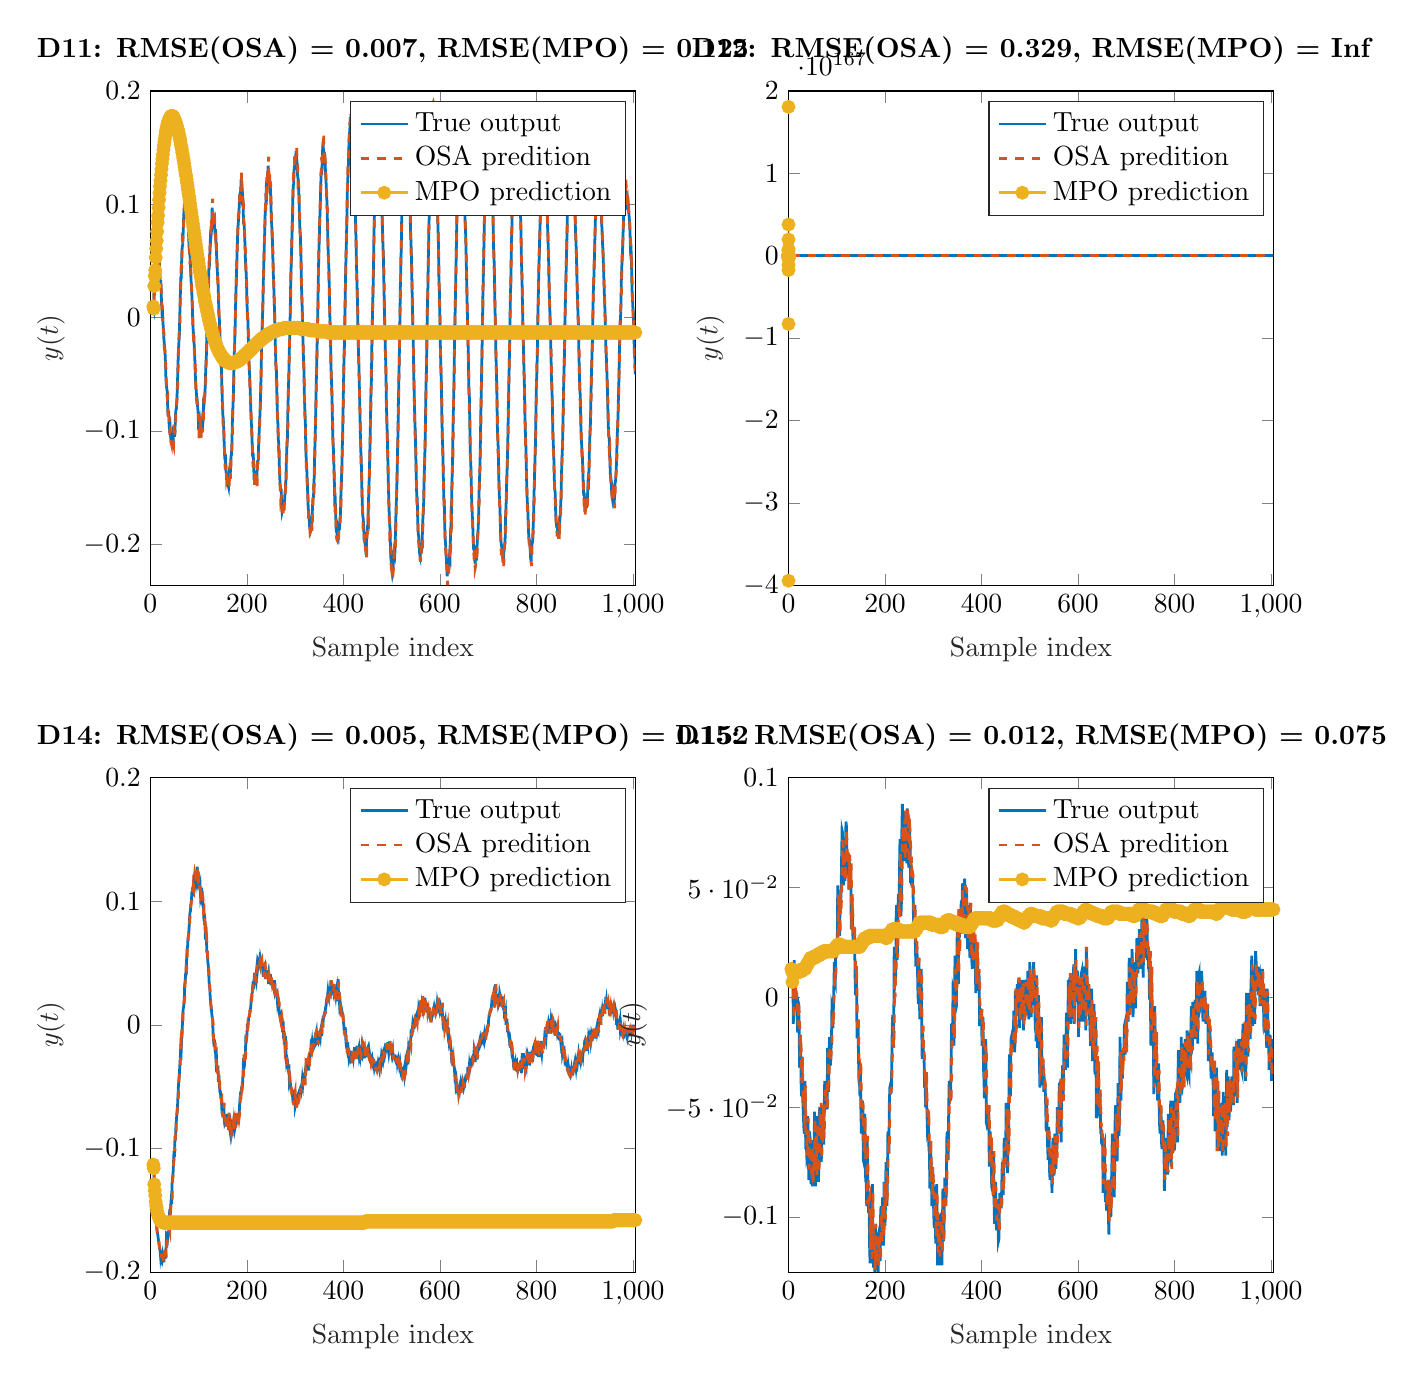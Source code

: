 % This file was created by matlab2tikz.
%
\definecolor{mycolor1}{rgb}{0.0,0.447,0.741}%
\definecolor{mycolor2}{rgb}{0.85,0.325,0.098}%
\definecolor{mycolor3}{rgb}{0.929,0.694,0.125}%
%
\begin{tikzpicture}

\begin{axis}[%
width=6.159cm,
height=6.279cm,
at={(0cm,8.721cm)},
scale only axis,
xmin=0,
xmax=1005,
xlabel style={font=\color{white!15!black}},
xlabel={Sample index},
ymin=-0.236,
ymax=0.2,
ylabel style={font=\color{white!15!black}},
ylabel={$y(t)$},
axis background/.style={fill=white},
title style={font=\bfseries},
title={D11: RMSE(OSA) = 0.007, RMSE(MPO) = 0.125},
legend style={legend cell align=left, align=left, draw=white!15!black}
]
\addplot [color=mycolor1, line width=1.0pt]
  table[row sep=crcr]{%
6	0.01\\
7	0.008\\
8	0.028\\
9	0.037\\
10	0.041\\
11	0.042\\
12	0.045\\
13	0.049\\
14	0.038\\
15	0.052\\
16	0.049\\
17	0.042\\
18	0.055\\
19	0.043\\
20	0.029\\
21	0.033\\
22	0.028\\
23	0.014\\
24	0.005\\
25	0.006\\
26	-0.004\\
27	-0.01\\
28	-0.019\\
29	-0.024\\
30	-0.028\\
31	-0.037\\
32	-0.051\\
33	-0.058\\
34	-0.063\\
35	-0.065\\
36	-0.082\\
37	-0.087\\
38	-0.082\\
39	-0.096\\
40	-0.099\\
41	-0.097\\
42	-0.105\\
43	-0.11\\
44	-0.104\\
45	-0.108\\
46	-0.11\\
47	-0.111\\
48	-0.097\\
49	-0.097\\
50	-0.105\\
51	-0.098\\
52	-0.086\\
53	-0.081\\
54	-0.08\\
55	-0.071\\
56	-0.06\\
57	-0.044\\
58	-0.03\\
59	-0.022\\
60	-0.016\\
61	0.003\\
63	0.035\\
64	0.035\\
65	0.055\\
66	0.063\\
67	0.064\\
69	0.089\\
70	0.097\\
71	0.09\\
72	0.1\\
73	0.093\\
74	0.102\\
75	0.096\\
76	0.088\\
77	0.088\\
78	0.091\\
79	0.075\\
80	0.064\\
81	0.057\\
82	0.057\\
83	0.046\\
84	0.035\\
85	0.027\\
86	0.02\\
87	0.008\\
88	-0.006\\
89	-0.013\\
90	-0.015\\
91	-0.028\\
92	-0.035\\
93	-0.05\\
95	-0.065\\
96	-0.07\\
97	-0.072\\
98	-0.079\\
99	-0.084\\
100	-0.099\\
101	-0.092\\
102	-0.09\\
103	-0.095\\
104	-0.103\\
105	-0.096\\
106	-0.094\\
107	-0.101\\
108	-0.097\\
109	-0.091\\
110	-0.076\\
111	-0.077\\
112	-0.072\\
113	-0.068\\
114	-0.055\\
115	-0.042\\
116	-0.033\\
117	-0.013\\
118	-0.001\\
119	0.013\\
120	0.022\\
121	0.042\\
122	0.044\\
123	0.053\\
124	0.066\\
125	0.077\\
126	0.074\\
127	0.079\\
128	0.097\\
129	0.088\\
130	0.087\\
131	0.09\\
132	0.089\\
133	0.079\\
134	0.075\\
135	0.078\\
136	0.068\\
137	0.058\\
138	0.046\\
139	0.039\\
140	0.034\\
141	0.019\\
142	0.003\\
143	-0.002\\
145	-0.028\\
146	-0.041\\
147	-0.042\\
148	-0.059\\
150	-0.085\\
151	-0.089\\
152	-0.099\\
153	-0.112\\
154	-0.123\\
155	-0.126\\
156	-0.125\\
157	-0.137\\
158	-0.139\\
159	-0.139\\
160	-0.139\\
161	-0.147\\
162	-0.149\\
163	-0.141\\
164	-0.132\\
165	-0.142\\
166	-0.134\\
167	-0.122\\
168	-0.121\\
169	-0.11\\
170	-0.09\\
171	-0.079\\
172	-0.068\\
173	-0.047\\
174	-0.03\\
175	-0.018\\
176	-0.001\\
177	0.02\\
178	0.031\\
179	0.048\\
180	0.062\\
181	0.076\\
182	0.083\\
183	0.088\\
184	0.098\\
185	0.108\\
186	0.11\\
187	0.108\\
188	0.122\\
189	0.108\\
190	0.106\\
191	0.109\\
192	0.103\\
193	0.084\\
194	0.084\\
195	0.075\\
196	0.065\\
197	0.05\\
198	0.044\\
199	0.034\\
200	0.016\\
201	0.002\\
202	-0.001\\
203	-0.018\\
204	-0.037\\
205	-0.046\\
206	-0.053\\
208	-0.08\\
209	-0.092\\
210	-0.097\\
211	-0.113\\
212	-0.123\\
213	-0.119\\
214	-0.13\\
215	-0.143\\
216	-0.135\\
217	-0.138\\
218	-0.144\\
219	-0.139\\
220	-0.146\\
221	-0.137\\
222	-0.126\\
223	-0.129\\
224	-0.116\\
225	-0.105\\
226	-0.095\\
227	-0.086\\
228	-0.073\\
229	-0.056\\
230	-0.036\\
231	-0.016\\
232	-0.005\\
233	0.011\\
234	0.032\\
235	0.047\\
236	0.063\\
237	0.077\\
238	0.095\\
239	0.095\\
240	0.111\\
241	0.109\\
242	0.118\\
243	0.125\\
244	0.134\\
245	0.12\\
246	0.125\\
247	0.121\\
248	0.119\\
249	0.111\\
250	0.096\\
251	0.085\\
252	0.078\\
253	0.067\\
254	0.049\\
255	0.035\\
256	0.024\\
257	0.009\\
258	-0.005\\
259	-0.025\\
260	-0.041\\
261	-0.045\\
262	-0.064\\
263	-0.084\\
264	-0.09\\
265	-0.107\\
266	-0.111\\
267	-0.127\\
268	-0.14\\
269	-0.149\\
270	-0.152\\
271	-0.152\\
272	-0.165\\
273	-0.171\\
274	-0.169\\
275	-0.165\\
276	-0.17\\
277	-0.165\\
278	-0.162\\
279	-0.154\\
280	-0.153\\
281	-0.141\\
282	-0.124\\
283	-0.112\\
284	-0.106\\
285	-0.08\\
286	-0.063\\
287	-0.049\\
288	-0.027\\
289	-0.013\\
290	0.01\\
291	0.038\\
292	0.048\\
293	0.067\\
294	0.08\\
295	0.103\\
296	0.116\\
297	0.118\\
298	0.133\\
299	0.134\\
300	0.135\\
301	0.142\\
302	0.147\\
303	0.14\\
304	0.137\\
305	0.126\\
306	0.122\\
307	0.119\\
308	0.104\\
309	0.089\\
310	0.077\\
311	0.071\\
312	0.052\\
313	0.03\\
314	0.016\\
315	0.004\\
316	-0.017\\
317	-0.033\\
318	-0.042\\
319	-0.068\\
320	-0.08\\
321	-0.09\\
322	-0.114\\
323	-0.126\\
324	-0.133\\
325	-0.143\\
326	-0.155\\
327	-0.167\\
328	-0.173\\
329	-0.176\\
330	-0.184\\
331	-0.186\\
332	-0.182\\
333	-0.181\\
334	-0.187\\
335	-0.178\\
336	-0.166\\
337	-0.159\\
338	-0.158\\
339	-0.148\\
340	-0.128\\
342	-0.096\\
343	-0.074\\
344	-0.053\\
345	-0.034\\
346	-0.013\\
347	0.006\\
348	0.035\\
349	0.056\\
350	0.069\\
351	0.087\\
352	0.098\\
353	0.116\\
354	0.13\\
355	0.126\\
356	0.136\\
357	0.149\\
358	0.155\\
359	0.142\\
360	0.146\\
361	0.145\\
362	0.138\\
363	0.127\\
364	0.121\\
365	0.108\\
366	0.102\\
367	0.082\\
368	0.064\\
369	0.052\\
370	0.042\\
371	0.016\\
372	-0.0\\
373	-0.011\\
374	-0.04\\
375	-0.053\\
376	-0.063\\
377	-0.085\\
378	-0.106\\
379	-0.113\\
380	-0.126\\
381	-0.14\\
382	-0.161\\
383	-0.16\\
384	-0.172\\
385	-0.187\\
386	-0.189\\
387	-0.187\\
388	-0.194\\
389	-0.195\\
390	-0.186\\
391	-0.186\\
392	-0.186\\
393	-0.177\\
394	-0.172\\
395	-0.152\\
396	-0.143\\
397	-0.128\\
398	-0.109\\
399	-0.09\\
400	-0.064\\
401	-0.04\\
402	-0.026\\
403	0.001\\
404	0.025\\
405	0.047\\
406	0.063\\
407	0.084\\
408	0.111\\
409	0.122\\
410	0.13\\
411	0.147\\
412	0.16\\
413	0.164\\
414	0.173\\
416	0.172\\
417	0.165\\
418	0.166\\
419	0.165\\
420	0.148\\
421	0.142\\
422	0.131\\
423	0.113\\
424	0.102\\
425	0.088\\
426	0.07\\
427	0.048\\
428	0.032\\
429	0.017\\
430	-0.007\\
431	-0.027\\
432	-0.04\\
433	-0.06\\
434	-0.078\\
435	-0.1\\
436	-0.117\\
437	-0.126\\
438	-0.146\\
439	-0.162\\
440	-0.174\\
441	-0.177\\
442	-0.184\\
443	-0.196\\
444	-0.197\\
445	-0.2\\
446	-0.2\\
447	-0.209\\
448	-0.196\\
449	-0.19\\
450	-0.184\\
451	-0.182\\
452	-0.162\\
453	-0.148\\
454	-0.134\\
455	-0.113\\
456	-0.093\\
457	-0.067\\
458	-0.055\\
459	-0.024\\
460	-0.002\\
461	0.017\\
462	0.034\\
463	0.065\\
464	0.088\\
465	0.096\\
466	0.111\\
468	0.135\\
469	0.145\\
470	0.16\\
471	0.165\\
472	0.157\\
473	0.154\\
474	0.151\\
475	0.153\\
476	0.144\\
477	0.141\\
478	0.122\\
479	0.106\\
480	0.092\\
481	0.078\\
482	0.063\\
483	0.052\\
484	0.028\\
485	0.005\\
486	-0.012\\
487	-0.03\\
488	-0.044\\
489	-0.075\\
490	-0.09\\
491	-0.105\\
492	-0.123\\
493	-0.144\\
494	-0.16\\
495	-0.175\\
496	-0.181\\
497	-0.193\\
498	-0.21\\
499	-0.215\\
500	-0.213\\
501	-0.219\\
502	-0.223\\
503	-0.219\\
504	-0.21\\
505	-0.211\\
506	-0.212\\
507	-0.205\\
508	-0.186\\
509	-0.171\\
510	-0.158\\
511	-0.143\\
512	-0.122\\
513	-0.103\\
514	-0.073\\
515	-0.053\\
516	-0.03\\
517	-0.004\\
518	0.027\\
519	0.045\\
520	0.065\\
521	0.095\\
522	0.111\\
523	0.119\\
524	0.135\\
525	0.153\\
526	0.167\\
527	0.173\\
528	0.171\\
529	0.179\\
530	0.182\\
531	0.174\\
532	0.172\\
533	0.163\\
534	0.155\\
535	0.145\\
536	0.133\\
537	0.122\\
538	0.104\\
539	0.077\\
540	0.067\\
541	0.053\\
542	0.031\\
543	0.009\\
544	-0.008\\
545	-0.027\\
546	-0.054\\
547	-0.072\\
548	-0.091\\
549	-0.101\\
550	-0.121\\
551	-0.143\\
552	-0.157\\
553	-0.159\\
554	-0.179\\
555	-0.19\\
556	-0.193\\
557	-0.199\\
558	-0.208\\
559	-0.21\\
560	-0.202\\
561	-0.207\\
562	-0.206\\
563	-0.202\\
564	-0.184\\
565	-0.174\\
566	-0.169\\
567	-0.146\\
568	-0.131\\
569	-0.116\\
570	-0.092\\
571	-0.063\\
572	-0.047\\
573	-0.018\\
574	0.008\\
575	0.025\\
576	0.053\\
577	0.076\\
578	0.093\\
579	0.11\\
580	0.131\\
581	0.143\\
582	0.153\\
583	0.157\\
584	0.176\\
585	0.184\\
586	0.18\\
587	0.181\\
588	0.177\\
589	0.173\\
590	0.163\\
591	0.15\\
592	0.139\\
593	0.132\\
594	0.11\\
595	0.093\\
596	0.08\\
597	0.063\\
598	0.031\\
599	0.023\\
600	-0.001\\
601	-0.027\\
602	-0.045\\
603	-0.057\\
604	-0.085\\
605	-0.106\\
606	-0.116\\
607	-0.139\\
608	-0.158\\
609	-0.162\\
610	-0.184\\
611	-0.196\\
612	-0.201\\
613	-0.21\\
614	-0.218\\
615	-0.228\\
616	-0.224\\
617	-0.223\\
618	-0.222\\
619	-0.216\\
620	-0.209\\
621	-0.211\\
622	-0.189\\
623	-0.183\\
624	-0.169\\
625	-0.143\\
626	-0.134\\
627	-0.101\\
628	-0.079\\
629	-0.062\\
630	-0.03\\
631	-0.006\\
632	0.015\\
633	0.037\\
634	0.06\\
635	0.087\\
636	0.104\\
637	0.115\\
638	0.127\\
639	0.142\\
640	0.154\\
641	0.17\\
642	0.172\\
643	0.17\\
644	0.172\\
645	0.171\\
646	0.152\\
647	0.161\\
648	0.145\\
649	0.132\\
650	0.125\\
651	0.11\\
652	0.086\\
653	0.079\\
654	0.062\\
655	0.041\\
656	0.019\\
658	-0.015\\
659	-0.038\\
660	-0.063\\
661	-0.07\\
662	-0.096\\
663	-0.121\\
664	-0.129\\
665	-0.146\\
666	-0.165\\
668	-0.182\\
669	-0.196\\
670	-0.205\\
671	-0.201\\
672	-0.213\\
673	-0.217\\
674	-0.207\\
675	-0.213\\
676	-0.213\\
677	-0.201\\
678	-0.193\\
679	-0.188\\
680	-0.179\\
681	-0.155\\
682	-0.143\\
683	-0.132\\
684	-0.106\\
685	-0.078\\
686	-0.059\\
687	-0.035\\
688	-0.011\\
689	0.019\\
690	0.037\\
691	0.06\\
692	0.083\\
693	0.097\\
694	0.114\\
695	0.137\\
696	0.147\\
697	0.152\\
698	0.159\\
699	0.171\\
700	0.18\\
703	0.161\\
704	0.157\\
705	0.155\\
706	0.14\\
707	0.128\\
708	0.122\\
709	0.107\\
710	0.088\\
711	0.063\\
712	0.056\\
713	0.036\\
714	0.011\\
715	-0.008\\
716	-0.032\\
717	-0.045\\
718	-0.066\\
719	-0.096\\
720	-0.106\\
721	-0.117\\
722	-0.141\\
723	-0.156\\
724	-0.163\\
725	-0.177\\
726	-0.196\\
727	-0.199\\
728	-0.202\\
729	-0.202\\
730	-0.21\\
731	-0.216\\
732	-0.21\\
733	-0.203\\
734	-0.201\\
735	-0.197\\
736	-0.176\\
737	-0.167\\
738	-0.15\\
739	-0.137\\
740	-0.124\\
741	-0.102\\
742	-0.075\\
743	-0.054\\
744	-0.034\\
745	-0.009\\
746	0.02\\
747	0.031\\
748	0.066\\
749	0.075\\
750	0.098\\
751	0.116\\
752	0.128\\
753	0.14\\
754	0.153\\
755	0.158\\
756	0.17\\
757	0.173\\
759	0.16\\
760	0.168\\
761	0.159\\
762	0.146\\
763	0.142\\
764	0.136\\
765	0.117\\
766	0.1\\
767	0.093\\
768	0.073\\
769	0.049\\
770	0.037\\
771	0.013\\
772	-0.009\\
773	-0.023\\
774	-0.042\\
775	-0.059\\
776	-0.084\\
777	-0.1\\
778	-0.111\\
779	-0.131\\
780	-0.15\\
781	-0.162\\
782	-0.167\\
783	-0.181\\
784	-0.192\\
785	-0.196\\
786	-0.197\\
787	-0.204\\
788	-0.212\\
789	-0.215\\
790	-0.203\\
791	-0.199\\
792	-0.198\\
793	-0.187\\
794	-0.176\\
795	-0.155\\
796	-0.141\\
797	-0.125\\
798	-0.111\\
799	-0.083\\
800	-0.058\\
801	-0.048\\
802	-0.026\\
803	0.002\\
804	0.021\\
805	0.044\\
806	0.056\\
807	0.076\\
808	0.086\\
809	0.108\\
810	0.116\\
811	0.124\\
812	0.138\\
813	0.142\\
814	0.145\\
815	0.14\\
816	0.146\\
817	0.138\\
818	0.136\\
819	0.131\\
820	0.111\\
821	0.109\\
822	0.099\\
823	0.082\\
824	0.068\\
825	0.057\\
826	0.032\\
827	0.016\\
828	0.004\\
829	-0.009\\
830	-0.029\\
831	-0.052\\
832	-0.06\\
833	-0.076\\
834	-0.101\\
835	-0.112\\
836	-0.122\\
837	-0.142\\
838	-0.151\\
839	-0.155\\
840	-0.174\\
841	-0.18\\
842	-0.184\\
843	-0.184\\
844	-0.188\\
845	-0.192\\
846	-0.185\\
847	-0.185\\
849	-0.176\\
850	-0.168\\
851	-0.157\\
852	-0.137\\
853	-0.124\\
854	-0.114\\
855	-0.092\\
856	-0.068\\
857	-0.049\\
858	-0.034\\
859	-0.004\\
860	0.014\\
861	0.032\\
862	0.049\\
863	0.067\\
864	0.089\\
865	0.101\\
866	0.115\\
867	0.119\\
868	0.133\\
869	0.139\\
870	0.146\\
871	0.143\\
872	0.144\\
873	0.14\\
874	0.148\\
875	0.136\\
876	0.128\\
877	0.118\\
878	0.116\\
879	0.106\\
880	0.09\\
881	0.076\\
882	0.066\\
883	0.054\\
884	0.033\\
885	0.018\\
886	0.005\\
887	-0.005\\
888	-0.03\\
889	-0.05\\
890	-0.062\\
891	-0.071\\
892	-0.094\\
893	-0.107\\
894	-0.114\\
895	-0.12\\
896	-0.132\\
897	-0.147\\
898	-0.157\\
899	-0.154\\
900	-0.166\\
901	-0.165\\
902	-0.165\\
903	-0.163\\
904	-0.168\\
905	-0.164\\
906	-0.156\\
907	-0.145\\
908	-0.146\\
909	-0.131\\
910	-0.113\\
911	-0.102\\
912	-0.092\\
913	-0.069\\
914	-0.048\\
915	-0.036\\
916	-0.021\\
917	0.004\\
918	0.024\\
919	0.035\\
920	0.05\\
921	0.067\\
922	0.085\\
923	0.095\\
924	0.095\\
925	0.101\\
926	0.113\\
927	0.123\\
928	0.122\\
929	0.118\\
930	0.114\\
931	0.121\\
932	0.11\\
933	0.1\\
934	0.098\\
935	0.084\\
936	0.078\\
937	0.065\\
938	0.06\\
939	0.044\\
940	0.032\\
941	0.017\\
942	0.007\\
943	-0.009\\
944	-0.027\\
945	-0.036\\
946	-0.048\\
947	-0.062\\
948	-0.08\\
949	-0.096\\
950	-0.104\\
951	-0.107\\
952	-0.119\\
953	-0.137\\
954	-0.14\\
955	-0.145\\
956	-0.155\\
957	-0.158\\
958	-0.153\\
959	-0.156\\
960	-0.162\\
961	-0.165\\
962	-0.156\\
963	-0.146\\
964	-0.144\\
965	-0.137\\
966	-0.127\\
967	-0.11\\
968	-0.098\\
969	-0.089\\
970	-0.069\\
971	-0.054\\
972	-0.027\\
973	-0.014\\
974	-0.004\\
975	0.009\\
976	0.033\\
977	0.046\\
978	0.053\\
979	0.067\\
980	0.08\\
981	0.093\\
982	0.094\\
983	0.095\\
984	0.115\\
985	0.115\\
986	0.104\\
987	0.108\\
988	0.103\\
989	0.105\\
990	0.102\\
991	0.094\\
992	0.09\\
993	0.084\\
994	0.074\\
995	0.06\\
996	0.061\\
997	0.05\\
998	0.026\\
999	0.017\\
1000	0.008\\
1001	0.004\\
1002	-0.015\\
1003	-0.032\\
1004	-0.036\\
1005	-0.05\\
};
\addlegendentry{True output}

\addplot [color=mycolor2, dashed, line width=1.0pt]
  table[row sep=crcr]{%
6	0.008\\
7	0.022\\
8	0.013\\
9	0.041\\
10	0.042\\
11	0.052\\
12	0.046\\
13	0.048\\
14	0.052\\
15	0.035\\
16	0.059\\
17	0.045\\
18	0.044\\
19	0.058\\
20	0.037\\
21	0.027\\
22	0.028\\
23	0.021\\
24	0.008\\
25	-0.003\\
26	-0.0\\
27	-0.012\\
28	-0.013\\
29	-0.028\\
30	-0.029\\
31	-0.034\\
32	-0.043\\
33	-0.059\\
34	-0.066\\
35	-0.071\\
36	-0.07\\
37	-0.091\\
38	-0.092\\
39	-0.087\\
40	-0.103\\
41	-0.1\\
42	-0.102\\
43	-0.11\\
44	-0.112\\
45	-0.105\\
46	-0.11\\
47	-0.11\\
48	-0.112\\
49	-0.093\\
50	-0.095\\
51	-0.103\\
52	-0.095\\
53	-0.082\\
54	-0.075\\
55	-0.074\\
56	-0.065\\
57	-0.054\\
58	-0.032\\
59	-0.018\\
60	-0.01\\
61	-0.008\\
62	0.016\\
63	0.03\\
64	0.051\\
65	0.043\\
66	0.07\\
67	0.069\\
68	0.074\\
69	0.085\\
70	0.096\\
71	0.106\\
72	0.093\\
73	0.107\\
74	0.088\\
75	0.109\\
76	0.091\\
77	0.087\\
78	0.084\\
79	0.088\\
80	0.069\\
81	0.058\\
82	0.047\\
83	0.052\\
84	0.038\\
85	0.029\\
86	0.018\\
87	0.011\\
88	-0.001\\
89	-0.016\\
90	-0.023\\
91	-0.022\\
92	-0.037\\
93	-0.04\\
94	-0.063\\
95	-0.066\\
96	-0.075\\
97	-0.075\\
98	-0.076\\
99	-0.084\\
100	-0.088\\
101	-0.109\\
102	-0.092\\
103	-0.095\\
104	-0.093\\
105	-0.106\\
106	-0.095\\
107	-0.095\\
108	-0.101\\
109	-0.095\\
110	-0.091\\
111	-0.067\\
112	-0.073\\
113	-0.065\\
114	-0.065\\
115	-0.048\\
116	-0.034\\
117	-0.023\\
118	0.001\\
119	0.01\\
120	0.029\\
121	0.032\\
122	0.057\\
123	0.05\\
124	0.066\\
125	0.073\\
126	0.087\\
127	0.079\\
128	0.085\\
129	0.105\\
130	0.088\\
131	0.092\\
132	0.087\\
133	0.088\\
134	0.076\\
135	0.071\\
136	0.074\\
137	0.063\\
138	0.053\\
139	0.035\\
141	0.026\\
142	0.009\\
143	-0.007\\
144	-0.012\\
145	-0.027\\
146	-0.037\\
147	-0.053\\
148	-0.05\\
149	-0.071\\
150	-0.08\\
151	-0.099\\
152	-0.097\\
153	-0.109\\
154	-0.12\\
155	-0.133\\
156	-0.133\\
157	-0.13\\
158	-0.143\\
159	-0.141\\
160	-0.144\\
161	-0.14\\
162	-0.15\\
163	-0.151\\
164	-0.14\\
165	-0.128\\
166	-0.142\\
167	-0.128\\
168	-0.119\\
169	-0.115\\
170	-0.101\\
171	-0.08\\
172	-0.068\\
173	-0.053\\
174	-0.033\\
175	-0.015\\
176	-0.003\\
177	0.015\\
178	0.036\\
179	0.045\\
180	0.065\\
181	0.074\\
182	0.09\\
183	0.092\\
184	0.096\\
185	0.106\\
186	0.115\\
187	0.116\\
188	0.111\\
189	0.128\\
190	0.103\\
191	0.109\\
192	0.105\\
193	0.099\\
194	0.077\\
195	0.079\\
196	0.063\\
197	0.06\\
198	0.038\\
199	0.036\\
200	0.024\\
201	0.005\\
202	-0.009\\
203	-0.012\\
204	-0.03\\
205	-0.049\\
206	-0.059\\
207	-0.064\\
208	-0.076\\
209	-0.089\\
210	-0.103\\
211	-0.106\\
212	-0.126\\
213	-0.132\\
214	-0.124\\
215	-0.138\\
216	-0.148\\
217	-0.137\\
218	-0.143\\
219	-0.143\\
220	-0.139\\
221	-0.151\\
222	-0.131\\
223	-0.122\\
224	-0.125\\
225	-0.107\\
226	-0.1\\
227	-0.084\\
228	-0.077\\
229	-0.062\\
230	-0.043\\
231	-0.02\\
232	0.002\\
233	0.01\\
234	0.028\\
235	0.046\\
236	0.062\\
237	0.08\\
238	0.09\\
239	0.11\\
240	0.102\\
241	0.124\\
242	0.11\\
243	0.128\\
244	0.128\\
245	0.142\\
246	0.117\\
247	0.129\\
248	0.115\\
249	0.12\\
250	0.106\\
251	0.087\\
252	0.074\\
253	0.067\\
254	0.057\\
255	0.038\\
256	0.022\\
257	0.011\\
258	-0.004\\
259	-0.017\\
260	-0.041\\
261	-0.056\\
262	-0.056\\
263	-0.079\\
264	-0.096\\
265	-0.103\\
266	-0.122\\
267	-0.117\\
268	-0.14\\
269	-0.149\\
270	-0.161\\
271	-0.159\\
272	-0.156\\
273	-0.171\\
274	-0.176\\
275	-0.174\\
276	-0.165\\
277	-0.171\\
278	-0.162\\
279	-0.161\\
280	-0.149\\
281	-0.15\\
283	-0.114\\
284	-0.1\\
285	-0.095\\
286	-0.063\\
287	-0.05\\
288	-0.031\\
289	-0.01\\
290	0.001\\
291	0.03\\
292	0.058\\
293	0.064\\
294	0.087\\
295	0.092\\
296	0.122\\
297	0.129\\
298	0.129\\
299	0.144\\
300	0.137\\
301	0.142\\
303	0.15\\
304	0.14\\
305	0.137\\
306	0.117\\
307	0.118\\
308	0.113\\
309	0.096\\
310	0.079\\
311	0.064\\
312	0.061\\
313	0.038\\
314	0.015\\
315	-0.001\\
316	-0.011\\
317	-0.033\\
318	-0.047\\
319	-0.056\\
320	-0.086\\
321	-0.092\\
322	-0.106\\
323	-0.131\\
324	-0.137\\
325	-0.146\\
326	-0.152\\
327	-0.163\\
328	-0.178\\
329	-0.181\\
330	-0.183\\
331	-0.19\\
332	-0.189\\
333	-0.183\\
334	-0.181\\
335	-0.188\\
336	-0.175\\
337	-0.162\\
338	-0.151\\
339	-0.152\\
340	-0.14\\
341	-0.118\\
342	-0.098\\
343	-0.079\\
344	-0.056\\
345	-0.035\\
346	-0.014\\
347	0.006\\
348	0.024\\
349	0.058\\
350	0.075\\
351	0.088\\
352	0.104\\
353	0.11\\
354	0.132\\
355	0.142\\
356	0.133\\
357	0.144\\
359	0.163\\
360	0.142\\
361	0.148\\
362	0.14\\
363	0.136\\
364	0.121\\
365	0.114\\
366	0.097\\
367	0.096\\
368	0.068\\
369	0.052\\
370	0.037\\
371	0.029\\
372	-0.001\\
373	-0.015\\
374	-0.027\\
375	-0.06\\
376	-0.066\\
377	-0.08\\
378	-0.1\\
379	-0.121\\
380	-0.127\\
381	-0.141\\
382	-0.15\\
383	-0.176\\
384	-0.168\\
385	-0.185\\
386	-0.195\\
387	-0.196\\
388	-0.192\\
389	-0.197\\
390	-0.195\\
391	-0.185\\
392	-0.185\\
393	-0.182\\
394	-0.173\\
395	-0.168\\
396	-0.139\\
397	-0.134\\
398	-0.113\\
399	-0.096\\
400	-0.073\\
401	-0.044\\
402	-0.019\\
403	-0.007\\
404	0.024\\
405	0.045\\
406	0.069\\
407	0.081\\
408	0.103\\
409	0.131\\
410	0.139\\
411	0.145\\
412	0.159\\
413	0.171\\
414	0.173\\
415	0.182\\
416	0.175\\
417	0.176\\
418	0.162\\
419	0.164\\
420	0.161\\
421	0.141\\
422	0.137\\
423	0.119\\
424	0.101\\
425	0.091\\
426	0.073\\
427	0.057\\
428	0.03\\
429	0.016\\
430	-0.0\\
431	-0.025\\
432	-0.044\\
433	-0.057\\
434	-0.078\\
435	-0.094\\
436	-0.119\\
437	-0.134\\
438	-0.14\\
439	-0.162\\
440	-0.175\\
441	-0.188\\
442	-0.186\\
443	-0.192\\
444	-0.203\\
445	-0.201\\
446	-0.206\\
447	-0.2\\
448	-0.214\\
449	-0.191\\
450	-0.19\\
451	-0.176\\
452	-0.178\\
453	-0.151\\
454	-0.138\\
455	-0.119\\
456	-0.096\\
457	-0.077\\
458	-0.045\\
459	-0.04\\
460	0.001\\
461	0.016\\
462	0.04\\
463	0.053\\
464	0.087\\
465	0.109\\
466	0.113\\
467	0.128\\
468	0.133\\
469	0.148\\
470	0.155\\
471	0.172\\
472	0.172\\
473	0.16\\
474	0.154\\
475	0.146\\
476	0.152\\
477	0.139\\
478	0.14\\
479	0.11\\
480	0.095\\
481	0.076\\
482	0.064\\
483	0.049\\
484	0.04\\
485	0.01\\
486	-0.011\\
487	-0.031\\
488	-0.049\\
489	-0.059\\
490	-0.097\\
491	-0.106\\
492	-0.126\\
493	-0.138\\
494	-0.161\\
495	-0.176\\
496	-0.192\\
497	-0.191\\
498	-0.205\\
499	-0.22\\
500	-0.223\\
501	-0.219\\
502	-0.224\\
503	-0.225\\
504	-0.22\\
505	-0.207\\
506	-0.209\\
507	-0.209\\
508	-0.202\\
509	-0.177\\
510	-0.159\\
511	-0.143\\
512	-0.129\\
513	-0.106\\
514	-0.086\\
515	-0.05\\
516	-0.033\\
517	-0.007\\
518	0.019\\
519	0.052\\
520	0.067\\
521	0.087\\
522	0.117\\
523	0.129\\
524	0.137\\
525	0.149\\
526	0.165\\
527	0.18\\
528	0.184\\
529	0.176\\
530	0.185\\
531	0.183\\
532	0.175\\
533	0.171\\
534	0.155\\
535	0.15\\
536	0.136\\
538	0.112\\
539	0.09\\
540	0.059\\
541	0.052\\
542	0.035\\
543	0.015\\
544	-0.009\\
545	-0.026\\
546	-0.046\\
547	-0.074\\
548	-0.091\\
549	-0.111\\
550	-0.115\\
551	-0.138\\
552	-0.159\\
553	-0.173\\
554	-0.17\\
555	-0.194\\
556	-0.198\\
557	-0.203\\
558	-0.206\\
559	-0.214\\
560	-0.214\\
561	-0.202\\
562	-0.209\\
563	-0.202\\
564	-0.202\\
565	-0.175\\
566	-0.165\\
567	-0.159\\
568	-0.131\\
569	-0.12\\
570	-0.098\\
571	-0.074\\
572	-0.041\\
573	-0.028\\
574	0.008\\
575	0.028\\
576	0.047\\
577	0.077\\
578	0.096\\
579	0.115\\
580	0.128\\
581	0.148\\
582	0.157\\
583	0.167\\
584	0.165\\
585	0.189\\
586	0.19\\
587	0.187\\
588	0.184\\
589	0.174\\
590	0.171\\
591	0.157\\
592	0.141\\
593	0.128\\
594	0.122\\
595	0.095\\
596	0.08\\
597	0.063\\
598	0.048\\
599	0.009\\
600	0.009\\
601	-0.024\\
602	-0.044\\
603	-0.064\\
604	-0.075\\
605	-0.105\\
606	-0.123\\
607	-0.134\\
608	-0.158\\
609	-0.173\\
610	-0.175\\
611	-0.201\\
612	-0.205\\
613	-0.213\\
614	-0.218\\
615	-0.224\\
616	-0.236\\
617	-0.227\\
618	-0.226\\
620	-0.213\\
621	-0.204\\
622	-0.209\\
623	-0.177\\
624	-0.179\\
625	-0.153\\
626	-0.128\\
627	-0.121\\
628	-0.076\\
629	-0.061\\
630	-0.04\\
631	-0.005\\
632	0.015\\
633	0.039\\
634	0.058\\
635	0.081\\
636	0.109\\
637	0.123\\
638	0.133\\
639	0.139\\
640	0.154\\
641	0.165\\
642	0.183\\
643	0.18\\
644	0.175\\
645	0.173\\
646	0.17\\
647	0.144\\
648	0.162\\
649	0.131\\
650	0.127\\
651	0.114\\
652	0.098\\
653	0.072\\
654	0.066\\
655	0.044\\
656	0.026\\
657	5.444e-05\\
659	-0.033\\
660	-0.057\\
661	-0.083\\
662	-0.085\\
663	-0.118\\
664	-0.138\\
665	-0.145\\
666	-0.164\\
667	-0.177\\
668	-0.186\\
669	-0.194\\
670	-0.206\\
671	-0.214\\
672	-0.205\\
673	-0.221\\
674	-0.219\\
675	-0.207\\
676	-0.215\\
677	-0.209\\
678	-0.198\\
679	-0.187\\
680	-0.179\\
681	-0.171\\
682	-0.142\\
683	-0.131\\
684	-0.117\\
685	-0.089\\
686	-0.058\\
687	-0.037\\
688	-0.012\\
689	0.009\\
690	0.044\\
691	0.057\\
692	0.084\\
693	0.102\\
694	0.115\\
695	0.131\\
696	0.155\\
697	0.16\\
698	0.164\\
699	0.166\\
700	0.179\\
701	0.188\\
702	0.176\\
703	0.167\\
704	0.154\\
706	0.15\\
707	0.131\\
708	0.12\\
709	0.112\\
710	0.095\\
711	0.076\\
712	0.044\\
713	0.043\\
714	0.016\\
715	-0.005\\
716	-0.027\\
717	-0.054\\
718	-0.061\\
719	-0.086\\
720	-0.116\\
721	-0.121\\
722	-0.135\\
723	-0.156\\
724	-0.169\\
725	-0.177\\
726	-0.189\\
727	-0.208\\
728	-0.208\\
729	-0.21\\
730	-0.203\\
731	-0.214\\
732	-0.219\\
733	-0.212\\
734	-0.202\\
735	-0.197\\
736	-0.191\\
737	-0.165\\
738	-0.158\\
739	-0.133\\
740	-0.126\\
741	-0.11\\
742	-0.086\\
743	-0.056\\
744	-0.033\\
745	-0.012\\
746	0.012\\
747	0.043\\
748	0.048\\
749	0.094\\
750	0.088\\
751	0.123\\
752	0.13\\
753	0.144\\
754	0.154\\
755	0.164\\
756	0.167\\
757	0.179\\
758	0.177\\
759	0.168\\
760	0.157\\
761	0.168\\
762	0.154\\
763	0.142\\
764	0.135\\
765	0.128\\
766	0.106\\
767	0.087\\
768	0.08\\
769	0.057\\
770	0.034\\
771	0.022\\
772	-0.008\\
773	-0.026\\
774	-0.041\\
775	-0.06\\
776	-0.074\\
777	-0.104\\
778	-0.117\\
779	-0.128\\
780	-0.147\\
781	-0.165\\
782	-0.176\\
783	-0.178\\
784	-0.192\\
785	-0.2\\
786	-0.205\\
787	-0.201\\
788	-0.209\\
789	-0.216\\
790	-0.219\\
791	-0.2\\
793	-0.192\\
795	-0.169\\
796	-0.141\\
797	-0.127\\
798	-0.108\\
799	-0.097\\
800	-0.063\\
801	-0.038\\
802	-0.03\\
803	-0.006\\
804	0.021\\
805	0.041\\
806	0.067\\
807	0.071\\
808	0.094\\
809	0.098\\
810	0.126\\
811	0.126\\
812	0.137\\
813	0.148\\
814	0.149\\
815	0.151\\
816	0.139\\
817	0.149\\
818	0.134\\
819	0.136\\
820	0.126\\
821	0.1\\
822	0.104\\
823	0.086\\
824	0.072\\
825	0.055\\
826	0.044\\
827	0.015\\
828	0.002\\
829	-0.013\\
830	-0.023\\
831	-0.044\\
832	-0.07\\
833	-0.073\\
834	-0.093\\
835	-0.117\\
836	-0.125\\
837	-0.138\\
838	-0.156\\
839	-0.161\\
840	-0.165\\
841	-0.186\\
842	-0.187\\
843	-0.193\\
844	-0.187\\
845	-0.19\\
846	-0.195\\
847	-0.184\\
848	-0.186\\
849	-0.176\\
850	-0.174\\
851	-0.162\\
852	-0.149\\
853	-0.124\\
854	-0.112\\
855	-0.1\\
856	-0.077\\
857	-0.05\\
858	-0.03\\
859	-0.016\\
860	0.018\\
861	0.032\\
862	0.054\\
863	0.065\\
864	0.083\\
865	0.106\\
866	0.116\\
867	0.131\\
868	0.127\\
869	0.144\\
870	0.144\\
871	0.155\\
872	0.145\\
873	0.146\\
874	0.137\\
875	0.151\\
876	0.129\\
877	0.126\\
878	0.108\\
879	0.111\\
880	0.097\\
882	0.063\\
883	0.054\\
884	0.042\\
885	0.019\\
886	0.004\\
887	-0.01\\
888	-0.016\\
889	-0.048\\
890	-0.065\\
891	-0.079\\
892	-0.084\\
893	-0.109\\
894	-0.119\\
895	-0.127\\
896	-0.129\\
897	-0.141\\
898	-0.157\\
899	-0.167\\
900	-0.16\\
901	-0.174\\
902	-0.166\\
903	-0.169\\
904	-0.162\\
905	-0.17\\
906	-0.162\\
907	-0.154\\
908	-0.137\\
909	-0.142\\
910	-0.12\\
911	-0.104\\
912	-0.089\\
913	-0.079\\
914	-0.053\\
915	-0.033\\
916	-0.02\\
917	-0.005\\
918	0.021\\
919	0.042\\
920	0.051\\
921	0.065\\
922	0.081\\
923	0.101\\
924	0.108\\
925	0.102\\
926	0.107\\
927	0.118\\
928	0.13\\
929	0.128\\
930	0.12\\
931	0.111\\
932	0.122\\
933	0.105\\
934	0.097\\
935	0.091\\
936	0.074\\
937	0.072\\
938	0.053\\
939	0.054\\
940	0.031\\
941	0.024\\
942	0.003\\
943	-0.003\\
944	-0.024\\
945	-0.041\\
946	-0.049\\
947	-0.061\\
948	-0.072\\
949	-0.094\\
950	-0.11\\
951	-0.117\\
952	-0.115\\
953	-0.127\\
954	-0.147\\
955	-0.147\\
956	-0.154\\
957	-0.16\\
958	-0.163\\
959	-0.155\\
960	-0.157\\
961	-0.162\\
962	-0.168\\
964	-0.142\\
965	-0.138\\
966	-0.13\\
967	-0.121\\
968	-0.099\\
969	-0.087\\
970	-0.077\\
971	-0.055\\
972	-0.041\\
973	-0.006\\
974	0.001\\
975	0.012\\
976	0.021\\
977	0.049\\
978	0.059\\
979	0.066\\
980	0.079\\
981	0.09\\
982	0.106\\
983	0.101\\
984	0.101\\
985	0.124\\
986	0.117\\
987	0.107\\
988	0.108\\
989	0.097\\
990	0.107\\
991	0.098\\
992	0.091\\
993	0.086\\
994	0.077\\
995	0.067\\
996	0.051\\
997	0.056\\
998	0.04\\
999	0.014\\
1000	0.005\\
1001	-0.007\\
1002	-0.002\\
1003	-0.028\\
1004	-0.044\\
1005	-0.047\\
};
\addlegendentry{OSA predition}

\addplot [color=mycolor3, line width=1.0pt, draw=none, mark=*, mark options={solid, mycolor3}]
  table[row sep=crcr]{%
6	0.01\\
7	0.008\\
8	0.028\\
9	0.037\\
10	0.042\\
11	0.053\\
12	0.061\\
13	0.068\\
14	0.076\\
15	0.084\\
16	0.09\\
17	0.097\\
18	0.104\\
19	0.11\\
20	0.116\\
21	0.121\\
22	0.126\\
23	0.131\\
24	0.136\\
25	0.14\\
26	0.144\\
27	0.148\\
28	0.152\\
29	0.155\\
30	0.158\\
31	0.161\\
32	0.164\\
33	0.166\\
34	0.168\\
35	0.17\\
36	0.172\\
37	0.173\\
38	0.174\\
39	0.175\\
40	0.176\\
41	0.177\\
42	0.177\\
43	0.178\\
44	0.178\\
45	0.178\\
46	0.178\\
47	0.177\\
48	0.177\\
49	0.176\\
50	0.175\\
51	0.174\\
52	0.173\\
53	0.172\\
54	0.17\\
55	0.169\\
56	0.167\\
57	0.166\\
58	0.164\\
59	0.162\\
60	0.16\\
61	0.158\\
62	0.156\\
63	0.153\\
64	0.151\\
65	0.149\\
66	0.146\\
67	0.144\\
68	0.141\\
69	0.139\\
70	0.136\\
71	0.133\\
72	0.13\\
73	0.127\\
74	0.125\\
75	0.122\\
76	0.119\\
77	0.116\\
78	0.113\\
79	0.11\\
80	0.107\\
81	0.104\\
82	0.101\\
83	0.098\\
84	0.095\\
85	0.092\\
86	0.089\\
87	0.086\\
88	0.083\\
89	0.08\\
90	0.077\\
91	0.074\\
92	0.071\\
93	0.068\\
94	0.065\\
95	0.062\\
96	0.059\\
97	0.056\\
98	0.053\\
99	0.051\\
100	0.048\\
101	0.045\\
102	0.042\\
103	0.04\\
104	0.037\\
105	0.035\\
106	0.032\\
107	0.029\\
108	0.027\\
109	0.025\\
110	0.022\\
111	0.02\\
112	0.018\\
113	0.015\\
114	0.013\\
115	0.011\\
116	0.009\\
117	0.007\\
118	0.005\\
119	0.003\\
120	0.001\\
121	-0.001\\
122	-0.003\\
123	-0.005\\
124	-0.006\\
125	-0.008\\
126	-0.01\\
127	-0.011\\
128	-0.013\\
129	-0.014\\
130	-0.016\\
131	-0.017\\
132	-0.019\\
133	-0.02\\
134	-0.021\\
135	-0.022\\
136	-0.023\\
137	-0.025\\
138	-0.026\\
139	-0.027\\
140	-0.028\\
141	-0.029\\
142	-0.03\\
143	-0.03\\
144	-0.031\\
145	-0.032\\
146	-0.033\\
147	-0.033\\
148	-0.034\\
149	-0.035\\
150	-0.035\\
151	-0.036\\
152	-0.036\\
153	-0.037\\
154	-0.037\\
155	-0.038\\
156	-0.038\\
157	-0.038\\
158	-0.039\\
159	-0.039\\
160	-0.039\\
161	-0.039\\
162	-0.039\\
163	-0.04\\
164	-0.04\\
165	-0.04\\
166	-0.04\\
167	-0.04\\
168	-0.04\\
169	-0.04\\
170	-0.04\\
171	-0.04\\
172	-0.04\\
173	-0.04\\
174	-0.039\\
175	-0.039\\
176	-0.039\\
177	-0.039\\
178	-0.039\\
179	-0.039\\
180	-0.038\\
181	-0.038\\
182	-0.038\\
183	-0.038\\
184	-0.037\\
185	-0.037\\
186	-0.037\\
187	-0.036\\
188	-0.036\\
189	-0.036\\
190	-0.035\\
191	-0.035\\
192	-0.035\\
193	-0.034\\
194	-0.034\\
195	-0.033\\
196	-0.033\\
197	-0.033\\
198	-0.032\\
199	-0.032\\
200	-0.031\\
201	-0.031\\
202	-0.031\\
203	-0.03\\
204	-0.03\\
205	-0.029\\
206	-0.029\\
207	-0.028\\
208	-0.028\\
209	-0.028\\
210	-0.027\\
211	-0.027\\
212	-0.026\\
213	-0.026\\
214	-0.025\\
215	-0.025\\
216	-0.025\\
217	-0.024\\
218	-0.024\\
219	-0.023\\
220	-0.023\\
221	-0.023\\
222	-0.022\\
223	-0.022\\
224	-0.021\\
225	-0.021\\
226	-0.021\\
227	-0.02\\
228	-0.02\\
229	-0.019\\
230	-0.019\\
231	-0.019\\
232	-0.018\\
233	-0.018\\
234	-0.018\\
235	-0.017\\
236	-0.017\\
237	-0.017\\
238	-0.016\\
239	-0.016\\
240	-0.016\\
241	-0.016\\
242	-0.015\\
243	-0.015\\
244	-0.015\\
245	-0.014\\
246	-0.014\\
247	-0.014\\
248	-0.014\\
249	-0.013\\
250	-0.013\\
251	-0.013\\
252	-0.013\\
253	-0.013\\
254	-0.012\\
255	-0.012\\
256	-0.012\\
257	-0.012\\
258	-0.012\\
259	-0.011\\
260	-0.011\\
261	-0.011\\
262	-0.011\\
263	-0.011\\
264	-0.011\\
265	-0.011\\
266	-0.01\\
267	-0.01\\
268	-0.01\\
269	-0.01\\
270	-0.01\\
271	-0.01\\
272	-0.01\\
273	-0.01\\
274	-0.01\\
275	-0.01\\
276	-0.009\\
277	-0.009\\
278	-0.009\\
279	-0.009\\
280	-0.009\\
281	-0.009\\
282	-0.009\\
283	-0.009\\
284	-0.009\\
285	-0.009\\
286	-0.009\\
287	-0.009\\
288	-0.009\\
289	-0.009\\
290	-0.009\\
291	-0.009\\
292	-0.009\\
293	-0.009\\
294	-0.009\\
295	-0.009\\
296	-0.009\\
297	-0.009\\
298	-0.009\\
299	-0.009\\
300	-0.009\\
301	-0.009\\
302	-0.009\\
303	-0.009\\
304	-0.009\\
305	-0.009\\
306	-0.009\\
307	-0.009\\
308	-0.009\\
309	-0.009\\
310	-0.009\\
311	-0.01\\
312	-0.01\\
313	-0.01\\
314	-0.01\\
315	-0.01\\
316	-0.01\\
317	-0.01\\
318	-0.01\\
319	-0.01\\
320	-0.01\\
321	-0.01\\
322	-0.01\\
323	-0.01\\
324	-0.01\\
325	-0.01\\
326	-0.01\\
327	-0.01\\
328	-0.01\\
329	-0.011\\
330	-0.011\\
331	-0.011\\
332	-0.011\\
333	-0.011\\
334	-0.011\\
335	-0.011\\
336	-0.011\\
337	-0.011\\
338	-0.011\\
339	-0.011\\
340	-0.011\\
341	-0.011\\
342	-0.011\\
343	-0.011\\
344	-0.011\\
345	-0.011\\
346	-0.012\\
347	-0.012\\
348	-0.012\\
349	-0.012\\
350	-0.012\\
351	-0.012\\
352	-0.012\\
353	-0.012\\
354	-0.012\\
355	-0.012\\
356	-0.012\\
357	-0.012\\
358	-0.012\\
359	-0.012\\
360	-0.012\\
361	-0.012\\
362	-0.012\\
363	-0.012\\
364	-0.012\\
365	-0.012\\
366	-0.012\\
367	-0.013\\
368	-0.013\\
369	-0.013\\
370	-0.013\\
371	-0.013\\
372	-0.013\\
373	-0.013\\
374	-0.013\\
375	-0.013\\
376	-0.013\\
377	-0.013\\
378	-0.013\\
379	-0.013\\
380	-0.013\\
381	-0.013\\
382	-0.013\\
383	-0.013\\
384	-0.013\\
385	-0.013\\
386	-0.013\\
387	-0.013\\
388	-0.013\\
389	-0.013\\
390	-0.013\\
391	-0.013\\
392	-0.013\\
393	-0.013\\
394	-0.013\\
395	-0.013\\
396	-0.013\\
397	-0.013\\
398	-0.013\\
399	-0.013\\
400	-0.013\\
401	-0.013\\
402	-0.013\\
403	-0.013\\
404	-0.013\\
405	-0.013\\
406	-0.013\\
407	-0.013\\
408	-0.013\\
409	-0.013\\
410	-0.013\\
411	-0.013\\
412	-0.013\\
413	-0.013\\
414	-0.013\\
415	-0.013\\
416	-0.013\\
417	-0.013\\
418	-0.013\\
419	-0.013\\
420	-0.013\\
421	-0.013\\
422	-0.013\\
423	-0.013\\
424	-0.013\\
425	-0.013\\
426	-0.013\\
427	-0.013\\
428	-0.013\\
429	-0.013\\
430	-0.013\\
431	-0.013\\
432	-0.013\\
433	-0.013\\
434	-0.013\\
435	-0.013\\
436	-0.013\\
437	-0.013\\
438	-0.013\\
439	-0.013\\
440	-0.013\\
441	-0.013\\
442	-0.013\\
443	-0.013\\
444	-0.013\\
445	-0.013\\
446	-0.013\\
447	-0.013\\
448	-0.013\\
449	-0.013\\
450	-0.013\\
451	-0.013\\
452	-0.013\\
453	-0.013\\
454	-0.013\\
455	-0.013\\
456	-0.013\\
457	-0.013\\
458	-0.013\\
459	-0.013\\
460	-0.013\\
461	-0.013\\
462	-0.013\\
463	-0.013\\
464	-0.013\\
465	-0.013\\
466	-0.013\\
467	-0.013\\
468	-0.013\\
469	-0.013\\
470	-0.013\\
471	-0.013\\
472	-0.013\\
473	-0.013\\
474	-0.013\\
475	-0.013\\
476	-0.013\\
477	-0.013\\
478	-0.013\\
479	-0.013\\
480	-0.013\\
481	-0.013\\
482	-0.013\\
483	-0.013\\
484	-0.013\\
485	-0.013\\
486	-0.013\\
487	-0.013\\
488	-0.013\\
489	-0.013\\
490	-0.013\\
491	-0.013\\
492	-0.013\\
493	-0.013\\
494	-0.013\\
495	-0.013\\
496	-0.013\\
497	-0.013\\
498	-0.013\\
499	-0.013\\
500	-0.013\\
501	-0.013\\
502	-0.013\\
503	-0.013\\
504	-0.013\\
505	-0.013\\
506	-0.013\\
507	-0.013\\
508	-0.013\\
509	-0.013\\
510	-0.013\\
511	-0.013\\
512	-0.013\\
513	-0.013\\
514	-0.013\\
515	-0.013\\
516	-0.013\\
517	-0.013\\
518	-0.013\\
519	-0.013\\
520	-0.013\\
521	-0.013\\
522	-0.013\\
523	-0.013\\
524	-0.013\\
525	-0.013\\
526	-0.013\\
527	-0.013\\
528	-0.013\\
529	-0.013\\
530	-0.013\\
531	-0.013\\
532	-0.013\\
533	-0.013\\
534	-0.013\\
535	-0.013\\
536	-0.013\\
537	-0.013\\
538	-0.013\\
539	-0.013\\
540	-0.013\\
541	-0.013\\
542	-0.013\\
543	-0.013\\
544	-0.013\\
545	-0.013\\
546	-0.013\\
547	-0.013\\
548	-0.013\\
549	-0.013\\
550	-0.013\\
551	-0.013\\
552	-0.013\\
553	-0.013\\
554	-0.013\\
555	-0.013\\
556	-0.013\\
557	-0.013\\
558	-0.013\\
559	-0.013\\
560	-0.013\\
561	-0.013\\
562	-0.013\\
563	-0.013\\
564	-0.013\\
565	-0.013\\
566	-0.013\\
567	-0.013\\
568	-0.013\\
569	-0.013\\
570	-0.013\\
571	-0.013\\
572	-0.013\\
573	-0.013\\
574	-0.013\\
575	-0.013\\
576	-0.013\\
577	-0.013\\
578	-0.013\\
579	-0.013\\
580	-0.013\\
581	-0.013\\
582	-0.013\\
583	-0.013\\
584	-0.013\\
585	-0.013\\
586	-0.013\\
587	-0.013\\
588	-0.013\\
589	-0.013\\
590	-0.013\\
591	-0.013\\
592	-0.013\\
593	-0.013\\
594	-0.013\\
595	-0.013\\
596	-0.013\\
597	-0.013\\
598	-0.013\\
599	-0.013\\
600	-0.013\\
601	-0.013\\
602	-0.013\\
603	-0.013\\
604	-0.013\\
605	-0.013\\
606	-0.013\\
607	-0.013\\
608	-0.013\\
609	-0.013\\
610	-0.013\\
611	-0.013\\
612	-0.013\\
613	-0.013\\
614	-0.013\\
615	-0.013\\
616	-0.013\\
617	-0.013\\
618	-0.013\\
619	-0.013\\
620	-0.013\\
621	-0.013\\
622	-0.013\\
623	-0.013\\
624	-0.013\\
625	-0.013\\
626	-0.013\\
627	-0.013\\
628	-0.013\\
629	-0.013\\
630	-0.013\\
631	-0.013\\
632	-0.013\\
633	-0.013\\
634	-0.013\\
635	-0.013\\
636	-0.013\\
637	-0.013\\
638	-0.013\\
639	-0.013\\
640	-0.013\\
641	-0.013\\
642	-0.013\\
643	-0.013\\
644	-0.013\\
645	-0.013\\
646	-0.013\\
647	-0.013\\
648	-0.013\\
649	-0.013\\
650	-0.013\\
651	-0.013\\
652	-0.013\\
653	-0.013\\
654	-0.013\\
655	-0.013\\
656	-0.013\\
657	-0.013\\
658	-0.013\\
659	-0.013\\
660	-0.013\\
661	-0.013\\
662	-0.013\\
663	-0.013\\
664	-0.013\\
665	-0.013\\
666	-0.013\\
667	-0.013\\
668	-0.013\\
669	-0.013\\
670	-0.013\\
671	-0.013\\
672	-0.013\\
673	-0.013\\
674	-0.013\\
675	-0.013\\
676	-0.013\\
677	-0.013\\
678	-0.013\\
679	-0.013\\
680	-0.013\\
681	-0.013\\
682	-0.013\\
683	-0.013\\
684	-0.013\\
685	-0.013\\
686	-0.013\\
687	-0.013\\
688	-0.013\\
689	-0.013\\
690	-0.013\\
691	-0.013\\
692	-0.013\\
693	-0.013\\
694	-0.013\\
695	-0.013\\
696	-0.013\\
697	-0.013\\
698	-0.013\\
699	-0.013\\
700	-0.013\\
701	-0.013\\
702	-0.013\\
703	-0.013\\
704	-0.013\\
705	-0.013\\
706	-0.013\\
707	-0.013\\
708	-0.013\\
709	-0.013\\
710	-0.013\\
711	-0.013\\
712	-0.013\\
713	-0.013\\
714	-0.013\\
715	-0.013\\
716	-0.013\\
717	-0.013\\
718	-0.013\\
719	-0.013\\
720	-0.013\\
721	-0.013\\
722	-0.013\\
723	-0.013\\
724	-0.013\\
725	-0.013\\
726	-0.013\\
727	-0.013\\
728	-0.013\\
729	-0.013\\
730	-0.013\\
731	-0.013\\
732	-0.013\\
733	-0.013\\
734	-0.013\\
735	-0.013\\
736	-0.013\\
737	-0.013\\
738	-0.013\\
739	-0.013\\
740	-0.013\\
741	-0.013\\
742	-0.013\\
743	-0.013\\
744	-0.013\\
745	-0.013\\
746	-0.013\\
747	-0.013\\
748	-0.013\\
749	-0.013\\
750	-0.013\\
751	-0.013\\
752	-0.013\\
753	-0.013\\
754	-0.013\\
755	-0.013\\
756	-0.013\\
757	-0.013\\
758	-0.013\\
759	-0.013\\
760	-0.013\\
761	-0.013\\
762	-0.013\\
763	-0.013\\
764	-0.013\\
765	-0.013\\
766	-0.013\\
767	-0.013\\
768	-0.013\\
769	-0.013\\
770	-0.013\\
771	-0.013\\
772	-0.013\\
773	-0.013\\
774	-0.013\\
775	-0.013\\
776	-0.013\\
777	-0.013\\
778	-0.013\\
779	-0.013\\
780	-0.013\\
781	-0.013\\
782	-0.013\\
783	-0.013\\
784	-0.013\\
785	-0.013\\
786	-0.013\\
787	-0.013\\
788	-0.013\\
789	-0.013\\
790	-0.013\\
791	-0.013\\
792	-0.013\\
793	-0.013\\
794	-0.013\\
795	-0.013\\
796	-0.013\\
797	-0.013\\
798	-0.013\\
799	-0.013\\
800	-0.013\\
801	-0.013\\
802	-0.013\\
803	-0.013\\
804	-0.013\\
805	-0.013\\
806	-0.013\\
807	-0.013\\
808	-0.013\\
809	-0.013\\
810	-0.013\\
811	-0.013\\
812	-0.013\\
813	-0.013\\
814	-0.013\\
815	-0.013\\
816	-0.013\\
817	-0.013\\
818	-0.013\\
819	-0.013\\
820	-0.013\\
821	-0.013\\
822	-0.013\\
823	-0.013\\
824	-0.013\\
825	-0.013\\
826	-0.013\\
827	-0.013\\
828	-0.013\\
829	-0.013\\
830	-0.013\\
831	-0.013\\
832	-0.013\\
833	-0.013\\
834	-0.013\\
835	-0.013\\
836	-0.013\\
837	-0.013\\
838	-0.013\\
839	-0.013\\
840	-0.013\\
841	-0.013\\
842	-0.013\\
843	-0.013\\
844	-0.013\\
845	-0.013\\
846	-0.013\\
847	-0.013\\
848	-0.013\\
849	-0.013\\
850	-0.013\\
851	-0.013\\
852	-0.013\\
853	-0.013\\
854	-0.013\\
855	-0.013\\
856	-0.013\\
857	-0.013\\
858	-0.013\\
859	-0.013\\
860	-0.013\\
861	-0.013\\
862	-0.013\\
863	-0.013\\
864	-0.013\\
865	-0.013\\
866	-0.013\\
867	-0.013\\
868	-0.013\\
869	-0.013\\
870	-0.013\\
871	-0.013\\
872	-0.013\\
873	-0.013\\
874	-0.013\\
875	-0.013\\
876	-0.013\\
877	-0.013\\
878	-0.013\\
879	-0.013\\
880	-0.013\\
881	-0.013\\
882	-0.013\\
883	-0.013\\
884	-0.013\\
885	-0.013\\
886	-0.013\\
887	-0.013\\
888	-0.013\\
889	-0.013\\
890	-0.013\\
891	-0.013\\
892	-0.013\\
893	-0.013\\
894	-0.013\\
895	-0.013\\
896	-0.013\\
897	-0.013\\
898	-0.013\\
899	-0.013\\
900	-0.013\\
901	-0.013\\
902	-0.013\\
903	-0.013\\
904	-0.013\\
905	-0.013\\
906	-0.013\\
907	-0.013\\
908	-0.013\\
909	-0.013\\
910	-0.013\\
911	-0.013\\
912	-0.013\\
913	-0.013\\
914	-0.013\\
915	-0.013\\
916	-0.013\\
917	-0.013\\
918	-0.013\\
919	-0.013\\
920	-0.013\\
921	-0.013\\
922	-0.013\\
923	-0.013\\
924	-0.013\\
925	-0.013\\
926	-0.013\\
927	-0.013\\
928	-0.013\\
929	-0.013\\
930	-0.013\\
931	-0.013\\
932	-0.013\\
933	-0.013\\
934	-0.013\\
935	-0.013\\
936	-0.013\\
937	-0.013\\
938	-0.013\\
939	-0.013\\
940	-0.013\\
941	-0.013\\
942	-0.013\\
943	-0.013\\
944	-0.013\\
945	-0.013\\
946	-0.013\\
947	-0.013\\
948	-0.013\\
949	-0.013\\
950	-0.013\\
951	-0.013\\
952	-0.013\\
953	-0.013\\
954	-0.013\\
955	-0.013\\
956	-0.013\\
957	-0.013\\
958	-0.013\\
959	-0.013\\
960	-0.013\\
961	-0.013\\
962	-0.013\\
963	-0.013\\
964	-0.013\\
965	-0.013\\
966	-0.013\\
967	-0.013\\
968	-0.013\\
969	-0.013\\
970	-0.013\\
971	-0.013\\
972	-0.013\\
973	-0.013\\
974	-0.013\\
975	-0.013\\
976	-0.013\\
977	-0.013\\
978	-0.013\\
979	-0.013\\
980	-0.013\\
981	-0.013\\
982	-0.013\\
983	-0.013\\
984	-0.013\\
985	-0.013\\
986	-0.013\\
987	-0.013\\
988	-0.013\\
989	-0.013\\
990	-0.013\\
991	-0.013\\
992	-0.013\\
993	-0.013\\
994	-0.013\\
995	-0.013\\
996	-0.013\\
997	-0.013\\
998	-0.013\\
999	-0.013\\
1000	-0.013\\
1001	-0.013\\
1002	-0.013\\
1003	-0.013\\
1004	-0.013\\
1005	-0.013\\
};
\addlegendentry{MPO prediction}

\end{axis}

\begin{axis}[%
width=6.159cm,
height=6.279cm,
at={(8.104cm,8.721cm)},
scale only axis,
xmin=0,
xmax=1005,
xlabel style={font=\color{white!15!black}},
xlabel={Sample index},
ymin=-4e+167,
ymax=2e+167,
ylabel style={font=\color{white!15!black}},
ylabel={$y(t)$},
axis background/.style={fill=white},
title style={font=\bfseries},
title={D12: RMSE(OSA) = 0.329, RMSE(MPO) = Inf},
legend style={legend cell align=left, align=left, draw=white!15!black}
]
\addplot [color=mycolor1, line width=1.0pt]
  table[row sep=crcr]{%
6	0.008\\
24	-0.055\\
94	0.002\\
122	-0.012\\
201	-0.027\\
235	0.012\\
264	-0.015\\
283	0.073\\
389	0.044\\
413	-0.111\\
438	0.02\\
461	0.016\\
505	0.065\\
521	-0.041\\
561	0.06\\
578	-0.038\\
606	0.019\\
624	0.077\\
653	-0.081\\
695	-0.06\\
718	-0.002\\
753	-0.065\\
767	-0.079\\
804	-0.004\\
827	-0.035\\
860	0.003\\
875	-0.092\\
986	-0.068\\
1005	0.016\\
};
\addlegendentry{True output}

\addplot [color=mycolor2, dashed, line width=1.0pt]
  table[row sep=crcr]{%
6	-0.306\\
76	-0.363\\
84	-0.392\\
102	-0.315\\
399	-0.28\\
406	-0.291\\
427	-0.462\\
452	-0.238\\
461	-0.246\\
562	-0.276\\
581	-0.323\\
588	-0.425\\
610	-0.312\\
622	-0.245\\
633	-0.299\\
643	-0.394\\
648	-0.445\\
689	-0.247\\
697	-0.365\\
811	-0.369\\
819	-0.426\\
838	-0.326\\
866	-0.32\\
872	-0.421\\
882	-0.386\\
890	-0.356\\
926	-0.337\\
935	-0.38\\
944	-0.345\\
957	-0.315\\
970	-0.293\\
993	-0.399\\
1005	-0.327\\
};
\addlegendentry{OSA predition}

\addplot [color=mycolor3, line width=1.0pt, draw=none, mark=*, mark options={solid, mycolor3}]
  table[row sep=crcr]{%
0	0\\
0	-0\\
0	-0\\
0	-0\\
0	-0\\
0	-0\\
0	-0\\
0	0\\
0	-0\\
0	-0\\
0	0\\
0	0\\
0	-0\\
0	-0\\
0	0\\
0	0\\
0	-0\\
0	-0\\
0	0\\
0	0\\
0	-0\\
0	-0\\
0	0\\
0	0\\
0	-0\\
0	-0\\
0	0\\
0	0\\
0	-0\\
0	-0\\
0	0\\
0	0\\
0	-0\\
0	-0\\
0	0\\
0	0\\
0	-0\\
0	-0\\
0	0\\
0	0\\
0	-0\\
0	-0\\
0	0\\
0	0\\
0	-0\\
0	-0\\
0	0\\
0	0\\
0	-0\\
0	-0\\
0	0\\
0	0\\
0	-0\\
0	-0\\
0	0\\
0	0\\
0	-0\\
0	-0\\
0	0\\
0	0\\
0	-0\\
0	-0\\
0	0\\
0	0\\
0	-0\\
0	-0\\
0	0\\
0	0\\
0	-0\\
0	-0\\
0	0\\
0	0\\
0	-0\\
0	-0\\
0	0\\
0	0\\
0	-0\\
0	-0\\
0	0\\
0	0\\
0	-0\\
0	-0\\
0	0\\
0	0\\
0	-0\\
0	-0\\
0	0\\
0	0\\
0	-0\\
0	-0\\
0	0\\
0	0\\
0	-0\\
0	-0\\
0	0\\
0	0\\
0	-0\\
0	0\\
0	0\\
0	-0\\
0	-0\\
0	0\\
0	0\\
0	-0\\
0	-0\\
0	0\\
0	0\\
0	-0\\
0	-0\\
0	0\\
0	0\\
0	-0\\
0	-0\\
0	0\\
0	0\\
0	-0\\
0	-0\\
0	0\\
0	0\\
0	-0\\
0	-0\\
0	0\\
0	0\\
0	-0\\
0	-0\\
0	0\\
0	0\\
0	-0\\
0	-0\\
0	0\\
0	0\\
0	-0\\
0	-0\\
0	0\\
0	0\\
0	-0\\
0	-0\\
0	0\\
0	0\\
0	-0\\
0	-0\\
0	0\\
0	0\\
0	-0\\
0	-0\\
0	0\\
0	0\\
0	-0\\
0	-0\\
0	0\\
0	0\\
0	-0\\
0	-0\\
0	0\\
0	0\\
0	-0\\
0	-0\\
0	0\\
0	0\\
0	-0\\
0	-0\\
0	0\\
0	0\\
0	-0\\
0	-0\\
0	0\\
0	0\\
0	-0\\
0	-0\\
0	0\\
0	0\\
0	-0\\
0	-0\\
0	0\\
0	0\\
0	-0\\
0	-0\\
0	0\\
0	0\\
0	-0\\
0	-0\\
0	0\\
0	0\\
0	-0\\
0	-0\\
0	0\\
0	0\\
0	-0\\
0	-0\\
0	0\\
0	0\\
0	-0\\
0	-0\\
0	0\\
0	0\\
0	-0\\
0	-0\\
0	0\\
0	0\\
0	-0\\
0	-0\\
0	0\\
0	0\\
0	-0\\
0	-0\\
0	0\\
0	0\\
0	-0\\
0	-0\\
0	0\\
0	0\\
0	-0\\
0	-0\\
0	0\\
0	0\\
0	-0\\
0	-0\\
0	0\\
0	0\\
0	-0\\
0	-0\\
0	0\\
0	0\\
0	-0\\
0	-0\\
0	0\\
0	0\\
0	-0\\
0	-0\\
0	0\\
0	0\\
0	-0\\
0	-0\\
0	0\\
0	0\\
0	-0\\
0	-0\\
0	0\\
0	0\\
0	-0\\
0	-0\\
0	0\\
0	0\\
0	-0\\
0	-0\\
0	0\\
0	0\\
0	-0\\
0	-0\\
0	0\\
0	0\\
0	-0\\
0	-0\\
0	0\\
0	0\\
0	-0\\
0	-0\\
0	0\\
0	0\\
0	-0\\
0	-0\\
0	0\\
0	0\\
0	-0\\
0	-0\\
0	0\\
0	0\\
0	-0\\
0	-0\\
0	0\\
0	0\\
0	-0\\
0	-0\\
0	0\\
0	0\\
0	-0\\
0	-0\\
0	0\\
0	-0\\
0	-0\\
0	0\\
0	0\\
0	-0\\
0	-0\\
0	0\\
0	0\\
0	-0\\
0	-0\\
0	0\\
0	0\\
0	-0\\
0	-0\\
0	0\\
0	0\\
0	-0\\
0	-0\\
0	0\\
0	0\\
0	-0\\
0	-0\\
0	0\\
0	0\\
0	-0\\
0	-0\\
0	0\\
0	0\\
0	-0\\
0	-0\\
0	0\\
0	0\\
0	-0\\
0	-0\\
0	0\\
0	0\\
0	-0\\
0	-0\\
0	0\\
0	0\\
0	-0\\
0	-0\\
0	0\\
0	0\\
0	-0\\
0	-0\\
0	0\\
0	0\\
0	-0\\
0	-0\\
0	0\\
0	0\\
0	-0\\
0	-0\\
0	0\\
0	0\\
0	-0\\
0	-0\\
0	0\\
0	0\\
0	-0\\
0	-0\\
0	0\\
0	0\\
0	-0\\
0	-0\\
0	0\\
0	0\\
0	-0\\
0	-0\\
0	0\\
0	0\\
0	-0\\
0	-0\\
0	0\\
0	0\\
0	-0\\
0	-0\\
0	0\\
0	0\\
0	-0\\
0	-0\\
0	0\\
0	0\\
0	-0\\
0	-0\\
0	0\\
0	0\\
0	-0\\
0	-0\\
0	0\\
0	0\\
0	-0\\
0	-0\\
0	0\\
0	0\\
0	-0\\
0	-0\\
0	0\\
0	0\\
0	-0\\
0	-0\\
0	0\\
0	0\\
0	-0\\
0	-0\\
0	0\\
0	0\\
0	-0\\
0	-0\\
0	0\\
0	0\\
0	-0\\
0	-0\\
0	0\\
0	0\\
0	-0\\
0	-0\\
0	0\\
0	0\\
0	-0\\
0	-0\\
0	0\\
0	0\\
0	-0\\
0	-0\\
0	0\\
0	0\\
0	-0\\
0	-0\\
0	0\\
0	0\\
0	-0\\
0	-0\\
0	0\\
0	0\\
0	-0\\
0	-0\\
0	0\\
0	0\\
0	-0\\
0	-0\\
0	0\\
0	0\\
0	-0\\
0	-0\\
0	0\\
0	0\\
0	-0\\
0	-0\\
0	0\\
0	0\\
0	-0\\
0	-0\\
0	0\\
0	0\\
0	-0\\
0	-0\\
0	0\\
0	0\\
0	-0\\
0	-0\\
0	0\\
0	0\\
0	-0\\
0	-0\\
0	0\\
0	0\\
0	-0\\
0	-0\\
0	0\\
0	0\\
0	-0\\
0	-0\\
0	0\\
0	0\\
0	-0\\
0	-0\\
0	0\\
0	0\\
0	-0\\
0	-0\\
0	0\\
0	-0\\
0	-0\\
0	0\\
0	0\\
0	-0\\
0	-0\\
0	0\\
0	0\\
0	-0\\
0	-0\\
0	0\\
0	0\\
0	-0\\
0	-0\\
0	0\\
0	0\\
0	-0\\
0	-0\\
0	0\\
0	0\\
0	-0\\
0	-0\\
0	0\\
0	0\\
0	-0\\
0	-0\\
0	0\\
0	0\\
0	-0\\
0	-0\\
0	0\\
0	0\\
0	-0\\
0	-0\\
0	0\\
0	0\\
0	-0\\
0	-0\\
0	0\\
0	0\\
0	-0\\
0	-0\\
0	0\\
0	0\\
0	-0\\
0	-0\\
0	0\\
0	0\\
0	-0\\
0	-0\\
0	0\\
0	0\\
0	-0\\
0	-0\\
0	0\\
0	0\\
0	-0\\
0	-0\\
0	0\\
0	0\\
0	-0\\
0	-0\\
0	0\\
0	0\\
0	-0\\
0	-0\\
0	0\\
0	0\\
0	-0\\
0	-0\\
0	0\\
0	0\\
0	-0\\
0	-0\\
0	0\\
0	0\\
0	-0\\
0	-0\\
0	0\\
0	0\\
0	-0\\
0	-0\\
0	0\\
0	0\\
0	-0\\
0	-0\\
0	0\\
0	0\\
0	-0\\
0	-0\\
0	0\\
0	0\\
0	-0\\
0	-0\\
0	0\\
0	0\\
0	-0\\
0	-0\\
0	0\\
0	0\\
0	-0\\
0	-0\\
0	0\\
0	0\\
0	-0\\
0	-0\\
0	0\\
0	0\\
0	-0\\
0	-0\\
0	0\\
0	0\\
0	-0\\
0	-0\\
0	0\\
0	0\\
0	-0\\
0	-0\\
0	0\\
0	0\\
0	-0\\
0	-0\\
0	0\\
0	0\\
0	-0\\
0	-0\\
0	0\\
0	0\\
0	-0\\
0	-0\\
0	0\\
0	0\\
0	-0\\
0	-0\\
0	0\\
0	0\\
0	-0\\
0	-0\\
0	0\\
0	0\\
0	-0\\
0	-0\\
0	0\\
0	0\\
0	-0\\
0	-0\\
0	0\\
0	0\\
0	-0\\
0	-0\\
0	0\\
0	0\\
0	-0\\
0	-0\\
0	0\\
0	0\\
0	-0\\
0	-0\\
0	0\\
0	0\\
0	-0\\
0	-0\\
0	0\\
0	0\\
0	-0\\
0	-0\\
0	0\\
0	0\\
0	-0\\
0	-0\\
0	0\\
0	0\\
0	-0\\
0	-0\\
0	0\\
0	0\\
0	-0\\
0	-0\\
0	0\\
0	0\\
0	-0\\
0	-0\\
0	0\\
0	-0\\
0	-0\\
0	0\\
0	0\\
0	-0\\
0	-0\\
0	0\\
0	0\\
0	-0\\
0	-0\\
0	0\\
0	0\\
0	-0\\
0	-0\\
0	0\\
0	0\\
0	-0\\
0	-0\\
0	0\\
0	0\\
0	-0\\
0	-0\\
0	0\\
0	0\\
0	-0\\
0	-0\\
0	0\\
0	0\\
0	-0\\
0	-0\\
0	0\\
0	0\\
0	-0\\
0	-0\\
0	0\\
0	0\\
0	-0\\
0	-0\\
0	0\\
0	0\\
0	-0\\
0	-0\\
0	0\\
0	0\\
0	-0\\
0	-0\\
0	0\\
0	0\\
0	-0\\
0	-0\\
0	0\\
0	0\\
0	-0\\
0	-0\\
0	0\\
0	0\\
0	-0\\
0	-0\\
0	0\\
0	0\\
0	-0\\
0	-0\\
0	0\\
0	0\\
0	-0\\
0	-0\\
0	0\\
0	0\\
0	-0\\
0	-0\\
0	0\\
0	0\\
0	-0\\
0	-0\\
0	0\\
0	0\\
0	-0\\
0	-0\\
0	0\\
0	0\\
0	-0\\
0	-0\\
0	0\\
0	0\\
0	-0\\
0	-0\\
0	0\\
0	0\\
0	-0\\
0	-0\\
0	0\\
0	0\\
0	-0\\
0	-0\\
0	0\\
0	0\\
0	-0\\
0	-0\\
0	0\\
0	0\\
0	-0\\
0	-0\\
0	0\\
0	0\\
0	-0\\
0	-0\\
0	0\\
0	0\\
0	-0\\
0	-0\\
0	0\\
0	0\\
0	-0\\
0	-0\\
0	0\\
0	0\\
0	-0\\
0	-0\\
0	0\\
0	0\\
0	-0\\
0	-0\\
0	0\\
0	0\\
0	-0\\
0	-0\\
0	0\\
0	0\\
0	-0\\
0	-0\\
0	0\\
0	0\\
0	-0\\
0	-0\\
0	0\\
0	0\\
0	-0\\
0	-0\\
0	0\\
0	0\\
0	-0\\
0	-0\\
0	0\\
0	0\\
0	-0\\
0	-0\\
0	0\\
0	0\\
0	-0\\
0	-0\\
0	0\\
0	0\\
0	-0\\
0	-0\\
0	0\\
0	0\\
0	-0\\
0	-0\\
0	0\\
0	0\\
0	-0\\
0	-0\\
0	0\\
0	0\\
0	-0\\
0	-0\\
0	0\\
0	0\\
0	-0\\
0	-0\\
0	0\\
0	0\\
0	-0\\
0	-0\\
0	0\\
0	0\\
0	-0\\
0	-0\\
0	0\\
0	0\\
0	-0\\
0	0\\
0	0\\
0	-0\\
0	-0\\
0	0\\
0	0\\
0	-0\\
0	-0\\
0	0\\
0	0\\
0	-0\\
0	-0\\
0	0\\
0	0\\
0	-0\\
0	-0\\
0	0\\
0	0\\
0	-0\\
0	-0\\
0	0\\
0	0\\
0	-0\\
0	-0\\
0	0\\
0	0\\
0	-0\\
0	-0\\
0	0\\
0	0\\
0	-0\\
0	-0\\
0	0\\
0	0\\
0	-0\\
0	-0\\
0	0\\
0	0\\
0	-0\\
0	-0\\
0	0\\
0	0\\
0	-0\\
0	-0\\
0	0\\
0	0\\
0	-0\\
0	-0\\
0	0\\
0	0\\
0	-0\\
0	-0\\
0	0\\
0	0\\
0	-0\\
0	-0\\
0	0\\
0	0\\
0	-0\\
0	-0\\
0	0\\
0	0\\
0	-0\\
0	-0\\
0	0\\
0	0\\
0	-0\\
0	-0\\
0	0\\
0	0\\
0	-0\\
0	-0\\
0	0\\
0	0\\
0	-0\\
0	-0\\
0	0\\
0	0\\
0	-0\\
0	-0\\
0	5.237e+151\\
0	5.237e+151\\
0	-5.237e+151\\
0	-1.047e+152\\
0	1.571e+152\\
0	2.619e+152\\
0	-3.666e+152\\
0	-5.237e+152\\
0	7.856e+152\\
0	1.152e+153\\
0	-1.676e+153\\
0	-2.514e+153\\
0	3.771e+153\\
0	5.395e+153\\
0	-8.38e+153\\
0	-1.152e+154\\
0	1.849e+154\\
0	2.462e+154\\
0	-4.096e+154\\
0	-5.258e+154\\
0	9.066e+154\\
0	1.123e+155\\
0	-2.005e+155\\
0	-2.397e+155\\
0	4.431e+155\\
0	5.113e+155\\
0	-9.789e+155\\
0	-1.09e+156\\
0	2.162e+156\\
0	2.32e+156\\
0	-4.771e+156\\
0	-4.936e+156\\
0	1.053e+157\\
0	1.049e+157\\
0	-2.321e+157\\
0	-2.228e+157\\
0	5.117e+157\\
0	4.727e+157\\
0	-1.127e+158\\
0	-1.002e+158\\
0	2.483e+158\\
0	2.12e+158\\
0	-5.467e+158\\
0	-4.483e+158\\
0	1.203e+159\\
0	9.466e+158\\
0	-2.647e+159\\
0	-1.996e+159\\
0	5.82e+159\\
0	4.203e+159\\
0	-1.279e+160\\
0	-8.836e+159\\
0	2.812e+160\\
0	1.855e+160\\
0	-6.176e+160\\
0	-3.885e+160\\
0	1.356e+161\\
0	8.124e+160\\
0	-2.977e+161\\
0	-1.695e+161\\
0	6.533e+161\\
0	3.529e+161\\
0	-1.433e+162\\
0	-7.328e+161\\
0	3.142e+162\\
0	1.517e+162\\
0	-6.889e+162\\
0	-3.132e+162\\
0	1.51e+163\\
0	6.444e+162\\
0	-3.307e+163\\
0	-1.32e+163\\
0	7.243e+163\\
0	2.694e+163\\
0	-1.586e+164\\
0	-5.469e+163\\
0	3.471e+164\\
0	1.104e+164\\
0	-7.593e+164\\
0	-2.213e+164\\
0	1.661e+165\\
0	4.401e+164\\
0	-3.632e+165\\
0	-8.668e+164\\
0	7.939e+165\\
0	1.687e+165\\
0	-1.735e+166\\
0	-3.237e+165\\
0	3.79e+166\\
0	6.091e+165\\
0	-8.277e+166\\
0	-1.117e+166\\
0	1.807e+167\\
0	1.975e+166\\
0	-3.944e+167\\
};
\addlegendentry{MPO prediction}

\end{axis}

\begin{axis}[%
width=6.159cm,
height=6.279cm,
at={(0cm,0cm)},
scale only axis,
xmin=0,
xmax=1005,
xlabel style={font=\color{white!15!black}},
xlabel={Sample index},
ymin=-0.2,
ymax=0.2,
ylabel style={font=\color{white!15!black}},
ylabel={$y(t)$},
axis background/.style={fill=white},
title style={font=\bfseries},
title={D14: RMSE(OSA) = 0.005, RMSE(MPO) = 0.152},
legend style={legend cell align=left, align=left, draw=white!15!black}
]
\addplot [color=mycolor1, line width=1.0pt]
  table[row sep=crcr]{%
6	-0.113\\
7	-0.116\\
8	-0.129\\
9	-0.134\\
10	-0.14\\
11	-0.145\\
12	-0.153\\
13	-0.164\\
14	-0.167\\
15	-0.169\\
16	-0.172\\
17	-0.175\\
18	-0.178\\
19	-0.181\\
20	-0.182\\
21	-0.187\\
22	-0.184\\
23	-0.191\\
24	-0.192\\
25	-0.19\\
26	-0.186\\
27	-0.188\\
28	-0.192\\
29	-0.186\\
30	-0.186\\
31	-0.188\\
32	-0.188\\
33	-0.175\\
34	-0.177\\
35	-0.177\\
36	-0.167\\
37	-0.17\\
38	-0.167\\
39	-0.166\\
40	-0.149\\
41	-0.156\\
42	-0.147\\
43	-0.142\\
44	-0.145\\
45	-0.128\\
46	-0.124\\
47	-0.12\\
48	-0.111\\
49	-0.102\\
50	-0.107\\
51	-0.09\\
52	-0.093\\
53	-0.081\\
54	-0.077\\
55	-0.071\\
56	-0.068\\
57	-0.059\\
58	-0.05\\
59	-0.045\\
60	-0.04\\
61	-0.033\\
62	-0.026\\
63	-0.017\\
64	-0.019\\
65	-0.008\\
66	-0.003\\
67	0.007\\
68	0.013\\
69	0.015\\
70	0.018\\
71	0.032\\
72	0.035\\
73	0.041\\
74	0.043\\
75	0.052\\
76	0.061\\
77	0.063\\
78	0.07\\
79	0.072\\
80	0.077\\
81	0.085\\
82	0.091\\
83	0.092\\
84	0.098\\
85	0.1\\
86	0.108\\
87	0.104\\
88	0.111\\
89	0.111\\
90	0.116\\
91	0.122\\
92	0.118\\
93	0.113\\
94	0.123\\
95	0.116\\
96	0.118\\
97	0.128\\
98	0.116\\
99	0.118\\
100	0.113\\
101	0.113\\
102	0.111\\
103	0.113\\
104	0.104\\
105	0.106\\
106	0.111\\
107	0.102\\
108	0.103\\
109	0.096\\
110	0.095\\
111	0.084\\
112	0.09\\
113	0.083\\
114	0.069\\
115	0.079\\
116	0.071\\
117	0.059\\
118	0.058\\
119	0.051\\
120	0.048\\
121	0.041\\
122	0.032\\
123	0.031\\
124	0.022\\
125	0.017\\
126	0.014\\
128	0.006\\
129	0.004\\
130	-0.009\\
131	-0.013\\
132	-0.012\\
133	-0.013\\
134	-0.021\\
135	-0.022\\
136	-0.029\\
137	-0.027\\
138	-0.038\\
139	-0.038\\
140	-0.033\\
141	-0.046\\
142	-0.041\\
143	-0.049\\
144	-0.054\\
145	-0.054\\
146	-0.059\\
147	-0.059\\
148	-0.068\\
149	-0.073\\
150	-0.066\\
151	-0.07\\
152	-0.064\\
153	-0.077\\
154	-0.08\\
155	-0.079\\
157	-0.079\\
158	-0.072\\
159	-0.082\\
160	-0.077\\
161	-0.082\\
162	-0.072\\
163	-0.081\\
164	-0.082\\
165	-0.085\\
166	-0.082\\
167	-0.087\\
168	-0.084\\
169	-0.082\\
170	-0.084\\
171	-0.079\\
172	-0.084\\
173	-0.078\\
174	-0.079\\
175	-0.084\\
176	-0.082\\
177	-0.082\\
178	-0.076\\
179	-0.077\\
180	-0.074\\
181	-0.074\\
182	-0.073\\
183	-0.075\\
184	-0.072\\
185	-0.064\\
186	-0.059\\
187	-0.055\\
188	-0.055\\
189	-0.051\\
190	-0.051\\
191	-0.048\\
192	-0.039\\
193	-0.027\\
194	-0.035\\
195	-0.033\\
196	-0.025\\
197	-0.022\\
198	-0.008\\
199	-0.012\\
200	-0.009\\
201	0.001\\
202	-0.003\\
203	0.003\\
204	0.006\\
205	0.008\\
206	0.009\\
207	0.013\\
208	0.014\\
209	0.023\\
210	0.02\\
211	0.027\\
212	0.031\\
213	0.03\\
214	0.03\\
215	0.037\\
216	0.042\\
217	0.035\\
218	0.038\\
219	0.036\\
220	0.044\\
221	0.048\\
222	0.045\\
223	0.049\\
224	0.047\\
225	0.047\\
226	0.051\\
227	0.049\\
228	0.054\\
229	0.052\\
230	0.051\\
231	0.048\\
232	0.048\\
233	0.044\\
234	0.039\\
235	0.046\\
236	0.047\\
237	0.048\\
238	0.037\\
239	0.043\\
240	0.043\\
241	0.041\\
242	0.04\\
243	0.039\\
244	0.041\\
245	0.033\\
246	0.04\\
247	0.038\\
248	0.034\\
249	0.041\\
250	0.033\\
251	0.033\\
252	0.033\\
253	0.032\\
254	0.036\\
255	0.031\\
256	0.029\\
257	0.036\\
258	0.033\\
259	0.026\\
260	0.026\\
261	0.026\\
262	0.025\\
263	0.02\\
264	0.023\\
265	0.021\\
266	0.018\\
267	0.009\\
268	0.008\\
269	0.007\\
270	0.008\\
271	0.002\\
272	0.005\\
273	0.004\\
274	-0.006\\
275	0.003\\
276	-0.01\\
277	-0.01\\
278	-0.015\\
279	-0.017\\
280	-0.009\\
281	-0.022\\
282	-0.029\\
283	-0.027\\
284	-0.029\\
285	-0.034\\
286	-0.038\\
287	-0.032\\
288	-0.045\\
289	-0.043\\
290	-0.047\\
291	-0.051\\
292	-0.054\\
293	-0.054\\
294	-0.055\\
296	-0.064\\
297	-0.056\\
298	-0.057\\
299	-0.057\\
300	-0.066\\
301	-0.064\\
302	-0.063\\
303	-0.066\\
304	-0.056\\
305	-0.064\\
306	-0.059\\
307	-0.06\\
308	-0.056\\
309	-0.053\\
310	-0.052\\
311	-0.056\\
312	-0.049\\
313	-0.052\\
314	-0.049\\
315	-0.044\\
316	-0.047\\
317	-0.042\\
318	-0.043\\
319	-0.043\\
320	-0.048\\
321	-0.035\\
322	-0.039\\
323	-0.031\\
324	-0.034\\
325	-0.032\\
326	-0.027\\
327	-0.033\\
328	-0.037\\
329	-0.027\\
330	-0.026\\
331	-0.025\\
332	-0.023\\
333	-0.016\\
334	-0.017\\
335	-0.014\\
336	-0.018\\
337	-0.016\\
338	-0.015\\
339	-0.018\\
340	-0.017\\
341	-0.01\\
342	-0.008\\
343	-0.008\\
344	-0.006\\
345	-0.013\\
346	-0.012\\
347	-0.013\\
348	-0.005\\
349	-0.009\\
350	-0.01\\
351	-0.008\\
352	-0.01\\
353	-0.004\\
354	-0.002\\
355	-0.009\\
356	0.003\\
357	-0.002\\
358	0.003\\
359	0.007\\
360	0.008\\
361	0.008\\
362	0.01\\
363	0.014\\
364	0.015\\
365	0.02\\
366	0.02\\
367	0.023\\
368	0.027\\
369	0.024\\
370	0.022\\
371	0.026\\
372	0.027\\
373	0.026\\
374	0.036\\
375	0.031\\
376	0.027\\
377	0.028\\
378	0.029\\
379	0.027\\
380	0.033\\
381	0.021\\
382	0.03\\
383	0.027\\
384	0.024\\
385	0.028\\
386	0.03\\
387	0.019\\
388	0.025\\
389	0.037\\
390	0.02\\
391	0.024\\
392	0.017\\
393	0.019\\
394	0.014\\
395	0.007\\
396	0.013\\
397	0.011\\
398	0.009\\
399	0.006\\
400	0.003\\
401	-0.001\\
402	-0.007\\
403	-0.003\\
404	-0.003\\
405	-0.012\\
406	-0.017\\
407	-0.019\\
408	-0.015\\
409	-0.015\\
410	-0.021\\
411	-0.025\\
412	-0.022\\
413	-0.023\\
414	-0.026\\
415	-0.024\\
416	-0.025\\
417	-0.031\\
418	-0.021\\
419	-0.031\\
420	-0.022\\
421	-0.026\\
422	-0.023\\
423	-0.018\\
424	-0.027\\
425	-0.021\\
426	-0.026\\
427	-0.026\\
428	-0.018\\
429	-0.018\\
430	-0.026\\
431	-0.021\\
432	-0.019\\
433	-0.025\\
434	-0.023\\
435	-0.026\\
436	-0.023\\
437	-0.024\\
438	-0.019\\
439	-0.015\\
440	-0.017\\
441	-0.022\\
442	-0.02\\
443	-0.019\\
444	-0.027\\
445	-0.018\\
446	-0.025\\
447	-0.025\\
448	-0.023\\
449	-0.02\\
450	-0.019\\
451	-0.026\\
452	-0.023\\
453	-0.027\\
454	-0.023\\
455	-0.026\\
456	-0.031\\
457	-0.026\\
458	-0.027\\
459	-0.026\\
460	-0.03\\
461	-0.028\\
462	-0.029\\
463	-0.032\\
464	-0.035\\
465	-0.033\\
466	-0.035\\
467	-0.036\\
468	-0.036\\
469	-0.033\\
470	-0.034\\
471	-0.034\\
472	-0.031\\
474	-0.035\\
475	-0.028\\
476	-0.028\\
477	-0.027\\
478	-0.03\\
479	-0.025\\
480	-0.027\\
481	-0.023\\
482	-0.022\\
483	-0.026\\
484	-0.023\\
485	-0.021\\
486	-0.024\\
487	-0.022\\
488	-0.015\\
489	-0.02\\
490	-0.021\\
491	-0.021\\
492	-0.014\\
493	-0.02\\
494	-0.023\\
495	-0.02\\
496	-0.013\\
497	-0.024\\
498	-0.02\\
499	-0.02\\
500	-0.016\\
501	-0.022\\
502	-0.02\\
503	-0.026\\
504	-0.025\\
505	-0.025\\
506	-0.025\\
507	-0.025\\
508	-0.029\\
509	-0.03\\
510	-0.029\\
511	-0.025\\
512	-0.031\\
513	-0.029\\
514	-0.034\\
515	-0.028\\
516	-0.032\\
517	-0.03\\
518	-0.034\\
519	-0.037\\
520	-0.041\\
521	-0.042\\
522	-0.039\\
523	-0.034\\
524	-0.038\\
525	-0.037\\
526	-0.035\\
527	-0.04\\
528	-0.037\\
529	-0.031\\
530	-0.033\\
531	-0.029\\
532	-0.032\\
533	-0.026\\
534	-0.027\\
535	-0.019\\
536	-0.021\\
537	-0.017\\
538	-0.015\\
539	-0.018\\
540	-0.008\\
541	-0.009\\
542	-0.008\\
543	-0.003\\
544	-0.006\\
545	-0.0\\
546	-0.002\\
547	-0.002\\
548	0.005\\
549	0.001\\
550	0.005\\
551	0.004\\
552	0.001\\
553	0.01\\
554	0.011\\
555	0.006\\
556	0.013\\
557	0.011\\
558	0.018\\
560	0.012\\
561	0.013\\
562	0.016\\
563	0.013\\
564	0.023\\
565	0.007\\
566	0.014\\
567	0.015\\
568	0.017\\
569	0.022\\
570	0.013\\
571	0.016\\
572	0.017\\
573	0.016\\
574	0.01\\
575	0.014\\
576	0.009\\
577	0.014\\
578	0.009\\
579	0.005\\
580	0.009\\
581	0.002\\
582	0.007\\
583	0.008\\
584	0.007\\
585	0.009\\
586	0.013\\
587	0.013\\
588	0.015\\
589	0.013\\
590	0.013\\
591	0.01\\
592	0.011\\
593	0.014\\
594	0.011\\
595	0.018\\
596	0.016\\
597	0.02\\
598	0.014\\
599	0.015\\
600	0.016\\
601	0.01\\
602	0.011\\
603	0.011\\
604	0.017\\
605	0.01\\
606	0.004\\
607	0.006\\
608	0.006\\
609	-0.005\\
610	0.001\\
611	0.003\\
612	-0.004\\
613	0.004\\
614	1.9e-05\\
615	-0.001\\
616	-0.005\\
617	-0.002\\
618	-0.01\\
619	-0.014\\
620	-0.012\\
621	-0.013\\
622	-0.017\\
623	-0.019\\
624	-0.026\\
625	-0.025\\
626	-0.029\\
627	-0.028\\
628	-0.032\\
629	-0.033\\
630	-0.035\\
631	-0.042\\
632	-0.041\\
633	-0.048\\
634	-0.046\\
635	-0.051\\
636	-0.05\\
637	-0.05\\
638	-0.057\\
639	-0.053\\
640	-0.051\\
641	-0.053\\
642	-0.05\\
643	-0.055\\
644	-0.05\\
645	-0.048\\
646	-0.052\\
647	-0.047\\
648	-0.049\\
649	-0.051\\
650	-0.049\\
651	-0.046\\
652	-0.045\\
653	-0.043\\
654	-0.044\\
655	-0.043\\
657	-0.043\\
658	-0.034\\
659	-0.041\\
660	-0.038\\
661	-0.033\\
662	-0.036\\
663	-0.034\\
664	-0.03\\
665	-0.028\\
666	-0.028\\
667	-0.027\\
668	-0.029\\
670	-0.026\\
671	-0.02\\
672	-0.022\\
673	-0.03\\
674	-0.022\\
675	-0.021\\
676	-0.02\\
677	-0.028\\
678	-0.023\\
679	-0.02\\
680	-0.017\\
681	-0.016\\
682	-0.014\\
683	-0.012\\
684	-0.016\\
685	-0.015\\
686	-0.01\\
687	-0.01\\
688	-0.008\\
689	-0.008\\
690	-0.011\\
691	-0.009\\
692	-0.007\\
693	-0.012\\
694	-0.01\\
695	-0.008\\
696	-0.004\\
697	-0.008\\
698	-0.003\\
699	-0.001\\
700	-0.001\\
701	0.004\\
702	0.008\\
703	0.008\\
704	0.011\\
705	0.011\\
706	0.013\\
707	0.016\\
708	0.021\\
709	0.021\\
710	0.023\\
711	0.017\\
712	0.02\\
713	0.015\\
714	0.02\\
715	0.033\\
716	0.021\\
717	0.022\\
718	0.025\\
719	0.017\\
720	0.022\\
721	0.023\\
722	0.016\\
723	0.017\\
724	0.025\\
725	0.023\\
726	0.023\\
727	0.019\\
728	0.015\\
729	0.023\\
730	0.018\\
731	0.018\\
732	0.012\\
733	0.015\\
734	0.005\\
735	0.009\\
736	0.011\\
737	0.0\\
738	0.004\\
739	0.004\\
740	-0.005\\
741	-0.005\\
742	-0.006\\
743	-0.01\\
744	-0.011\\
745	-0.017\\
746	-0.014\\
747	-0.017\\
748	-0.018\\
749	-0.022\\
750	-0.021\\
751	-0.027\\
752	-0.029\\
753	-0.035\\
754	-0.032\\
755	-0.033\\
756	-0.031\\
757	-0.037\\
758	-0.032\\
759	-0.031\\
760	-0.038\\
761	-0.032\\
762	-0.037\\
763	-0.036\\
764	-0.033\\
765	-0.032\\
766	-0.034\\
767	-0.035\\
768	-0.03\\
769	-0.039\\
770	-0.027\\
771	-0.023\\
772	-0.036\\
773	-0.023\\
774	-0.029\\
775	-0.031\\
776	-0.034\\
777	-0.034\\
778	-0.031\\
779	-0.033\\
780	-0.026\\
781	-0.028\\
782	-0.025\\
783	-0.027\\
784	-0.026\\
785	-0.023\\
786	-0.033\\
787	-0.023\\
788	-0.023\\
789	-0.03\\
790	-0.026\\
791	-0.021\\
792	-0.03\\
793	-0.02\\
794	-0.018\\
795	-0.018\\
796	-0.015\\
797	-0.021\\
798	-0.023\\
799	-0.023\\
800	-0.017\\
801	-0.025\\
802	-0.013\\
803	-0.019\\
804	-0.026\\
805	-0.023\\
806	-0.025\\
807	-0.025\\
808	-0.021\\
809	-0.013\\
810	-0.02\\
811	-0.023\\
812	-0.018\\
813	-0.017\\
815	-0.016\\
817	-0.01\\
818	-0.004\\
819	-0.007\\
820	-0.01\\
821	-0.005\\
822	0.001\\
823	-0.002\\
824	-0.001\\
825	0.002\\
826	-0.0\\
827	-0.007\\
828	0.004\\
829	0.004\\
830	-0.007\\
831	0.004\\
833	-0.0\\
834	0.002\\
835	0.003\\
836	0.001\\
837	-0.001\\
838	-0.008\\
839	-0.002\\
840	-0.006\\
841	-0.001\\
842	-0.002\\
843	-0.003\\
844	-0.008\\
845	-0.007\\
846	-0.007\\
847	-0.01\\
849	-0.009\\
850	-0.012\\
851	-0.016\\
852	-0.014\\
853	-0.013\\
854	-0.023\\
855	-0.021\\
856	-0.025\\
857	-0.017\\
858	-0.024\\
859	-0.029\\
860	-0.028\\
861	-0.029\\
862	-0.032\\
863	-0.032\\
864	-0.036\\
865	-0.037\\
866	-0.033\\
867	-0.036\\
868	-0.036\\
869	-0.04\\
870	-0.041\\
871	-0.038\\
872	-0.036\\
873	-0.041\\
874	-0.035\\
875	-0.041\\
876	-0.038\\
877	-0.035\\
878	-0.035\\
879	-0.031\\
880	-0.029\\
881	-0.032\\
882	-0.035\\
883	-0.031\\
884	-0.029\\
885	-0.031\\
886	-0.027\\
887	-0.024\\
888	-0.028\\
889	-0.029\\
890	-0.027\\
891	-0.029\\
892	-0.025\\
893	-0.025\\
894	-0.026\\
895	-0.024\\
896	-0.026\\
897	-0.021\\
898	-0.021\\
899	-0.02\\
900	-0.013\\
901	-0.012\\
902	-0.014\\
903	-0.014\\
904	-0.021\\
905	-0.014\\
906	-0.014\\
907	-0.016\\
908	-0.01\\
909	-0.012\\
910	-0.01\\
911	-0.017\\
912	-0.008\\
913	-0.013\\
914	-0.01\\
915	-0.013\\
916	-0.006\\
917	-0.01\\
918	-0.004\\
919	-0.007\\
920	-0.007\\
921	-0.01\\
922	-0.01\\
923	-0.009\\
924	-0.004\\
925	-0.002\\
926	-0.006\\
927	-0.004\\
928	-0.005\\
929	0.003\\
930	0.006\\
931	0.008\\
933	0.0\\
934	0.008\\
935	0.008\\
936	0.011\\
937	0.007\\
938	0.017\\
939	0.01\\
940	0.017\\
941	0.01\\
942	0.013\\
943	0.018\\
944	0.017\\
945	0.02\\
946	0.016\\
947	0.016\\
948	0.02\\
949	0.013\\
950	0.018\\
951	0.008\\
952	0.012\\
953	0.017\\
954	0.009\\
955	0.014\\
957	0.013\\
958	0.014\\
959	0.015\\
960	0.011\\
961	0.013\\
962	0.01\\
963	0.009\\
964	0.012\\
965	0.01\\
966	0.0\\
967	0.003\\
968	0.0\\
969	-0.004\\
970	0.001\\
971	1.9e-05\\
972	0.002\\
973	0.004\\
974	-0.004\\
975	-0.002\\
976	-0.007\\
977	-0.008\\
978	-0.008\\
979	-0.006\\
980	-0.01\\
981	-0.01\\
982	-0.005\\
983	-0.004\\
984	-0.007\\
985	-0.007\\
986	-0.006\\
987	-0.008\\
988	-0.01\\
989	-0.007\\
990	-0.005\\
991	-0.006\\
992	-0.007\\
993	-0.006\\
994	-0.008\\
995	-0.008\\
996	-0.002\\
997	-0.005\\
998	-0.002\\
999	-0.009\\
1000	-0.005\\
1001	-0.0\\
1002	-0.005\\
1003	0.0\\
1004	-0.004\\
1005	-0.0\\
};
\addlegendentry{True output}

\addplot [color=mycolor2, dashed, line width=1.0pt]
  table[row sep=crcr]{%
6	-0.108\\
7	-0.119\\
8	-0.122\\
9	-0.133\\
10	-0.138\\
11	-0.146\\
12	-0.148\\
13	-0.156\\
14	-0.167\\
15	-0.172\\
17	-0.174\\
18	-0.176\\
19	-0.18\\
20	-0.183\\
21	-0.184\\
22	-0.188\\
23	-0.185\\
24	-0.192\\
25	-0.192\\
26	-0.193\\
27	-0.187\\
28	-0.186\\
29	-0.191\\
30	-0.188\\
31	-0.186\\
32	-0.185\\
33	-0.188\\
34	-0.176\\
36	-0.173\\
37	-0.168\\
38	-0.168\\
39	-0.164\\
40	-0.166\\
41	-0.147\\
42	-0.151\\
43	-0.142\\
44	-0.143\\
45	-0.141\\
46	-0.126\\
47	-0.122\\
48	-0.113\\
49	-0.109\\
50	-0.099\\
51	-0.102\\
52	-0.088\\
53	-0.091\\
54	-0.076\\
55	-0.075\\
56	-0.065\\
57	-0.065\\
58	-0.057\\
59	-0.047\\
60	-0.04\\
61	-0.036\\
62	-0.03\\
63	-0.022\\
64	-0.013\\
65	-0.015\\
66	-0.005\\
67	-0.002\\
68	0.012\\
69	0.017\\
70	0.02\\
71	0.021\\
72	0.034\\
73	0.039\\
74	0.046\\
75	0.045\\
76	0.054\\
77	0.064\\
78	0.068\\
79	0.073\\
80	0.074\\
81	0.08\\
83	0.095\\
84	0.096\\
85	0.1\\
86	0.101\\
87	0.111\\
88	0.106\\
89	0.113\\
90	0.111\\
91	0.119\\
92	0.123\\
93	0.121\\
94	0.114\\
95	0.121\\
96	0.116\\
97	0.12\\
98	0.126\\
99	0.118\\
100	0.119\\
101	0.109\\
102	0.113\\
103	0.109\\
104	0.113\\
105	0.104\\
106	0.105\\
107	0.109\\
108	0.104\\
109	0.103\\
110	0.093\\
111	0.094\\
112	0.081\\
113	0.087\\
114	0.08\\
115	0.07\\
116	0.073\\
117	0.068\\
118	0.061\\
119	0.052\\
120	0.047\\
121	0.046\\
122	0.038\\
123	0.03\\
124	0.026\\
125	0.018\\
126	0.014\\
127	0.01\\
128	0.008\\
130	0.001\\
131	-0.011\\
132	-0.017\\
133	-0.017\\
134	-0.014\\
135	-0.021\\
136	-0.024\\
137	-0.033\\
138	-0.029\\
139	-0.04\\
140	-0.04\\
141	-0.037\\
142	-0.045\\
143	-0.041\\
144	-0.053\\
145	-0.054\\
146	-0.058\\
147	-0.061\\
148	-0.06\\
149	-0.07\\
150	-0.075\\
151	-0.07\\
152	-0.07\\
153	-0.063\\
154	-0.077\\
155	-0.081\\
156	-0.084\\
157	-0.08\\
158	-0.079\\
159	-0.072\\
160	-0.081\\
161	-0.077\\
162	-0.085\\
163	-0.071\\
164	-0.081\\
165	-0.08\\
166	-0.088\\
167	-0.083\\
168	-0.087\\
169	-0.084\\
170	-0.082\\
171	-0.082\\
172	-0.079\\
173	-0.084\\
174	-0.077\\
176	-0.082\\
177	-0.084\\
178	-0.083\\
179	-0.075\\
180	-0.076\\
181	-0.072\\
182	-0.073\\
183	-0.071\\
184	-0.075\\
185	-0.072\\
186	-0.064\\
187	-0.056\\
188	-0.051\\
189	-0.053\\
190	-0.049\\
191	-0.05\\
192	-0.047\\
193	-0.039\\
194	-0.024\\
195	-0.029\\
196	-0.03\\
197	-0.028\\
198	-0.019\\
199	-0.005\\
200	-0.007\\
201	-0.005\\
202	0.001\\
203	0.0\\
204	0.005\\
205	0.006\\
206	0.011\\
207	0.011\\
208	0.015\\
209	0.015\\
210	0.025\\
211	0.022\\
212	0.03\\
213	0.032\\
214	0.033\\
215	0.031\\
216	0.037\\
217	0.044\\
218	0.038\\
219	0.038\\
220	0.034\\
221	0.045\\
222	0.049\\
223	0.049\\
224	0.05\\
225	0.047\\
226	0.048\\
227	0.051\\
228	0.049\\
229	0.055\\
230	0.052\\
231	0.053\\
232	0.047\\
233	0.047\\
235	0.039\\
236	0.044\\
237	0.047\\
238	0.051\\
239	0.037\\
240	0.041\\
241	0.041\\
242	0.043\\
243	0.039\\
244	0.038\\
245	0.04\\
246	0.033\\
247	0.039\\
248	0.037\\
249	0.036\\
250	0.039\\
251	0.033\\
252	0.034\\
253	0.031\\
254	0.032\\
255	0.036\\
256	0.031\\
257	0.029\\
258	0.034\\
259	0.034\\
260	0.028\\
261	0.024\\
262	0.024\\
263	0.025\\
264	0.019\\
265	0.021\\
266	0.019\\
267	0.018\\
268	0.007\\
269	0.005\\
270	0.003\\
271	0.008\\
272	0.002\\
273	0.005\\
274	0.002\\
275	-0.005\\
276	0.0\\
277	-0.011\\
278	-0.01\\
279	-0.02\\
280	-0.018\\
281	-0.011\\
282	-0.021\\
283	-0.029\\
284	-0.033\\
285	-0.031\\
286	-0.034\\
287	-0.04\\
288	-0.035\\
289	-0.045\\
290	-0.044\\
291	-0.051\\
292	-0.051\\
293	-0.056\\
294	-0.056\\
295	-0.056\\
296	-0.06\\
297	-0.065\\
298	-0.058\\
299	-0.056\\
300	-0.054\\
301	-0.067\\
302	-0.066\\
303	-0.066\\
304	-0.065\\
305	-0.057\\
306	-0.063\\
307	-0.057\\
308	-0.062\\
309	-0.054\\
310	-0.052\\
311	-0.05\\
312	-0.055\\
313	-0.05\\
314	-0.052\\
315	-0.047\\
316	-0.045\\
317	-0.045\\
318	-0.041\\
319	-0.042\\
320	-0.041\\
321	-0.049\\
322	-0.036\\
323	-0.038\\
324	-0.027\\
325	-0.033\\
326	-0.03\\
327	-0.028\\
328	-0.031\\
329	-0.036\\
330	-0.03\\
332	-0.021\\
333	-0.022\\
334	-0.015\\
335	-0.015\\
336	-0.012\\
337	-0.018\\
338	-0.016\\
339	-0.016\\
340	-0.017\\
341	-0.017\\
342	-0.01\\
343	-0.006\\
344	-0.005\\
345	-0.006\\
346	-0.013\\
347	-0.013\\
348	-0.016\\
349	-0.005\\
350	-0.008\\
351	-0.008\\
352	-0.01\\
353	-0.009\\
354	-0.004\\
355	-0.002\\
356	-0.007\\
357	0.002\\
358	-0.002\\
359	0.006\\
360	0.007\\
361	0.01\\
362	0.01\\
363	0.01\\
364	0.014\\
365	0.017\\
366	0.022\\
367	0.022\\
368	0.025\\
369	0.028\\
370	0.026\\
371	0.023\\
373	0.027\\
374	0.028\\
375	0.036\\
376	0.033\\
377	0.029\\
378	0.026\\
379	0.028\\
380	0.028\\
381	0.033\\
382	0.021\\
383	0.029\\
384	0.025\\
385	0.027\\
386	0.027\\
387	0.029\\
388	0.02\\
389	0.023\\
390	0.035\\
391	0.025\\
392	0.024\\
393	0.012\\
394	0.019\\
395	0.012\\
396	0.006\\
397	0.01\\
398	0.01\\
399	0.01\\
400	0.004\\
401	0.001\\
402	-0.003\\
403	-0.009\\
404	-0.006\\
405	-0.004\\
406	-0.011\\
407	-0.019\\
408	-0.023\\
409	-0.017\\
410	-0.015\\
411	-0.019\\
412	-0.027\\
413	-0.025\\
414	-0.024\\
415	-0.025\\
416	-0.025\\
417	-0.026\\
418	-0.031\\
419	-0.022\\
420	-0.031\\
421	-0.021\\
422	-0.028\\
423	-0.021\\
424	-0.018\\
425	-0.024\\
426	-0.021\\
427	-0.028\\
428	-0.025\\
429	-0.02\\
430	-0.016\\
431	-0.023\\
432	-0.023\\
433	-0.021\\
434	-0.023\\
435	-0.024\\
436	-0.028\\
437	-0.023\\
438	-0.024\\
439	-0.018\\
440	-0.014\\
441	-0.015\\
442	-0.022\\
443	-0.022\\
444	-0.02\\
445	-0.026\\
446	-0.019\\
447	-0.026\\
448	-0.024\\
449	-0.026\\
450	-0.019\\
451	-0.017\\
452	-0.025\\
453	-0.025\\
454	-0.029\\
455	-0.023\\
456	-0.027\\
457	-0.03\\
458	-0.028\\
459	-0.028\\
460	-0.025\\
461	-0.03\\
462	-0.029\\
463	-0.03\\
464	-0.032\\
465	-0.036\\
466	-0.034\\
467	-0.036\\
468	-0.036\\
469	-0.037\\
470	-0.033\\
471	-0.034\\
472	-0.033\\
473	-0.031\\
474	-0.032\\
475	-0.034\\
476	-0.029\\
477	-0.028\\
478	-0.025\\
479	-0.03\\
480	-0.025\\
481	-0.027\\
482	-0.022\\
483	-0.022\\
484	-0.025\\
485	-0.024\\
486	-0.022\\
487	-0.022\\
488	-0.021\\
489	-0.015\\
490	-0.018\\
491	-0.02\\
492	-0.023\\
493	-0.015\\
494	-0.018\\
495	-0.022\\
496	-0.022\\
497	-0.013\\
498	-0.021\\
499	-0.02\\
500	-0.023\\
501	-0.015\\
502	-0.022\\
503	-0.02\\
504	-0.028\\
505	-0.025\\
506	-0.027\\
507	-0.025\\
508	-0.025\\
509	-0.029\\
510	-0.03\\
511	-0.03\\
512	-0.025\\
513	-0.03\\
514	-0.029\\
515	-0.036\\
516	-0.028\\
517	-0.033\\
518	-0.029\\
519	-0.035\\
520	-0.038\\
521	-0.044\\
522	-0.044\\
523	-0.041\\
524	-0.034\\
525	-0.036\\
527	-0.036\\
528	-0.04\\
529	-0.038\\
530	-0.033\\
531	-0.03\\
532	-0.027\\
533	-0.031\\
534	-0.025\\
535	-0.026\\
536	-0.018\\
537	-0.02\\
538	-0.015\\
539	-0.014\\
540	-0.016\\
541	-0.008\\
542	-0.008\\
543	-0.005\\
544	-0.003\\
545	-0.004\\
546	0.001\\
547	-0.001\\
548	-0.001\\
549	0.004\\
550	0.003\\
551	0.007\\
552	0.004\\
553	0.002\\
554	0.009\\
555	0.012\\
556	0.01\\
557	0.012\\
558	0.011\\
559	0.02\\
560	0.015\\
561	0.013\\
562	0.011\\
563	0.016\\
564	0.014\\
565	0.024\\
566	0.008\\
567	0.014\\
568	0.011\\
569	0.02\\
570	0.023\\
571	0.014\\
572	0.015\\
573	0.015\\
574	0.018\\
575	0.01\\
576	0.012\\
577	0.007\\
578	0.014\\
579	0.008\\
580	0.006\\
581	0.007\\
582	0.002\\
583	0.007\\
584	0.006\\
585	0.009\\
586	0.009\\
587	0.014\\
588	0.015\\
589	0.016\\
590	0.013\\
591	0.013\\
592	0.009\\
593	0.01\\
594	0.013\\
595	0.012\\
596	0.018\\
597	0.017\\
598	0.022\\
599	0.015\\
600	0.015\\
601	0.014\\
602	0.01\\
603	0.01\\
604	0.009\\
605	0.018\\
606	0.011\\
607	0.005\\
608	0.002\\
609	0.004\\
610	-0.004\\
611	-0.002\\
612	0.001\\
613	-0.001\\
614	0.003\\
615	-0.001\\
616	0.001\\
617	-0.007\\
618	-0.003\\
619	-0.011\\
620	-0.015\\
621	-0.016\\
622	-0.014\\
623	-0.017\\
624	-0.021\\
625	-0.028\\
626	-0.027\\
627	-0.031\\
628	-0.028\\
629	-0.033\\
630	-0.034\\
631	-0.037\\
632	-0.043\\
633	-0.043\\
634	-0.05\\
635	-0.047\\
636	-0.054\\
637	-0.051\\
638	-0.051\\
639	-0.057\\
640	-0.055\\
641	-0.053\\
642	-0.051\\
643	-0.05\\
644	-0.055\\
645	-0.05\\
646	-0.048\\
647	-0.05\\
648	-0.047\\
649	-0.049\\
650	-0.05\\
651	-0.05\\
652	-0.046\\
653	-0.044\\
654	-0.042\\
655	-0.043\\
656	-0.042\\
657	-0.043\\
658	-0.043\\
659	-0.035\\
660	-0.039\\
662	-0.034\\
663	-0.034\\
665	-0.031\\
666	-0.027\\
667	-0.026\\
668	-0.026\\
669	-0.029\\
671	-0.026\\
672	-0.019\\
673	-0.02\\
674	-0.028\\
675	-0.024\\
676	-0.022\\
677	-0.017\\
678	-0.027\\
679	-0.024\\
680	-0.022\\
681	-0.015\\
682	-0.015\\
683	-0.012\\
684	-0.012\\
685	-0.015\\
686	-0.015\\
687	-0.011\\
688	-0.009\\
689	-0.007\\
690	-0.007\\
691	-0.01\\
692	-0.009\\
693	-0.008\\
694	-0.011\\
695	-0.011\\
696	-0.009\\
697	-0.003\\
698	-0.007\\
699	-0.002\\
700	-0.001\\
701	0.002\\
702	0.005\\
703	0.009\\
705	0.012\\
706	0.012\\
707	0.014\\
708	0.017\\
709	0.023\\
710	0.024\\
711	0.025\\
712	0.017\\
713	0.019\\
714	0.013\\
715	0.02\\
716	0.033\\
717	0.026\\
718	0.024\\
719	0.021\\
720	0.018\\
721	0.021\\
722	0.021\\
723	0.018\\
724	0.016\\
725	0.023\\
726	0.025\\
727	0.026\\
728	0.018\\
729	0.014\\
730	0.021\\
731	0.019\\
732	0.02\\
733	0.01\\
734	0.014\\
735	0.003\\
736	0.008\\
737	0.008\\
738	0.002\\
739	0.002\\
740	0.001\\
741	-0.004\\
742	-0.007\\
744	-0.01\\
745	-0.012\\
746	-0.019\\
747	-0.016\\
748	-0.019\\
749	-0.018\\
750	-0.023\\
751	-0.023\\
752	-0.028\\
753	-0.03\\
754	-0.038\\
755	-0.034\\
756	-0.034\\
757	-0.03\\
758	-0.037\\
759	-0.033\\
760	-0.033\\
761	-0.036\\
762	-0.033\\
763	-0.038\\
764	-0.035\\
765	-0.035\\
766	-0.03\\
767	-0.032\\
768	-0.035\\
769	-0.031\\
770	-0.038\\
771	-0.028\\
772	-0.024\\
773	-0.031\\
774	-0.024\\
775	-0.03\\
776	-0.027\\
777	-0.037\\
778	-0.035\\
779	-0.032\\
780	-0.032\\
781	-0.026\\
782	-0.027\\
783	-0.023\\
784	-0.027\\
785	-0.025\\
786	-0.024\\
787	-0.032\\
788	-0.024\\
789	-0.024\\
790	-0.026\\
791	-0.027\\
792	-0.023\\
793	-0.027\\
794	-0.021\\
795	-0.019\\
796	-0.015\\
797	-0.014\\
798	-0.02\\
799	-0.023\\
800	-0.025\\
801	-0.018\\
802	-0.023\\
803	-0.012\\
804	-0.019\\
805	-0.024\\
806	-0.026\\
807	-0.026\\
808	-0.024\\
809	-0.022\\
810	-0.012\\
811	-0.017\\
812	-0.022\\
813	-0.022\\
814	-0.017\\
815	-0.015\\
816	-0.016\\
817	-0.013\\
818	-0.009\\
819	-0.002\\
820	-0.005\\
821	-0.009\\
822	-0.007\\
823	0.002\\
824	0.002\\
825	0.001\\
826	0.001\\
827	0.001\\
828	-0.007\\
829	0.001\\
830	0.004\\
831	-0.003\\
832	0.002\\
833	0.0\\
834	0.003\\
835	0.001\\
836	0.003\\
837	0.002\\
838	-0.001\\
839	-0.01\\
840	-0.005\\
841	-0.008\\
842	0.001\\
843	-0.003\\
844	-0.001\\
845	-0.009\\
846	-0.008\\
847	-0.009\\
849	-0.01\\
850	-0.01\\
851	-0.012\\
852	-0.016\\
853	-0.016\\
854	-0.014\\
855	-0.022\\
856	-0.023\\
857	-0.028\\
858	-0.018\\
859	-0.024\\
860	-0.027\\
861	-0.031\\
862	-0.03\\
863	-0.032\\
864	-0.033\\
865	-0.037\\
866	-0.038\\
867	-0.034\\
868	-0.035\\
869	-0.035\\
870	-0.042\\
871	-0.042\\
872	-0.04\\
873	-0.036\\
874	-0.04\\
875	-0.035\\
876	-0.041\\
877	-0.037\\
878	-0.037\\
880	-0.03\\
881	-0.027\\
882	-0.031\\
883	-0.036\\
884	-0.033\\
885	-0.029\\
886	-0.029\\
888	-0.024\\
889	-0.026\\
890	-0.029\\
891	-0.028\\
892	-0.029\\
893	-0.024\\
894	-0.025\\
895	-0.025\\
896	-0.024\\
897	-0.026\\
898	-0.021\\
899	-0.021\\
900	-0.018\\
901	-0.012\\
902	-0.01\\
903	-0.012\\
904	-0.014\\
905	-0.022\\
906	-0.016\\
907	-0.015\\
908	-0.014\\
909	-0.01\\
910	-0.012\\
911	-0.008\\
912	-0.018\\
913	-0.008\\
914	-0.013\\
915	-0.008\\
916	-0.014\\
917	-0.006\\
918	-0.009\\
919	-0.003\\
920	-0.007\\
921	-0.006\\
922	-0.011\\
923	-0.011\\
924	-0.009\\
925	-0.004\\
926	-0.0\\
927	-0.004\\
928	-0.003\\
929	-0.006\\
930	0.004\\
931	0.007\\
932	0.011\\
933	0.005\\
934	6.83e-05\\
935	0.006\\
936	0.009\\
937	0.014\\
938	0.008\\
939	0.017\\
940	0.011\\
941	0.019\\
942	0.009\\
943	0.014\\
944	0.016\\
945	0.019\\
946	0.022\\
947	0.016\\
948	0.016\\
949	0.018\\
950	0.014\\
951	0.018\\
952	0.007\\
953	0.012\\
954	0.015\\
955	0.012\\
956	0.014\\
957	0.012\\
958	0.015\\
959	0.013\\
960	0.015\\
961	0.011\\
962	0.013\\
963	0.009\\
964	0.009\\
965	0.011\\
966	0.011\\
967	0.001\\
968	-0.0\\
969	-0.003\\
970	-0.003\\
971	-0.001\\
972	-0.0\\
973	0.004\\
974	0.005\\
975	-0.003\\
976	-0.003\\
977	-0.01\\
978	-0.008\\
979	-0.009\\
980	-0.006\\
981	-0.01\\
982	-0.011\\
983	-0.006\\
984	-0.003\\
985	-0.005\\
986	-0.007\\
987	-0.007\\
988	-0.008\\
989	-0.01\\
990	-0.008\\
991	-0.005\\
992	-0.004\\
993	-0.007\\
994	-0.006\\
995	-0.008\\
996	-0.008\\
997	-0.003\\
998	-0.004\\
999	-0.001\\
1000	-0.009\\
1001	-0.005\\
1002	-0.002\\
1003	-0.002\\
1004	0.001\\
1005	-0.004\\
};
\addlegendentry{OSA predition}

\addplot [color=mycolor3, line width=1.0pt, draw=none, mark=*, mark options={solid, mycolor3}]
  table[row sep=crcr]{%
6	-0.113\\
7	-0.116\\
8	-0.129\\
9	-0.134\\
10	-0.138\\
11	-0.143\\
12	-0.146\\
13	-0.148\\
14	-0.151\\
15	-0.153\\
16	-0.154\\
17	-0.155\\
18	-0.156\\
19	-0.157\\
20	-0.158\\
21	-0.158\\
22	-0.159\\
23	-0.159\\
24	-0.159\\
25	-0.159\\
26	-0.16\\
27	-0.16\\
28	-0.16\\
29	-0.16\\
30	-0.16\\
31	-0.16\\
32	-0.16\\
33	-0.16\\
34	-0.16\\
35	-0.16\\
36	-0.16\\
37	-0.16\\
38	-0.16\\
39	-0.16\\
40	-0.16\\
41	-0.16\\
42	-0.16\\
43	-0.16\\
44	-0.16\\
45	-0.16\\
46	-0.16\\
47	-0.16\\
48	-0.16\\
49	-0.16\\
50	-0.16\\
51	-0.16\\
52	-0.16\\
53	-0.16\\
54	-0.16\\
55	-0.16\\
56	-0.16\\
57	-0.16\\
58	-0.16\\
59	-0.16\\
60	-0.16\\
61	-0.16\\
62	-0.16\\
63	-0.16\\
64	-0.16\\
65	-0.16\\
66	-0.16\\
67	-0.16\\
68	-0.16\\
69	-0.16\\
70	-0.16\\
71	-0.16\\
72	-0.16\\
73	-0.16\\
74	-0.16\\
75	-0.16\\
76	-0.16\\
77	-0.16\\
78	-0.16\\
79	-0.16\\
80	-0.16\\
81	-0.16\\
82	-0.16\\
83	-0.16\\
84	-0.16\\
85	-0.16\\
86	-0.16\\
87	-0.16\\
88	-0.16\\
89	-0.16\\
90	-0.16\\
91	-0.16\\
92	-0.16\\
93	-0.16\\
94	-0.16\\
95	-0.16\\
96	-0.16\\
97	-0.16\\
98	-0.16\\
99	-0.16\\
100	-0.16\\
101	-0.16\\
102	-0.16\\
103	-0.16\\
104	-0.16\\
105	-0.16\\
106	-0.16\\
107	-0.16\\
108	-0.16\\
109	-0.16\\
110	-0.16\\
111	-0.16\\
112	-0.16\\
113	-0.16\\
114	-0.16\\
115	-0.16\\
116	-0.16\\
117	-0.16\\
118	-0.16\\
119	-0.16\\
120	-0.16\\
121	-0.16\\
122	-0.16\\
123	-0.16\\
124	-0.16\\
125	-0.16\\
126	-0.16\\
127	-0.16\\
128	-0.16\\
129	-0.16\\
130	-0.16\\
131	-0.16\\
132	-0.16\\
133	-0.16\\
134	-0.16\\
135	-0.16\\
136	-0.16\\
137	-0.16\\
138	-0.16\\
139	-0.16\\
140	-0.16\\
141	-0.16\\
142	-0.16\\
143	-0.16\\
144	-0.16\\
145	-0.16\\
146	-0.16\\
147	-0.16\\
148	-0.16\\
149	-0.16\\
150	-0.16\\
151	-0.16\\
152	-0.16\\
153	-0.16\\
154	-0.16\\
155	-0.16\\
156	-0.16\\
157	-0.16\\
158	-0.16\\
159	-0.16\\
160	-0.16\\
161	-0.16\\
162	-0.16\\
163	-0.16\\
164	-0.16\\
165	-0.16\\
166	-0.16\\
167	-0.16\\
168	-0.16\\
169	-0.16\\
170	-0.16\\
171	-0.16\\
172	-0.16\\
173	-0.16\\
174	-0.16\\
175	-0.16\\
176	-0.16\\
177	-0.16\\
178	-0.16\\
179	-0.16\\
180	-0.16\\
181	-0.16\\
182	-0.16\\
183	-0.16\\
184	-0.16\\
185	-0.16\\
186	-0.16\\
187	-0.16\\
188	-0.16\\
189	-0.16\\
190	-0.16\\
191	-0.16\\
192	-0.16\\
193	-0.16\\
194	-0.16\\
195	-0.16\\
196	-0.16\\
197	-0.16\\
198	-0.16\\
199	-0.16\\
200	-0.16\\
201	-0.16\\
202	-0.16\\
203	-0.16\\
204	-0.16\\
205	-0.16\\
206	-0.16\\
207	-0.16\\
208	-0.16\\
209	-0.16\\
210	-0.16\\
211	-0.16\\
212	-0.16\\
213	-0.16\\
214	-0.16\\
215	-0.16\\
216	-0.16\\
217	-0.16\\
218	-0.16\\
219	-0.16\\
220	-0.16\\
221	-0.16\\
222	-0.16\\
223	-0.16\\
224	-0.16\\
225	-0.16\\
226	-0.16\\
227	-0.16\\
228	-0.16\\
229	-0.16\\
230	-0.16\\
231	-0.16\\
232	-0.16\\
233	-0.16\\
234	-0.16\\
235	-0.16\\
236	-0.16\\
237	-0.16\\
238	-0.16\\
239	-0.16\\
240	-0.16\\
241	-0.16\\
242	-0.16\\
243	-0.16\\
244	-0.16\\
245	-0.16\\
246	-0.16\\
247	-0.16\\
248	-0.16\\
249	-0.16\\
250	-0.16\\
251	-0.16\\
252	-0.16\\
253	-0.16\\
254	-0.16\\
255	-0.16\\
256	-0.16\\
257	-0.16\\
258	-0.16\\
259	-0.16\\
260	-0.16\\
261	-0.16\\
262	-0.16\\
263	-0.16\\
264	-0.16\\
265	-0.16\\
266	-0.16\\
267	-0.16\\
268	-0.16\\
269	-0.16\\
270	-0.16\\
271	-0.16\\
272	-0.16\\
273	-0.16\\
274	-0.16\\
275	-0.16\\
276	-0.16\\
277	-0.16\\
278	-0.16\\
279	-0.16\\
280	-0.16\\
281	-0.16\\
282	-0.16\\
283	-0.16\\
284	-0.16\\
285	-0.16\\
286	-0.16\\
287	-0.16\\
288	-0.16\\
289	-0.16\\
290	-0.16\\
291	-0.16\\
292	-0.16\\
293	-0.16\\
294	-0.16\\
295	-0.16\\
296	-0.16\\
297	-0.16\\
298	-0.16\\
299	-0.16\\
300	-0.16\\
301	-0.16\\
302	-0.16\\
303	-0.16\\
304	-0.16\\
305	-0.16\\
306	-0.16\\
307	-0.16\\
308	-0.16\\
309	-0.16\\
310	-0.16\\
311	-0.16\\
312	-0.16\\
313	-0.16\\
314	-0.16\\
315	-0.16\\
316	-0.16\\
317	-0.16\\
318	-0.16\\
319	-0.16\\
320	-0.16\\
321	-0.16\\
322	-0.16\\
323	-0.16\\
324	-0.16\\
325	-0.16\\
326	-0.16\\
327	-0.16\\
328	-0.16\\
329	-0.16\\
330	-0.16\\
331	-0.16\\
332	-0.16\\
333	-0.16\\
334	-0.16\\
335	-0.16\\
336	-0.16\\
337	-0.16\\
338	-0.16\\
339	-0.16\\
340	-0.16\\
341	-0.16\\
342	-0.16\\
343	-0.16\\
344	-0.16\\
345	-0.16\\
346	-0.16\\
347	-0.16\\
348	-0.16\\
349	-0.16\\
350	-0.16\\
351	-0.16\\
352	-0.16\\
353	-0.16\\
354	-0.16\\
355	-0.16\\
356	-0.16\\
357	-0.16\\
358	-0.16\\
359	-0.16\\
360	-0.16\\
361	-0.16\\
362	-0.16\\
363	-0.16\\
364	-0.16\\
365	-0.16\\
366	-0.16\\
367	-0.16\\
368	-0.16\\
369	-0.16\\
370	-0.16\\
371	-0.16\\
372	-0.16\\
373	-0.16\\
374	-0.16\\
375	-0.16\\
376	-0.16\\
377	-0.16\\
378	-0.16\\
379	-0.16\\
380	-0.16\\
381	-0.16\\
382	-0.16\\
383	-0.16\\
384	-0.16\\
385	-0.16\\
386	-0.16\\
387	-0.16\\
388	-0.16\\
389	-0.16\\
390	-0.16\\
391	-0.16\\
392	-0.16\\
393	-0.16\\
394	-0.16\\
395	-0.16\\
396	-0.16\\
397	-0.16\\
398	-0.16\\
399	-0.16\\
400	-0.16\\
401	-0.16\\
402	-0.16\\
403	-0.16\\
404	-0.16\\
405	-0.16\\
406	-0.16\\
407	-0.16\\
408	-0.16\\
409	-0.16\\
410	-0.16\\
411	-0.16\\
412	-0.16\\
413	-0.16\\
414	-0.16\\
415	-0.16\\
416	-0.16\\
417	-0.16\\
418	-0.16\\
419	-0.16\\
420	-0.16\\
421	-0.16\\
422	-0.16\\
423	-0.16\\
424	-0.16\\
425	-0.16\\
426	-0.16\\
427	-0.16\\
428	-0.16\\
429	-0.16\\
430	-0.16\\
431	-0.16\\
432	-0.16\\
433	-0.16\\
434	-0.16\\
435	-0.16\\
436	-0.16\\
437	-0.16\\
438	-0.16\\
439	-0.16\\
440	-0.16\\
441	-0.16\\
442	-0.16\\
443	-0.16\\
444	-0.16\\
445	-0.159\\
446	-0.159\\
447	-0.159\\
448	-0.159\\
449	-0.159\\
450	-0.159\\
451	-0.159\\
452	-0.159\\
453	-0.159\\
454	-0.159\\
455	-0.159\\
456	-0.159\\
457	-0.159\\
458	-0.159\\
459	-0.159\\
460	-0.159\\
461	-0.159\\
462	-0.159\\
463	-0.159\\
464	-0.159\\
465	-0.159\\
466	-0.159\\
467	-0.159\\
468	-0.159\\
469	-0.159\\
470	-0.159\\
471	-0.159\\
472	-0.159\\
473	-0.159\\
474	-0.159\\
475	-0.159\\
476	-0.159\\
477	-0.159\\
478	-0.159\\
479	-0.159\\
480	-0.159\\
481	-0.159\\
482	-0.159\\
483	-0.159\\
484	-0.159\\
485	-0.159\\
486	-0.159\\
487	-0.159\\
488	-0.159\\
489	-0.159\\
490	-0.159\\
491	-0.159\\
492	-0.159\\
493	-0.159\\
494	-0.159\\
495	-0.159\\
496	-0.159\\
497	-0.159\\
498	-0.159\\
499	-0.159\\
500	-0.159\\
501	-0.159\\
502	-0.159\\
503	-0.159\\
504	-0.159\\
505	-0.159\\
506	-0.159\\
507	-0.159\\
508	-0.159\\
509	-0.159\\
510	-0.159\\
511	-0.159\\
512	-0.159\\
513	-0.159\\
514	-0.159\\
515	-0.159\\
516	-0.159\\
517	-0.159\\
518	-0.159\\
519	-0.159\\
520	-0.159\\
521	-0.159\\
522	-0.159\\
523	-0.159\\
524	-0.159\\
525	-0.159\\
526	-0.159\\
527	-0.159\\
528	-0.159\\
529	-0.159\\
530	-0.159\\
531	-0.159\\
532	-0.159\\
533	-0.159\\
534	-0.159\\
535	-0.159\\
536	-0.159\\
537	-0.159\\
538	-0.159\\
539	-0.159\\
540	-0.159\\
541	-0.159\\
542	-0.159\\
543	-0.159\\
544	-0.159\\
545	-0.159\\
546	-0.159\\
547	-0.159\\
548	-0.159\\
549	-0.159\\
550	-0.159\\
551	-0.159\\
552	-0.159\\
553	-0.159\\
554	-0.159\\
555	-0.159\\
556	-0.159\\
557	-0.159\\
558	-0.159\\
559	-0.159\\
560	-0.159\\
561	-0.159\\
562	-0.159\\
563	-0.159\\
564	-0.159\\
565	-0.159\\
566	-0.159\\
567	-0.159\\
568	-0.159\\
569	-0.159\\
570	-0.159\\
571	-0.159\\
572	-0.159\\
573	-0.159\\
574	-0.159\\
575	-0.159\\
576	-0.159\\
577	-0.159\\
578	-0.159\\
579	-0.159\\
580	-0.159\\
581	-0.159\\
582	-0.159\\
583	-0.159\\
584	-0.159\\
585	-0.159\\
586	-0.159\\
587	-0.159\\
588	-0.159\\
589	-0.159\\
590	-0.159\\
591	-0.159\\
592	-0.159\\
593	-0.159\\
594	-0.159\\
595	-0.159\\
596	-0.159\\
597	-0.159\\
598	-0.159\\
599	-0.159\\
600	-0.159\\
601	-0.159\\
602	-0.159\\
603	-0.159\\
604	-0.159\\
605	-0.159\\
606	-0.159\\
607	-0.159\\
608	-0.159\\
609	-0.159\\
610	-0.159\\
611	-0.159\\
612	-0.159\\
613	-0.159\\
614	-0.159\\
615	-0.159\\
616	-0.159\\
617	-0.159\\
618	-0.159\\
619	-0.159\\
620	-0.159\\
621	-0.159\\
622	-0.159\\
623	-0.159\\
624	-0.159\\
625	-0.159\\
626	-0.159\\
627	-0.159\\
628	-0.159\\
629	-0.159\\
630	-0.159\\
631	-0.159\\
632	-0.159\\
633	-0.159\\
634	-0.159\\
635	-0.159\\
636	-0.159\\
637	-0.159\\
638	-0.159\\
639	-0.159\\
640	-0.159\\
641	-0.159\\
642	-0.159\\
643	-0.159\\
644	-0.159\\
645	-0.159\\
646	-0.159\\
647	-0.159\\
648	-0.159\\
649	-0.159\\
650	-0.159\\
651	-0.159\\
652	-0.159\\
653	-0.159\\
654	-0.159\\
655	-0.159\\
656	-0.159\\
657	-0.159\\
658	-0.159\\
659	-0.159\\
660	-0.159\\
661	-0.159\\
662	-0.159\\
663	-0.159\\
664	-0.159\\
665	-0.159\\
666	-0.159\\
667	-0.159\\
668	-0.159\\
669	-0.159\\
670	-0.159\\
671	-0.159\\
672	-0.159\\
673	-0.159\\
674	-0.159\\
675	-0.159\\
676	-0.159\\
677	-0.159\\
678	-0.159\\
679	-0.159\\
680	-0.159\\
681	-0.159\\
682	-0.159\\
683	-0.159\\
684	-0.159\\
685	-0.159\\
686	-0.159\\
687	-0.159\\
688	-0.159\\
689	-0.159\\
690	-0.159\\
691	-0.159\\
692	-0.159\\
693	-0.159\\
694	-0.159\\
695	-0.159\\
696	-0.159\\
697	-0.159\\
698	-0.159\\
699	-0.159\\
700	-0.159\\
701	-0.159\\
702	-0.159\\
703	-0.159\\
704	-0.159\\
705	-0.159\\
706	-0.159\\
707	-0.159\\
708	-0.159\\
709	-0.159\\
710	-0.159\\
711	-0.159\\
712	-0.159\\
713	-0.159\\
714	-0.159\\
715	-0.159\\
716	-0.159\\
717	-0.159\\
718	-0.159\\
719	-0.159\\
720	-0.159\\
721	-0.159\\
722	-0.159\\
723	-0.159\\
724	-0.159\\
725	-0.159\\
726	-0.159\\
727	-0.159\\
728	-0.159\\
729	-0.159\\
730	-0.159\\
731	-0.159\\
732	-0.159\\
733	-0.159\\
734	-0.159\\
735	-0.159\\
736	-0.159\\
737	-0.159\\
738	-0.159\\
739	-0.159\\
740	-0.159\\
741	-0.159\\
742	-0.159\\
743	-0.159\\
744	-0.159\\
745	-0.159\\
746	-0.159\\
747	-0.159\\
748	-0.159\\
749	-0.159\\
750	-0.159\\
751	-0.159\\
752	-0.159\\
753	-0.159\\
754	-0.159\\
755	-0.159\\
756	-0.159\\
757	-0.159\\
758	-0.159\\
759	-0.159\\
760	-0.159\\
761	-0.159\\
762	-0.159\\
763	-0.159\\
764	-0.159\\
765	-0.159\\
766	-0.159\\
767	-0.159\\
768	-0.159\\
769	-0.159\\
770	-0.159\\
771	-0.159\\
772	-0.159\\
773	-0.159\\
774	-0.159\\
775	-0.159\\
776	-0.159\\
777	-0.159\\
778	-0.159\\
779	-0.159\\
780	-0.159\\
781	-0.159\\
782	-0.159\\
783	-0.159\\
784	-0.159\\
785	-0.159\\
786	-0.159\\
787	-0.159\\
788	-0.159\\
789	-0.159\\
790	-0.159\\
791	-0.159\\
792	-0.159\\
793	-0.159\\
794	-0.159\\
795	-0.159\\
796	-0.159\\
797	-0.159\\
798	-0.159\\
799	-0.159\\
800	-0.159\\
801	-0.159\\
802	-0.159\\
803	-0.159\\
804	-0.159\\
805	-0.159\\
806	-0.159\\
807	-0.159\\
808	-0.159\\
809	-0.159\\
810	-0.159\\
811	-0.159\\
812	-0.159\\
813	-0.159\\
814	-0.159\\
815	-0.159\\
816	-0.159\\
817	-0.159\\
818	-0.159\\
819	-0.159\\
820	-0.159\\
821	-0.159\\
822	-0.159\\
823	-0.159\\
824	-0.159\\
825	-0.159\\
826	-0.159\\
827	-0.159\\
828	-0.159\\
829	-0.159\\
830	-0.159\\
831	-0.159\\
832	-0.159\\
833	-0.159\\
834	-0.159\\
835	-0.159\\
836	-0.159\\
837	-0.159\\
838	-0.159\\
839	-0.159\\
840	-0.159\\
841	-0.159\\
842	-0.159\\
843	-0.159\\
844	-0.159\\
845	-0.159\\
846	-0.159\\
847	-0.159\\
848	-0.159\\
849	-0.159\\
850	-0.159\\
851	-0.159\\
852	-0.159\\
853	-0.159\\
854	-0.159\\
855	-0.159\\
856	-0.159\\
857	-0.159\\
858	-0.159\\
859	-0.159\\
860	-0.159\\
861	-0.159\\
862	-0.159\\
863	-0.159\\
864	-0.159\\
865	-0.159\\
866	-0.159\\
867	-0.159\\
868	-0.159\\
869	-0.159\\
870	-0.159\\
871	-0.159\\
872	-0.159\\
873	-0.159\\
874	-0.159\\
875	-0.159\\
876	-0.159\\
877	-0.159\\
878	-0.159\\
879	-0.159\\
880	-0.159\\
881	-0.159\\
882	-0.159\\
883	-0.159\\
884	-0.159\\
885	-0.159\\
886	-0.159\\
887	-0.159\\
888	-0.159\\
889	-0.159\\
890	-0.159\\
891	-0.159\\
892	-0.159\\
893	-0.159\\
894	-0.159\\
895	-0.159\\
896	-0.159\\
897	-0.159\\
898	-0.159\\
899	-0.159\\
900	-0.159\\
901	-0.159\\
902	-0.159\\
903	-0.159\\
904	-0.159\\
905	-0.159\\
906	-0.159\\
907	-0.159\\
908	-0.159\\
909	-0.159\\
910	-0.159\\
911	-0.159\\
912	-0.159\\
913	-0.159\\
914	-0.159\\
915	-0.159\\
916	-0.159\\
917	-0.159\\
918	-0.159\\
919	-0.159\\
920	-0.159\\
921	-0.159\\
922	-0.159\\
923	-0.159\\
924	-0.159\\
925	-0.159\\
926	-0.159\\
927	-0.159\\
928	-0.159\\
929	-0.159\\
930	-0.159\\
931	-0.159\\
932	-0.159\\
933	-0.159\\
934	-0.159\\
935	-0.159\\
936	-0.159\\
937	-0.159\\
938	-0.159\\
939	-0.159\\
940	-0.159\\
941	-0.159\\
942	-0.159\\
943	-0.159\\
944	-0.159\\
945	-0.159\\
946	-0.159\\
947	-0.159\\
948	-0.159\\
949	-0.159\\
950	-0.159\\
951	-0.159\\
952	-0.159\\
953	-0.159\\
954	-0.159\\
955	-0.159\\
956	-0.159\\
957	-0.159\\
958	-0.159\\
959	-0.159\\
960	-0.158\\
961	-0.158\\
962	-0.158\\
963	-0.158\\
964	-0.158\\
965	-0.158\\
966	-0.158\\
967	-0.158\\
968	-0.158\\
969	-0.158\\
970	-0.158\\
971	-0.158\\
972	-0.158\\
973	-0.158\\
974	-0.158\\
975	-0.158\\
976	-0.158\\
977	-0.158\\
978	-0.158\\
979	-0.158\\
980	-0.158\\
981	-0.158\\
982	-0.158\\
983	-0.158\\
984	-0.158\\
985	-0.158\\
986	-0.158\\
987	-0.158\\
988	-0.158\\
989	-0.158\\
990	-0.158\\
991	-0.158\\
992	-0.158\\
993	-0.158\\
994	-0.158\\
995	-0.158\\
996	-0.158\\
997	-0.158\\
998	-0.158\\
999	-0.158\\
1000	-0.158\\
1001	-0.158\\
1002	-0.158\\
1003	-0.158\\
1004	-0.158\\
1005	-0.158\\
};
\addlegendentry{MPO prediction}

\end{axis}

\begin{axis}[%
width=6.159cm,
height=6.279cm,
at={(8.104cm,0cm)},
scale only axis,
xmin=0,
xmax=1005,
xlabel style={font=\color{white!15!black}},
xlabel={Sample index},
ymin=-0.125,
ymax=0.1,
ylabel style={font=\color{white!15!black}},
ylabel={$y(t)$},
axis background/.style={fill=white},
title style={font=\bfseries},
title={D15: RMSE(OSA) = 0.012, RMSE(MPO) = 0.075},
legend style={legend cell align=left, align=left, draw=white!15!black}
]
\addplot [color=mycolor1, line width=1.0pt]
  table[row sep=crcr]{%
6	0.013\\
7	0.012\\
8	0.007\\
9	0.011\\
10	-0.012\\
11	-0.003\\
12	0.017\\
13	0.005\\
14	0.002\\
15	-0.003\\
16	0.001\\
17	-0.003\\
18	-0.01\\
19	-0.016\\
20	-0.002\\
21	-0.003\\
22	-0.013\\
23	-0.032\\
24	-0.021\\
25	-0.018\\
26	-0.038\\
27	-0.045\\
28	-0.027\\
29	-0.044\\
30	-0.049\\
31	-0.055\\
32	-0.06\\
33	-0.062\\
34	-0.038\\
35	-0.058\\
36	-0.069\\
37	-0.066\\
38	-0.073\\
39	-0.072\\
40	-0.054\\
41	-0.066\\
42	-0.083\\
43	-0.071\\
44	-0.061\\
45	-0.069\\
46	-0.083\\
47	-0.085\\
48	-0.068\\
49	-0.065\\
50	-0.086\\
51	-0.083\\
52	-0.075\\
53	-0.068\\
54	-0.052\\
55	-0.074\\
56	-0.086\\
57	-0.064\\
58	-0.078\\
59	-0.071\\
60	-0.054\\
61	-0.062\\
62	-0.084\\
63	-0.077\\
64	-0.052\\
65	-0.05\\
66	-0.061\\
67	-0.05\\
68	-0.075\\
69	-0.058\\
70	-0.063\\
71	-0.049\\
72	-0.059\\
73	-0.067\\
74	-0.051\\
75	-0.038\\
76	-0.044\\
77	-0.047\\
78	-0.048\\
79	-0.048\\
80	-0.051\\
81	-0.023\\
82	-0.032\\
83	-0.043\\
84	-0.028\\
85	-0.018\\
86	-0.028\\
87	-0.031\\
88	-0.024\\
89	-0.021\\
90	-0.004\\
91	-0.005\\
92	-0.014\\
93	-0.005\\
94	0.005\\
95	0.016\\
96	0.008\\
97	0.007\\
98	0.024\\
99	0.026\\
100	0.02\\
101	0.021\\
102	0.051\\
103	0.033\\
104	0.041\\
105	0.045\\
106	0.028\\
107	0.047\\
108	0.043\\
109	0.047\\
110	0.063\\
111	0.076\\
112	0.075\\
113	0.059\\
114	0.051\\
115	0.062\\
116	0.067\\
117	0.053\\
118	0.057\\
119	0.08\\
120	0.078\\
121	0.065\\
122	0.059\\
123	0.063\\
124	0.066\\
125	0.049\\
126	0.062\\
127	0.056\\
128	0.05\\
129	0.06\\
130	0.031\\
131	0.04\\
132	0.045\\
133	0.03\\
134	0.025\\
135	0.023\\
136	0.032\\
137	0.027\\
138	0.009\\
139	0.001\\
140	0.014\\
141	0.005\\
142	-0.018\\
143	-0.018\\
144	-0.01\\
145	-0.026\\
146	-0.039\\
147	-0.037\\
148	-0.045\\
149	-0.03\\
150	-0.051\\
151	-0.062\\
152	-0.055\\
153	-0.047\\
154	-0.049\\
155	-0.074\\
156	-0.075\\
157	-0.073\\
158	-0.053\\
159	-0.072\\
160	-0.084\\
161	-0.082\\
162	-0.095\\
163	-0.064\\
164	-0.078\\
165	-0.093\\
166	-0.098\\
167	-0.093\\
168	-0.113\\
169	-0.121\\
170	-0.097\\
171	-0.092\\
172	-0.121\\
173	-0.109\\
174	-0.085\\
175	-0.107\\
176	-0.123\\
177	-0.112\\
178	-0.109\\
179	-0.125\\
180	-0.105\\
181	-0.113\\
182	-0.124\\
183	-0.113\\
184	-0.11\\
185	-0.109\\
186	-0.125\\
187	-0.11\\
188	-0.114\\
189	-0.115\\
190	-0.12\\
191	-0.097\\
192	-0.095\\
193	-0.113\\
194	-0.1\\
195	-0.091\\
196	-0.104\\
197	-0.113\\
198	-0.084\\
199	-0.089\\
200	-0.104\\
201	-0.094\\
202	-0.075\\
203	-0.09\\
204	-0.095\\
205	-0.082\\
206	-0.061\\
207	-0.066\\
208	-0.071\\
209	-0.048\\
210	-0.041\\
211	-0.04\\
212	-0.043\\
213	-0.043\\
214	-0.03\\
215	-0.013\\
216	-0.008\\
217	-0.023\\
218	-0.019\\
219	0.023\\
220	0.009\\
221	0.007\\
222	0.009\\
223	0.036\\
224	0.042\\
225	0.017\\
226	0.021\\
227	0.042\\
228	0.047\\
229	0.037\\
230	0.058\\
231	0.072\\
232	0.044\\
233	0.037\\
234	0.043\\
235	0.078\\
236	0.088\\
237	0.068\\
238	0.071\\
239	0.076\\
240	0.084\\
241	0.062\\
242	0.084\\
243	0.084\\
244	0.069\\
245	0.061\\
246	0.086\\
247	0.083\\
248	0.083\\
249	0.059\\
250	0.078\\
251	0.077\\
252	0.069\\
253	0.052\\
254	0.061\\
255	0.051\\
256	0.055\\
257	0.057\\
258	0.049\\
259	0.035\\
260	0.027\\
261	0.035\\
262	0.042\\
263	0.023\\
264	0.014\\
265	0.024\\
266	0.022\\
267	0.017\\
268	0.004\\
269	-0.003\\
270	0.018\\
271	0.006\\
272	-0.01\\
273	-0.002\\
274	-0.009\\
275	0.013\\
276	-0.013\\
277	-0.028\\
278	-0.016\\
279	-0.023\\
280	-0.026\\
281	-0.029\\
282	-0.041\\
283	-0.037\\
284	-0.05\\
285	-0.035\\
286	-0.044\\
287	-0.053\\
288	-0.061\\
289	-0.06\\
290	-0.056\\
291	-0.069\\
292	-0.071\\
293	-0.087\\
294	-0.066\\
295	-0.072\\
296	-0.077\\
297	-0.095\\
298	-0.081\\
299	-0.079\\
300	-0.088\\
301	-0.099\\
302	-0.105\\
303	-0.089\\
304	-0.09\\
305	-0.112\\
306	-0.108\\
307	-0.085\\
308	-0.098\\
309	-0.122\\
310	-0.11\\
311	-0.099\\
312	-0.11\\
313	-0.122\\
314	-0.111\\
315	-0.101\\
316	-0.098\\
317	-0.112\\
318	-0.122\\
319	-0.103\\
320	-0.087\\
321	-0.111\\
322	-0.108\\
323	-0.093\\
324	-0.082\\
325	-0.094\\
326	-0.094\\
327	-0.089\\
328	-0.064\\
329	-0.061\\
330	-0.069\\
331	-0.074\\
332	-0.05\\
333	-0.038\\
334	-0.042\\
335	-0.045\\
336	-0.047\\
337	-0.028\\
338	-0.012\\
339	-0.019\\
340	-0.014\\
341	0.004\\
342	0.003\\
343	-0.022\\
344	-0.005\\
345	0.019\\
346	0.016\\
347	-0.005\\
348	-0.004\\
349	0.019\\
350	0.037\\
351	0.021\\
352	0.006\\
353	0.04\\
354	0.027\\
355	0.032\\
356	0.03\\
357	0.038\\
358	0.044\\
359	0.029\\
360	0.048\\
361	0.052\\
362	0.036\\
363	0.031\\
364	0.04\\
365	0.054\\
366	0.038\\
367	0.027\\
368	0.049\\
369	0.048\\
370	0.035\\
371	0.022\\
372	0.039\\
373	0.039\\
374	0.042\\
375	0.023\\
376	0.018\\
377	0.043\\
378	0.021\\
379	0.024\\
380	0.016\\
381	0.013\\
382	0.027\\
383	0.035\\
384	0.025\\
385	0.025\\
386	0.027\\
387	0.02\\
388	0.002\\
389	0.024\\
390	0.009\\
391	0.023\\
392	0.013\\
393	0.003\\
394	0.011\\
395	0.01\\
396	-0.013\\
397	-0.011\\
398	-0.005\\
399	-0.01\\
400	-0.006\\
401	-0.022\\
403	-0.009\\
404	-0.032\\
405	-0.037\\
406	-0.046\\
407	-0.022\\
408	-0.019\\
409	-0.022\\
410	-0.057\\
411	-0.058\\
412	-0.057\\
413	-0.054\\
414	-0.057\\
415	-0.049\\
416	-0.077\\
417	-0.068\\
418	-0.061\\
419	-0.077\\
420	-0.066\\
421	-0.086\\
422	-0.087\\
423	-0.082\\
424	-0.09\\
425	-0.07\\
426	-0.093\\
427	-0.103\\
428	-0.099\\
429	-0.084\\
430	-0.099\\
431	-0.106\\
432	-0.098\\
433	-0.092\\
434	-0.099\\
435	-0.111\\
436	-0.11\\
437	-0.095\\
438	-0.089\\
439	-0.094\\
440	-0.093\\
441	-0.096\\
442	-0.085\\
443	-0.075\\
444	-0.077\\
445	-0.09\\
446	-0.079\\
447	-0.064\\
448	-0.072\\
449	-0.076\\
450	-0.072\\
451	-0.048\\
452	-0.054\\
453	-0.051\\
454	-0.08\\
455	-0.061\\
456	-0.067\\
457	-0.036\\
458	-0.026\\
459	-0.042\\
460	-0.045\\
461	-0.019\\
462	-0.018\\
463	-0.024\\
464	-0.024\\
465	-0.017\\
466	-0.016\\
467	-0.006\\
468	-0.013\\
469	-0.025\\
470	0.003\\
471	-0.012\\
472	-0.006\\
473	-0.001\\
474	0.006\\
475	0.001\\
476	-0.005\\
477	0.009\\
478	0.007\\
479	-0.014\\
480	-0.004\\
481	0.008\\
482	-0.002\\
483	-0.007\\
484	-0.01\\
485	0.008\\
486	0.002\\
487	-0.015\\
488	-0.008\\
489	-0.008\\
490	-0.008\\
491	0.008\\
492	0.005\\
493	-0.003\\
494	-0.008\\
495	-0.006\\
496	0.012\\
497	0.003\\
498	-0.01\\
499	-0.005\\
500	0.016\\
501	0.007\\
502	0.004\\
503	-0.009\\
504	0.01\\
505	0.008\\
506	-0.0\\
507	0.006\\
508	0.016\\
509	0.007\\
510	-0.003\\
511	-0.01\\
512	-0.009\\
513	-0.02\\
514	0.01\\
515	-0.006\\
516	-0.023\\
517	-0.018\\
518	0.001\\
519	-0.013\\
520	-0.03\\
521	-0.041\\
522	-0.037\\
523	-0.011\\
524	-0.009\\
525	-0.033\\
526	-0.04\\
527	-0.029\\
528	-0.031\\
529	-0.043\\
530	-0.04\\
531	-0.039\\
532	-0.041\\
533	-0.05\\
534	-0.061\\
535	-0.047\\
536	-0.061\\
537	-0.068\\
538	-0.074\\
539	-0.059\\
540	-0.063\\
541	-0.079\\
542	-0.083\\
543	-0.072\\
544	-0.069\\
545	-0.076\\
546	-0.089\\
547	-0.078\\
548	-0.064\\
549	-0.078\\
550	-0.081\\
551	-0.079\\
552	-0.062\\
553	-0.073\\
554	-0.078\\
555	-0.069\\
556	-0.072\\
557	-0.05\\
558	-0.058\\
559	-0.057\\
560	-0.062\\
561	-0.039\\
562	-0.045\\
563	-0.038\\
564	-0.051\\
565	-0.066\\
566	-0.04\\
567	-0.037\\
568	-0.031\\
569	-0.047\\
570	-0.035\\
571	-0.017\\
572	-0.023\\
573	-0.03\\
574	-0.033\\
575	-0.021\\
576	-0.007\\
577	-0.021\\
578	-0.032\\
579	-0.01\\
580	0.008\\
581	0.005\\
582	-0.011\\
583	0.009\\
584	-0.007\\
585	-0.012\\
586	-0.008\\
587	-0.002\\
588	-0.001\\
589	0.011\\
590	0.005\\
591	0.015\\
592	-0.012\\
593	-0.004\\
594	0.008\\
595	0.022\\
596	0.006\\
597	-0.002\\
598	0.007\\
599	0.012\\
600	0.002\\
601	-0.018\\
602	0.006\\
603	0.005\\
604	-0.011\\
605	-0.004\\
606	0.0\\
607	0.011\\
608	0.012\\
609	0.005\\
610	-0.011\\
611	-0.006\\
612	0.014\\
613	0.006\\
614	0.0\\
615	-0.0\\
616	-0.015\\
617	0.023\\
618	0.017\\
619	0.003\\
620	0.002\\
621	0.002\\
622	0.006\\
623	-0.007\\
624	-0.01\\
625	-0.015\\
626	-0.022\\
627	-0.007\\
628	0.004\\
629	-0.008\\
630	-0.029\\
631	-0.025\\
632	-0.025\\
633	-0.003\\
634	-0.021\\
635	-0.035\\
636	-0.01\\
637	-0.017\\
638	-0.055\\
639	-0.029\\
640	-0.034\\
641	-0.033\\
642	-0.029\\
643	-0.052\\
644	-0.053\\
645	-0.042\\
646	-0.047\\
647	-0.062\\
648	-0.06\\
649	-0.067\\
650	-0.063\\
651	-0.068\\
652	-0.089\\
653	-0.067\\
654	-0.068\\
655	-0.067\\
656	-0.087\\
657	-0.093\\
658	-0.089\\
659	-0.097\\
660	-0.086\\
661	-0.089\\
662	-0.084\\
663	-0.1\\
664	-0.108\\
665	-0.086\\
666	-0.084\\
667	-0.087\\
668	-0.1\\
669	-0.088\\
670	-0.078\\
671	-0.062\\
672	-0.078\\
673	-0.067\\
674	-0.088\\
675	-0.091\\
676	-0.071\\
677	-0.054\\
678	-0.049\\
679	-0.059\\
680	-0.074\\
681	-0.074\\
682	-0.055\\
683	-0.039\\
684	-0.051\\
685	-0.063\\
686	-0.05\\
687	-0.018\\
688	-0.032\\
689	-0.047\\
690	-0.032\\
691	-0.031\\
692	-0.037\\
693	-0.024\\
694	-0.027\\
695	-0.024\\
696	-0.013\\
697	-0.012\\
698	-0.026\\
699	-0.01\\
700	-0.023\\
701	-0.014\\
702	0.007\\
703	0.001\\
704	-0.011\\
705	-0.001\\
706	0.018\\
707	-0.005\\
708	0.003\\
709	0.001\\
710	-0.003\\
711	0.005\\
712	0.022\\
713	-2.3e-05\\
714	-0.009\\
715	-0.0\\
716	0.016\\
717	0.012\\
718	-0.003\\
719	-0.005\\
720	0.007\\
721	0.015\\
722	0.027\\
723	0.021\\
724	0.011\\
725	0.015\\
726	0.022\\
727	0.031\\
728	0.026\\
729	0.021\\
730	0.013\\
731	0.03\\
732	0.031\\
733	0.048\\
734	0.027\\
735	0.009\\
736	0.024\\
737	0.045\\
738	0.045\\
739	0.03\\
740	0.018\\
741	0.02\\
742	0.037\\
743	0.034\\
744	0.017\\
745	0.021\\
746	0.013\\
747	0.018\\
748	-0.001\\
749	0.019\\
751	-0.022\\
752	0.012\\
753	0.001\\
754	-0.01\\
755	-0.017\\
756	-0.019\\
757	-0.044\\
758	-0.008\\
759	-0.004\\
760	-0.029\\
761	-0.039\\
762	-0.016\\
763	-0.036\\
764	-0.04\\
765	-0.047\\
766	-0.04\\
767	-0.03\\
768	-0.049\\
769	-0.058\\
770	-0.062\\
771	-0.049\\
772	-0.052\\
773	-0.066\\
774	-0.069\\
775	-0.062\\
776	-0.056\\
777	-0.062\\
778	-0.067\\
779	-0.088\\
780	-0.077\\
781	-0.064\\
782	-0.077\\
783	-0.076\\
784	-0.08\\
785	-0.08\\
786	-0.08\\
787	-0.053\\
788	-0.065\\
789	-0.064\\
790	-0.07\\
791	-0.063\\
792	-0.047\\
793	-0.077\\
794	-0.066\\
795	-0.065\\
796	-0.071\\
797	-0.049\\
798	-0.047\\
799	-0.069\\
800	-0.069\\
801	-0.063\\
802	-0.044\\
803	-0.044\\
804	-0.043\\
805	-0.044\\
806	-0.066\\
807	-0.038\\
808	-0.024\\
809	-0.034\\
810	-0.042\\
811	-0.048\\
812	-0.042\\
813	-0.037\\
814	-0.018\\
815	-0.04\\
816	-0.041\\
817	-0.039\\
818	-0.021\\
819	-0.038\\
820	-0.031\\
821	-0.033\\
822	-0.019\\
823	-0.026\\
824	-0.034\\
825	-0.035\\
826	-0.015\\
827	-0.02\\
828	-0.023\\
829	-0.035\\
830	-0.036\\
831	-0.016\\
832	-0.025\\
833	-0.033\\
834	-0.012\\
835	-0.004\\
836	-0.024\\
837	-0.023\\
838	-0.002\\
839	-0.009\\
840	-0.019\\
841	-0.012\\
842	-0.005\\
843	-0.001\\
844	-0.019\\
845	-0.012\\
846	0.012\\
847	6.1e-05\\
848	-0.021\\
849	-0.005\\
850	0.01\\
851	0.011\\
852	-6.5e-05\\
853	-0.005\\
854	-0.004\\
855	0.001\\
856	0.012\\
857	0.008\\
858	-0.005\\
859	-0.011\\
860	1.9e-05\\
861	-0.008\\
862	-0.002\\
863	0.003\\
864	-0.006\\
865	-0.012\\
866	-0.007\\
867	-0.011\\
868	-0.003\\
869	-0.009\\
870	-0.029\\
871	-0.012\\
872	-0.012\\
873	-0.013\\
874	-0.02\\
875	-0.032\\
876	-0.037\\
877	-0.028\\
878	-0.025\\
879	-0.036\\
880	-0.04\\
881	-0.054\\
882	-0.03\\
883	-0.037\\
884	-0.061\\
885	-0.056\\
886	-0.05\\
887	-0.032\\
888	-0.07\\
889	-0.045\\
890	-0.066\\
891	-0.046\\
892	-0.053\\
893	-0.061\\
894	-0.07\\
895	-0.052\\
896	-0.054\\
897	-0.055\\
898	-0.048\\
899	-0.072\\
900	-0.056\\
901	-0.043\\
902	-0.054\\
903	-0.06\\
904	-0.049\\
905	-0.052\\
906	-0.072\\
907	-0.058\\
908	-0.033\\
909	-0.059\\
910	-0.053\\
911	-0.036\\
912	-0.043\\
913	-0.056\\
914	-0.038\\
915	-0.046\\
916	-0.052\\
917	-0.048\\
918	-0.038\\
919	-0.036\\
920	-0.04\\
921	-0.04\\
922	-0.049\\
923	-0.023\\
924	-0.023\\
925	-0.039\\
926	-0.042\\
927	-0.041\\
928	-0.022\\
929	-0.02\\
930	-0.048\\
931	-0.036\\
932	-0.023\\
933	-0.019\\
934	-0.029\\
935	-0.033\\
936	-0.03\\
937	-0.029\\
938	-0.019\\
939	-0.033\\
940	-0.034\\
941	-0.019\\
942	-0.012\\
943	-0.028\\
944	-0.019\\
945	-0.019\\
946	-0.011\\
947	-0.038\\
948	-0.031\\
949	0.002\\
950	-0.016\\
951	-0.017\\
952	-0.027\\
953	-0.01\\
954	0.002\\
955	-0.011\\
956	-0.006\\
957	-0.019\\
958	0.002\\
959	0.011\\
960	0.019\\
961	0.012\\
962	-0.013\\
963	0.003\\
964	0.001\\
965	-0.001\\
966	-0.012\\
967	0.003\\
968	0.021\\
969	0.017\\
970	0.003\\
971	0.006\\
972	0.007\\
973	0.014\\
974	0.001\\
975	0.009\\
976	0.01\\
977	-0.004\\
978	0.001\\
979	0.006\\
980	0.003\\
981	0.008\\
982	0.013\\
983	-0.004\\
984	0.004\\
985	-0.013\\
986	-0.016\\
987	0.004\\
988	-0.002\\
989	-0.008\\
990	-0.017\\
991	-0.023\\
992	0.004\\
993	-0.006\\
994	-0.016\\
995	-0.019\\
996	-0.033\\
997	-0.021\\
998	-0.017\\
999	-0.024\\
1000	-0.027\\
1001	-0.038\\
1002	-0.029\\
1003	-0.019\\
1004	-0.027\\
1005	-0.035\\
};
\addlegendentry{True output}

\addplot [color=mycolor2, dashed, line width=1.0pt]
  table[row sep=crcr]{%
6	0.016\\
7	0.012\\
8	0.013\\
9	0.008\\
10	0.012\\
11	-0.01\\
12	0.002\\
13	0.013\\
14	0.001\\
15	0.005\\
16	-0.002\\
17	0.002\\
18	-0.003\\
19	-0.008\\
20	-0.013\\
21	-0.002\\
22	-0.006\\
23	-0.012\\
24	-0.027\\
25	-0.017\\
26	-0.021\\
27	-0.037\\
28	-0.039\\
29	-0.027\\
30	-0.046\\
31	-0.044\\
32	-0.052\\
33	-0.057\\
34	-0.06\\
35	-0.04\\
36	-0.061\\
37	-0.063\\
38	-0.062\\
39	-0.072\\
40	-0.07\\
41	-0.055\\
42	-0.068\\
43	-0.078\\
44	-0.067\\
45	-0.064\\
46	-0.07\\
47	-0.079\\
48	-0.08\\
49	-0.068\\
50	-0.069\\
51	-0.084\\
52	-0.077\\
53	-0.076\\
54	-0.07\\
55	-0.055\\
56	-0.075\\
57	-0.079\\
58	-0.063\\
59	-0.081\\
60	-0.069\\
61	-0.057\\
62	-0.065\\
63	-0.08\\
64	-0.072\\
65	-0.055\\
66	-0.056\\
67	-0.06\\
68	-0.048\\
69	-0.074\\
70	-0.053\\
71	-0.066\\
72	-0.049\\
73	-0.061\\
74	-0.064\\
75	-0.05\\
76	-0.042\\
77	-0.047\\
78	-0.045\\
79	-0.047\\
80	-0.047\\
81	-0.05\\
82	-0.025\\
83	-0.037\\
84	-0.04\\
85	-0.026\\
86	-0.022\\
87	-0.03\\
88	-0.028\\
89	-0.023\\
90	-0.023\\
91	-0.007\\
92	-0.009\\
93	-0.013\\
94	-0.003\\
95	0.003\\
96	0.012\\
97	0.007\\
98	0.009\\
99	0.023\\
100	0.022\\
101	0.02\\
102	0.023\\
103	0.048\\
104	0.027\\
105	0.044\\
106	0.042\\
107	0.029\\
108	0.049\\
109	0.039\\
110	0.047\\
111	0.06\\
112	0.071\\
113	0.071\\
114	0.061\\
115	0.055\\
116	0.063\\
117	0.064\\
118	0.053\\
119	0.059\\
120	0.076\\
121	0.072\\
122	0.066\\
123	0.063\\
124	0.064\\
125	0.065\\
126	0.049\\
127	0.065\\
128	0.053\\
129	0.052\\
130	0.061\\
131	0.031\\
132	0.047\\
133	0.042\\
134	0.031\\
135	0.029\\
136	0.025\\
137	0.032\\
138	0.025\\
139	0.012\\
140	0.006\\
141	0.015\\
142	0.003\\
143	-0.014\\
144	-0.012\\
145	-0.01\\
146	-0.026\\
147	-0.034\\
148	-0.033\\
149	-0.044\\
150	-0.029\\
151	-0.051\\
152	-0.055\\
153	-0.052\\
154	-0.048\\
155	-0.05\\
156	-0.07\\
157	-0.068\\
158	-0.071\\
159	-0.054\\
160	-0.074\\
161	-0.078\\
162	-0.078\\
163	-0.094\\
164	-0.063\\
165	-0.083\\
166	-0.088\\
167	-0.092\\
168	-0.091\\
169	-0.111\\
170	-0.115\\
171	-0.096\\
172	-0.098\\
173	-0.119\\
174	-0.103\\
175	-0.089\\
176	-0.11\\
177	-0.115\\
178	-0.108\\
179	-0.111\\
180	-0.124\\
181	-0.103\\
182	-0.116\\
183	-0.121\\
184	-0.11\\
185	-0.112\\
186	-0.109\\
187	-0.123\\
188	-0.107\\
189	-0.116\\
190	-0.114\\
191	-0.119\\
192	-0.098\\
193	-0.1\\
194	-0.111\\
195	-0.097\\
196	-0.094\\
197	-0.105\\
198	-0.109\\
199	-0.084\\
200	-0.095\\
201	-0.101\\
202	-0.091\\
203	-0.079\\
204	-0.093\\
205	-0.09\\
206	-0.081\\
207	-0.065\\
208	-0.071\\
209	-0.069\\
210	-0.048\\
211	-0.046\\
212	-0.042\\
213	-0.042\\
214	-0.041\\
215	-0.03\\
216	-0.018\\
217	-0.013\\
218	-0.023\\
219	-0.015\\
220	0.018\\
221	-0.0\\
222	0.01\\
223	0.01\\
224	0.032\\
225	0.035\\
226	0.018\\
227	0.027\\
228	0.04\\
229	0.041\\
230	0.036\\
231	0.058\\
232	0.066\\
233	0.043\\
234	0.045\\
235	0.045\\
236	0.072\\
237	0.078\\
238	0.066\\
239	0.075\\
240	0.075\\
241	0.081\\
242	0.063\\
243	0.086\\
244	0.079\\
245	0.07\\
246	0.066\\
247	0.086\\
248	0.077\\
249	0.083\\
250	0.061\\
251	0.082\\
252	0.072\\
253	0.07\\
254	0.055\\
255	0.064\\
256	0.05\\
257	0.057\\
258	0.056\\
259	0.049\\
260	0.038\\
261	0.032\\
262	0.036\\
263	0.04\\
264	0.024\\
265	0.02\\
266	0.026\\
267	0.02\\
268	0.018\\
269	0.007\\
270	0.002\\
271	0.018\\
272	0.003\\
273	-0.005\\
274	0.002\\
275	-0.01\\
276	0.012\\
277	-0.015\\
278	-0.021\\
279	-0.013\\
280	-0.025\\
281	-0.024\\
282	-0.028\\
283	-0.039\\
284	-0.034\\
285	-0.049\\
286	-0.033\\
287	-0.046\\
288	-0.049\\
289	-0.058\\
290	-0.057\\
291	-0.056\\
292	-0.068\\
293	-0.067\\
294	-0.084\\
295	-0.064\\
296	-0.076\\
297	-0.075\\
298	-0.091\\
299	-0.077\\
300	-0.082\\
301	-0.087\\
302	-0.096\\
303	-0.101\\
304	-0.089\\
305	-0.093\\
306	-0.109\\
307	-0.103\\
308	-0.088\\
309	-0.102\\
310	-0.116\\
311	-0.105\\
312	-0.102\\
313	-0.112\\
314	-0.118\\
315	-0.109\\
316	-0.105\\
317	-0.101\\
318	-0.111\\
319	-0.117\\
320	-0.101\\
321	-0.092\\
322	-0.112\\
323	-0.101\\
324	-0.094\\
325	-0.086\\
326	-0.095\\
327	-0.09\\
328	-0.088\\
329	-0.067\\
330	-0.067\\
331	-0.068\\
332	-0.071\\
333	-0.051\\
334	-0.044\\
335	-0.045\\
336	-0.043\\
337	-0.046\\
338	-0.029\\
339	-0.018\\
340	-0.022\\
341	-0.013\\
342	0.001\\
343	-0.002\\
344	-0.019\\
345	-0.001\\
346	0.013\\
347	0.01\\
348	-0.002\\
349	0.002\\
350	0.017\\
351	0.03\\
352	0.017\\
353	0.011\\
354	0.041\\
355	0.02\\
356	0.034\\
357	0.029\\
358	0.037\\
359	0.042\\
360	0.028\\
361	0.049\\
362	0.047\\
363	0.037\\
364	0.036\\
365	0.04\\
366	0.051\\
367	0.036\\
368	0.032\\
369	0.05\\
370	0.043\\
371	0.036\\
372	0.027\\
373	0.041\\
374	0.035\\
375	0.041\\
376	0.025\\
377	0.024\\
378	0.043\\
379	0.018\\
380	0.029\\
381	0.017\\
382	0.016\\
383	0.027\\
384	0.031\\
385	0.025\\
386	0.028\\
387	0.028\\
388	0.02\\
389	0.006\\
390	0.027\\
391	0.006\\
392	0.025\\
393	0.011\\
394	0.007\\
395	0.013\\
396	0.008\\
397	-0.01\\
398	-0.005\\
399	-0.006\\
400	-0.011\\
401	-0.005\\
402	-0.021\\
403	-0.012\\
404	-0.011\\
405	-0.031\\
406	-0.031\\
407	-0.043\\
408	-0.022\\
409	-0.025\\
410	-0.023\\
411	-0.052\\
412	-0.049\\
413	-0.055\\
414	-0.055\\
415	-0.057\\
416	-0.049\\
417	-0.076\\
418	-0.061\\
419	-0.063\\
420	-0.077\\
421	-0.063\\
422	-0.086\\
423	-0.082\\
424	-0.081\\
425	-0.09\\
426	-0.07\\
427	-0.095\\
428	-0.097\\
429	-0.096\\
430	-0.086\\
431	-0.101\\
432	-0.101\\
433	-0.096\\
434	-0.094\\
435	-0.099\\
436	-0.107\\
437	-0.106\\
438	-0.096\\
439	-0.093\\
440	-0.095\\
441	-0.091\\
442	-0.095\\
443	-0.085\\
444	-0.078\\
445	-0.079\\
446	-0.088\\
447	-0.076\\
448	-0.068\\
449	-0.075\\
450	-0.073\\
451	-0.071\\
452	-0.051\\
453	-0.059\\
454	-0.05\\
455	-0.077\\
456	-0.055\\
457	-0.07\\
458	-0.038\\
459	-0.035\\
460	-0.043\\
461	-0.041\\
462	-0.02\\
463	-0.024\\
464	-0.024\\
465	-0.022\\
466	-0.018\\
467	-0.018\\
468	-0.007\\
469	-0.015\\
470	-0.022\\
471	0.004\\
472	-0.017\\
473	-0.003\\
474	-0.002\\
475	0.004\\
476	0.0\\
477	-0.003\\
478	0.009\\
479	0.004\\
480	-0.011\\
481	0.0\\
482	0.005\\
483	-0.005\\
484	-0.004\\
485	-0.008\\
486	0.007\\
487	-0.002\\
488	-0.012\\
489	-0.004\\
490	-0.009\\
491	-0.008\\
492	0.007\\
493	0.002\\
494	-0.001\\
495	-0.005\\
496	-0.004\\
497	0.01\\
498	0.0\\
499	-0.006\\
500	-0.002\\
501	0.013\\
502	0.003\\
503	0.007\\
504	-0.007\\
505	0.011\\
506	0.004\\
507	0.001\\
508	0.008\\
509	0.014\\
510	0.005\\
511	0.0\\
512	-0.006\\
513	-0.007\\
514	-0.018\\
515	0.009\\
516	-0.011\\
517	-0.018\\
518	-0.014\\
519	-0.002\\
520	-0.016\\
521	-0.025\\
522	-0.035\\
523	-0.034\\
524	-0.014\\
525	-0.015\\
526	-0.031\\
527	-0.033\\
528	-0.028\\
529	-0.033\\
530	-0.042\\
531	-0.037\\
532	-0.039\\
533	-0.041\\
534	-0.049\\
535	-0.057\\
536	-0.046\\
537	-0.062\\
538	-0.064\\
539	-0.07\\
540	-0.059\\
541	-0.066\\
542	-0.077\\
543	-0.078\\
544	-0.071\\
545	-0.071\\
546	-0.076\\
547	-0.085\\
548	-0.075\\
549	-0.067\\
550	-0.08\\
551	-0.077\\
552	-0.077\\
553	-0.063\\
554	-0.076\\
555	-0.074\\
556	-0.067\\
557	-0.073\\
558	-0.051\\
559	-0.062\\
560	-0.055\\
561	-0.061\\
562	-0.04\\
563	-0.05\\
564	-0.037\\
565	-0.051\\
566	-0.061\\
567	-0.038\\
568	-0.043\\
569	-0.033\\
570	-0.047\\
571	-0.033\\
572	-0.021\\
573	-0.027\\
574	-0.028\\
575	-0.03\\
576	-0.021\\
577	-0.011\\
578	-0.023\\
579	-0.027\\
580	-0.009\\
581	0.001\\
582	4.872e-06\\
583	-0.009\\
584	0.011\\
585	-0.01\\
586	-0.008\\
587	-0.007\\
588	-0.004\\
589	-0.002\\
590	0.01\\
591	0.003\\
592	0.015\\
593	-0.012\\
594	0.002\\
595	0.005\\
596	0.017\\
597	0.004\\
598	0.002\\
599	0.009\\
600	0.009\\
601	0.002\\
602	-0.014\\
603	0.009\\
604	-0.0\\
605	-0.009\\
606	-8.872e-05\\
607	-0.001\\
608	0.009\\
609	0.01\\
610	0.006\\
611	-0.007\\
612	-0.002\\
613	0.011\\
614	0.003\\
615	0.003\\
616	0.002\\
617	-0.013\\
618	0.023\\
619	0.008\\
620	0.005\\
621	0.005\\
622	0.002\\
623	0.006\\
624	-0.007\\
625	-0.007\\
626	-0.013\\
627	-0.02\\
628	-0.007\\
629	-0.001\\
630	-0.01\\
631	-0.024\\
632	-0.02\\
633	-0.026\\
634	-0.006\\
635	-0.025\\
636	-0.029\\
637	-0.009\\
638	-0.022\\
639	-0.05\\
640	-0.022\\
641	-0.039\\
642	-0.032\\
643	-0.029\\
644	-0.051\\
645	-0.047\\
646	-0.042\\
647	-0.049\\
648	-0.059\\
649	-0.057\\
650	-0.066\\
651	-0.062\\
652	-0.067\\
653	-0.085\\
654	-0.064\\
655	-0.072\\
656	-0.067\\
657	-0.084\\
658	-0.087\\
659	-0.087\\
660	-0.096\\
661	-0.084\\
662	-0.09\\
663	-0.083\\
664	-0.098\\
665	-0.102\\
666	-0.085\\
667	-0.088\\
668	-0.087\\
669	-0.097\\
670	-0.085\\
671	-0.081\\
672	-0.066\\
673	-0.08\\
674	-0.064\\
675	-0.088\\
676	-0.085\\
677	-0.071\\
678	-0.06\\
679	-0.053\\
680	-0.059\\
681	-0.07\\
682	-0.07\\
683	-0.056\\
684	-0.045\\
685	-0.054\\
686	-0.059\\
687	-0.048\\
688	-0.024\\
689	-0.039\\
690	-0.042\\
691	-0.029\\
692	-0.034\\
693	-0.036\\
694	-0.023\\
695	-0.029\\
696	-0.023\\
697	-0.015\\
698	-0.014\\
699	-0.025\\
700	-0.008\\
701	-0.025\\
702	-0.012\\
703	0.003\\
704	-0.004\\
705	-0.008\\
706	0.001\\
707	0.014\\
708	-0.008\\
709	0.008\\
710	-0.0\\
711	-0.002\\
712	0.006\\
713	0.018\\
714	-0.002\\
715	-0.003\\
716	0.001\\
717	0.012\\
718	0.008\\
719	-0.0\\
720	-0.001\\
721	0.007\\
722	0.011\\
723	0.024\\
724	0.019\\
725	0.014\\
726	0.018\\
727	0.021\\
728	0.029\\
729	0.024\\
730	0.023\\
731	0.015\\
732	0.03\\
733	0.027\\
734	0.046\\
735	0.025\\
736	0.016\\
737	0.027\\
738	0.039\\
739	0.039\\
741	0.023\\
742	0.023\\
743	0.035\\
744	0.03\\
745	0.019\\
746	0.025\\
747	0.014\\
748	0.02\\
749	0.0\\
750	0.021\\
751	-0.004\\
752	-0.015\\
753	0.014\\
754	-0.006\\
755	-0.007\\
756	-0.014\\
757	-0.016\\
758	-0.041\\
759	-0.006\\
760	-0.013\\
761	-0.028\\
762	-0.032\\
763	-0.015\\
764	-0.039\\
765	-0.035\\
766	-0.045\\
767	-0.039\\
768	-0.033\\
769	-0.049\\
770	-0.052\\
771	-0.059\\
772	-0.049\\
773	-0.055\\
774	-0.064\\
775	-0.065\\
776	-0.06\\
777	-0.058\\
778	-0.062\\
779	-0.064\\
780	-0.083\\
781	-0.072\\
782	-0.067\\
783	-0.078\\
784	-0.073\\
785	-0.079\\
786	-0.079\\
787	-0.079\\
788	-0.055\\
789	-0.07\\
790	-0.061\\
791	-0.069\\
792	-0.062\\
793	-0.05\\
794	-0.078\\
795	-0.06\\
796	-0.067\\
797	-0.071\\
798	-0.05\\
799	-0.052\\
800	-0.067\\
801	-0.063\\
802	-0.062\\
803	-0.047\\
804	-0.048\\
805	-0.043\\
806	-0.044\\
807	-0.063\\
808	-0.035\\
809	-0.032\\
810	-0.037\\
811	-0.038\\
812	-0.045\\
813	-0.041\\
814	-0.039\\
815	-0.022\\
816	-0.042\\
817	-0.036\\
818	-0.038\\
819	-0.023\\
820	-0.041\\
821	-0.028\\
822	-0.034\\
823	-0.02\\
824	-0.029\\
825	-0.031\\
826	-0.032\\
827	-0.017\\
828	-0.024\\
829	-0.022\\
830	-0.033\\
831	-0.033\\
832	-0.017\\
833	-0.029\\
834	-0.03\\
835	-0.012\\
836	-0.009\\
837	-0.024\\
838	-0.018\\
839	-0.004\\
840	-0.013\\
841	-0.016\\
842	-0.009\\
843	-0.007\\
844	-0.003\\
845	-0.018\\
846	-0.008\\
847	0.008\\
848	-0.005\\
849	-0.016\\
850	-0.001\\
851	0.005\\
852	0.007\\
853	0.001\\
854	-0.002\\
855	-0.003\\
856	3.886e-05\\
857	0.009\\
858	0.006\\
859	-0.003\\
860	-0.006\\
861	0.001\\
862	-0.01\\
863	-0.0\\
864	0.001\\
865	-0.006\\
866	-0.009\\
867	-0.005\\
868	-0.011\\
869	-0.003\\
870	-0.01\\
871	-0.026\\
872	-0.008\\
873	-0.016\\
874	-0.013\\
875	-0.019\\
876	-0.029\\
877	-0.033\\
878	-0.027\\
879	-0.027\\
880	-0.036\\
881	-0.036\\
882	-0.051\\
883	-0.028\\
884	-0.042\\
885	-0.056\\
886	-0.05\\
887	-0.051\\
888	-0.035\\
889	-0.07\\
890	-0.038\\
891	-0.068\\
892	-0.042\\
893	-0.056\\
894	-0.058\\
895	-0.066\\
896	-0.05\\
897	-0.058\\
898	-0.054\\
899	-0.048\\
900	-0.071\\
901	-0.051\\
902	-0.048\\
903	-0.056\\
904	-0.057\\
905	-0.048\\
906	-0.054\\
907	-0.069\\
908	-0.054\\
909	-0.038\\
910	-0.063\\
911	-0.048\\
912	-0.038\\
913	-0.046\\
914	-0.053\\
915	-0.036\\
916	-0.049\\
917	-0.049\\
918	-0.047\\
919	-0.039\\
920	-0.039\\
921	-0.04\\
922	-0.039\\
923	-0.048\\
924	-0.023\\
925	-0.029\\
926	-0.038\\
927	-0.037\\
928	-0.039\\
929	-0.024\\
930	-0.025\\
931	-0.046\\
932	-0.03\\
933	-0.027\\
934	-0.023\\
935	-0.029\\
936	-0.03\\
937	-0.029\\
938	-0.029\\
939	-0.02\\
940	-0.034\\
941	-0.031\\
942	-0.02\\
943	-0.016\\
944	-0.029\\
945	-0.016\\
946	-0.021\\
947	-0.011\\
948	-0.036\\
949	-0.024\\
950	-0.002\\
951	-0.022\\
952	-0.013\\
953	-0.025\\
954	-0.009\\
955	-0.003\\
956	-0.013\\
957	-0.003\\
958	-0.018\\
959	0.003\\
960	0.006\\
961	0.015\\
962	0.01\\
963	-0.009\\
964	0.008\\
965	-0.002\\
966	-0.001\\
967	-0.01\\
968	0.005\\
969	0.016\\
970	0.013\\
971	0.005\\
972	0.009\\
973	0.007\\
974	0.013\\
975	0.001\\
976	0.011\\
977	0.008\\
978	-0.003\\
979	0.004\\
980	0.004\\
981	0.002\\
982	0.008\\
983	0.012\\
984	-0.004\\
985	0.007\\
986	-0.012\\
987	-0.011\\
988	0.003\\
989	-0.006\\
990	-0.006\\
991	-0.014\\
992	-0.02\\
993	0.003\\
994	-0.011\\
995	-0.013\\
996	-0.016\\
997	-0.031\\
998	-0.018\\
999	-0.02\\
1000	-0.025\\
1001	-0.025\\
1002	-0.036\\
1003	-0.027\\
1004	-0.022\\
1005	-0.028\\
};
\addlegendentry{OSA predition}

\addplot [color=mycolor3, line width=1.0pt, draw=none, mark=*, mark options={solid, mycolor3}]
  table[row sep=crcr]{%
6	0.013\\
7	0.012\\
8	0.007\\
9	0.011\\
10	0.012\\
11	0.011\\
12	0.011\\
13	0.011\\
14	0.011\\
15	0.011\\
16	0.011\\
17	0.011\\
18	0.012\\
19	0.012\\
20	0.012\\
21	0.012\\
22	0.012\\
23	0.012\\
24	0.012\\
25	0.012\\
26	0.012\\
27	0.012\\
28	0.012\\
29	0.013\\
30	0.013\\
31	0.013\\
32	0.013\\
33	0.013\\
34	0.013\\
35	0.013\\
36	0.014\\
37	0.014\\
38	0.015\\
39	0.015\\
40	0.015\\
41	0.016\\
42	0.016\\
43	0.017\\
44	0.017\\
45	0.017\\
46	0.018\\
47	0.018\\
48	0.018\\
49	0.018\\
50	0.018\\
51	0.018\\
52	0.018\\
53	0.018\\
54	0.018\\
55	0.018\\
56	0.019\\
57	0.019\\
58	0.019\\
59	0.019\\
60	0.019\\
61	0.019\\
62	0.019\\
63	0.019\\
64	0.02\\
65	0.02\\
66	0.02\\
67	0.02\\
68	0.02\\
69	0.02\\
70	0.02\\
71	0.02\\
72	0.021\\
73	0.021\\
74	0.021\\
75	0.021\\
76	0.021\\
77	0.021\\
78	0.021\\
79	0.021\\
80	0.021\\
81	0.021\\
82	0.021\\
83	0.021\\
84	0.021\\
85	0.021\\
86	0.021\\
87	0.021\\
88	0.021\\
89	0.021\\
90	0.021\\
91	0.021\\
92	0.021\\
93	0.021\\
94	0.022\\
95	0.022\\
96	0.022\\
97	0.022\\
98	0.023\\
99	0.023\\
100	0.023\\
101	0.023\\
102	0.024\\
103	0.024\\
104	0.024\\
105	0.024\\
106	0.024\\
107	0.024\\
108	0.024\\
109	0.024\\
110	0.023\\
111	0.023\\
112	0.023\\
113	0.023\\
114	0.023\\
115	0.023\\
116	0.023\\
117	0.023\\
118	0.023\\
119	0.023\\
120	0.023\\
121	0.023\\
122	0.023\\
123	0.023\\
124	0.023\\
125	0.023\\
126	0.023\\
127	0.023\\
128	0.023\\
129	0.023\\
130	0.023\\
131	0.023\\
132	0.023\\
133	0.023\\
134	0.023\\
135	0.023\\
136	0.023\\
137	0.023\\
138	0.023\\
139	0.023\\
140	0.023\\
141	0.023\\
142	0.023\\
143	0.023\\
144	0.023\\
145	0.023\\
146	0.023\\
147	0.023\\
148	0.023\\
149	0.024\\
150	0.024\\
151	0.024\\
152	0.025\\
153	0.025\\
154	0.025\\
155	0.026\\
156	0.026\\
157	0.026\\
158	0.027\\
159	0.027\\
160	0.027\\
161	0.027\\
162	0.027\\
163	0.027\\
164	0.027\\
165	0.027\\
166	0.027\\
167	0.028\\
168	0.028\\
169	0.028\\
170	0.028\\
171	0.028\\
172	0.028\\
173	0.028\\
174	0.028\\
175	0.028\\
176	0.028\\
177	0.028\\
178	0.028\\
179	0.028\\
180	0.028\\
181	0.028\\
182	0.028\\
183	0.028\\
184	0.028\\
185	0.028\\
186	0.028\\
187	0.028\\
188	0.028\\
189	0.028\\
190	0.028\\
191	0.028\\
192	0.028\\
193	0.028\\
194	0.028\\
195	0.028\\
196	0.028\\
197	0.028\\
198	0.028\\
199	0.028\\
200	0.028\\
201	0.027\\
202	0.027\\
203	0.027\\
204	0.027\\
205	0.028\\
206	0.028\\
207	0.028\\
208	0.029\\
209	0.029\\
210	0.029\\
211	0.029\\
212	0.03\\
213	0.03\\
214	0.03\\
215	0.031\\
216	0.031\\
217	0.031\\
218	0.031\\
219	0.031\\
220	0.031\\
221	0.031\\
222	0.031\\
223	0.031\\
224	0.031\\
225	0.031\\
226	0.03\\
227	0.031\\
228	0.031\\
229	0.03\\
230	0.03\\
231	0.03\\
232	0.03\\
233	0.03\\
234	0.03\\
235	0.03\\
236	0.03\\
237	0.03\\
238	0.03\\
239	0.03\\
240	0.03\\
241	0.03\\
242	0.03\\
243	0.03\\
244	0.03\\
245	0.03\\
246	0.03\\
247	0.03\\
248	0.03\\
249	0.03\\
250	0.03\\
251	0.03\\
252	0.03\\
253	0.03\\
254	0.03\\
255	0.03\\
256	0.03\\
257	0.03\\
258	0.03\\
259	0.03\\
260	0.03\\
261	0.03\\
262	0.03\\
263	0.031\\
264	0.031\\
265	0.031\\
266	0.032\\
267	0.032\\
268	0.032\\
269	0.033\\
270	0.033\\
271	0.034\\
272	0.034\\
273	0.034\\
274	0.034\\
275	0.034\\
276	0.034\\
277	0.034\\
278	0.034\\
279	0.034\\
280	0.034\\
281	0.034\\
282	0.034\\
283	0.034\\
284	0.034\\
285	0.034\\
286	0.034\\
287	0.034\\
288	0.034\\
289	0.034\\
290	0.034\\
291	0.034\\
292	0.034\\
293	0.034\\
294	0.034\\
295	0.034\\
296	0.034\\
297	0.033\\
298	0.033\\
299	0.033\\
300	0.033\\
301	0.033\\
302	0.033\\
303	0.033\\
304	0.033\\
305	0.033\\
306	0.033\\
307	0.033\\
308	0.033\\
309	0.033\\
310	0.033\\
311	0.033\\
312	0.033\\
313	0.032\\
314	0.032\\
315	0.032\\
316	0.032\\
317	0.032\\
318	0.032\\
319	0.032\\
320	0.032\\
321	0.033\\
322	0.033\\
323	0.033\\
324	0.034\\
325	0.034\\
326	0.034\\
327	0.034\\
328	0.035\\
329	0.035\\
330	0.035\\
331	0.035\\
332	0.035\\
333	0.035\\
334	0.035\\
335	0.035\\
336	0.035\\
337	0.035\\
338	0.034\\
339	0.034\\
340	0.034\\
341	0.034\\
342	0.034\\
343	0.034\\
344	0.034\\
345	0.034\\
346	0.034\\
347	0.034\\
348	0.033\\
349	0.034\\
350	0.034\\
351	0.033\\
352	0.033\\
353	0.033\\
354	0.033\\
355	0.033\\
356	0.033\\
357	0.033\\
358	0.033\\
359	0.033\\
360	0.033\\
361	0.033\\
362	0.033\\
363	0.032\\
364	0.032\\
365	0.032\\
366	0.032\\
367	0.032\\
368	0.032\\
369	0.032\\
370	0.032\\
371	0.032\\
372	0.032\\
373	0.032\\
374	0.032\\
375	0.032\\
376	0.032\\
377	0.033\\
378	0.033\\
379	0.033\\
380	0.034\\
381	0.034\\
382	0.034\\
383	0.035\\
384	0.035\\
385	0.035\\
386	0.036\\
387	0.036\\
388	0.036\\
389	0.036\\
390	0.036\\
391	0.036\\
392	0.036\\
393	0.036\\
394	0.036\\
395	0.036\\
396	0.036\\
397	0.036\\
398	0.036\\
399	0.036\\
400	0.036\\
401	0.036\\
402	0.036\\
403	0.036\\
404	0.036\\
405	0.036\\
406	0.036\\
407	0.036\\
408	0.036\\
409	0.036\\
410	0.036\\
411	0.036\\
412	0.036\\
413	0.036\\
414	0.036\\
415	0.036\\
416	0.036\\
417	0.036\\
418	0.036\\
419	0.036\\
420	0.036\\
421	0.035\\
422	0.035\\
423	0.035\\
424	0.035\\
425	0.035\\
426	0.035\\
427	0.035\\
428	0.035\\
429	0.035\\
430	0.035\\
431	0.035\\
432	0.035\\
433	0.035\\
434	0.036\\
435	0.036\\
436	0.036\\
437	0.037\\
438	0.037\\
439	0.037\\
440	0.038\\
441	0.038\\
442	0.038\\
443	0.039\\
444	0.039\\
445	0.039\\
446	0.039\\
447	0.039\\
448	0.039\\
449	0.039\\
450	0.039\\
451	0.038\\
452	0.038\\
453	0.038\\
454	0.038\\
455	0.038\\
456	0.038\\
457	0.038\\
458	0.037\\
459	0.037\\
460	0.037\\
461	0.037\\
462	0.037\\
463	0.037\\
464	0.037\\
465	0.037\\
466	0.037\\
467	0.037\\
468	0.036\\
469	0.036\\
470	0.036\\
471	0.036\\
472	0.036\\
473	0.036\\
474	0.036\\
475	0.036\\
476	0.036\\
477	0.035\\
478	0.035\\
479	0.035\\
480	0.035\\
481	0.035\\
482	0.035\\
483	0.035\\
484	0.035\\
485	0.035\\
486	0.035\\
487	0.034\\
488	0.034\\
489	0.034\\
490	0.035\\
491	0.035\\
492	0.035\\
493	0.035\\
494	0.036\\
495	0.036\\
496	0.036\\
497	0.037\\
498	0.037\\
499	0.037\\
500	0.037\\
501	0.038\\
502	0.038\\
503	0.038\\
504	0.038\\
505	0.038\\
506	0.038\\
507	0.037\\
508	0.037\\
509	0.037\\
510	0.037\\
511	0.037\\
512	0.037\\
513	0.037\\
514	0.037\\
515	0.037\\
516	0.037\\
517	0.037\\
518	0.037\\
519	0.037\\
520	0.037\\
521	0.037\\
522	0.037\\
523	0.037\\
524	0.036\\
525	0.036\\
526	0.036\\
527	0.036\\
528	0.036\\
529	0.036\\
530	0.036\\
531	0.036\\
532	0.036\\
533	0.036\\
534	0.036\\
535	0.036\\
536	0.036\\
537	0.036\\
538	0.036\\
539	0.036\\
540	0.036\\
541	0.036\\
542	0.035\\
543	0.035\\
544	0.035\\
545	0.035\\
546	0.035\\
547	0.036\\
548	0.036\\
549	0.036\\
550	0.037\\
551	0.037\\
552	0.037\\
553	0.038\\
554	0.038\\
555	0.038\\
556	0.039\\
557	0.039\\
558	0.039\\
559	0.039\\
560	0.039\\
561	0.039\\
562	0.039\\
563	0.039\\
564	0.039\\
565	0.039\\
566	0.039\\
567	0.039\\
568	0.039\\
569	0.039\\
570	0.039\\
571	0.038\\
572	0.038\\
573	0.038\\
574	0.038\\
575	0.038\\
576	0.038\\
577	0.038\\
578	0.038\\
579	0.038\\
580	0.038\\
581	0.038\\
582	0.038\\
583	0.038\\
584	0.038\\
585	0.038\\
586	0.038\\
587	0.037\\
588	0.037\\
589	0.037\\
590	0.037\\
591	0.037\\
592	0.037\\
593	0.037\\
594	0.037\\
595	0.037\\
596	0.037\\
597	0.037\\
598	0.036\\
599	0.036\\
600	0.036\\
601	0.036\\
602	0.036\\
603	0.036\\
604	0.037\\
605	0.037\\
606	0.037\\
607	0.037\\
608	0.038\\
609	0.038\\
610	0.038\\
611	0.039\\
612	0.039\\
613	0.039\\
614	0.039\\
615	0.039\\
616	0.04\\
617	0.04\\
618	0.039\\
619	0.039\\
620	0.039\\
621	0.039\\
622	0.039\\
623	0.039\\
624	0.039\\
625	0.039\\
626	0.039\\
627	0.039\\
628	0.038\\
629	0.038\\
630	0.038\\
631	0.038\\
632	0.038\\
633	0.038\\
634	0.038\\
635	0.038\\
636	0.038\\
637	0.038\\
638	0.038\\
639	0.037\\
640	0.037\\
641	0.037\\
642	0.037\\
643	0.037\\
644	0.037\\
645	0.037\\
646	0.037\\
647	0.037\\
648	0.037\\
649	0.037\\
650	0.037\\
651	0.037\\
652	0.036\\
653	0.036\\
654	0.036\\
655	0.036\\
656	0.036\\
657	0.036\\
658	0.036\\
659	0.036\\
660	0.036\\
661	0.036\\
662	0.036\\
663	0.037\\
664	0.037\\
665	0.037\\
666	0.038\\
667	0.038\\
668	0.038\\
669	0.039\\
670	0.039\\
671	0.039\\
672	0.039\\
673	0.039\\
674	0.039\\
675	0.039\\
676	0.039\\
677	0.039\\
678	0.039\\
679	0.039\\
680	0.039\\
681	0.039\\
682	0.039\\
683	0.039\\
684	0.039\\
685	0.038\\
686	0.038\\
687	0.038\\
688	0.038\\
689	0.038\\
690	0.038\\
691	0.038\\
692	0.038\\
693	0.038\\
694	0.038\\
695	0.038\\
696	0.038\\
697	0.038\\
698	0.038\\
699	0.038\\
700	0.038\\
701	0.038\\
702	0.038\\
703	0.038\\
704	0.038\\
705	0.038\\
706	0.038\\
707	0.038\\
708	0.038\\
709	0.038\\
710	0.038\\
711	0.038\\
712	0.038\\
713	0.037\\
714	0.037\\
715	0.037\\
716	0.037\\
717	0.037\\
718	0.037\\
719	0.038\\
720	0.038\\
721	0.038\\
722	0.038\\
723	0.039\\
724	0.039\\
725	0.039\\
726	0.04\\
727	0.04\\
728	0.04\\
729	0.04\\
730	0.04\\
731	0.04\\
732	0.04\\
733	0.04\\
734	0.04\\
735	0.04\\
736	0.04\\
737	0.04\\
738	0.04\\
739	0.04\\
740	0.039\\
741	0.039\\
742	0.039\\
743	0.039\\
744	0.039\\
745	0.039\\
746	0.039\\
747	0.039\\
748	0.039\\
749	0.039\\
750	0.039\\
751	0.039\\
752	0.039\\
753	0.039\\
754	0.039\\
755	0.039\\
756	0.039\\
757	0.039\\
758	0.038\\
759	0.038\\
760	0.038\\
761	0.038\\
762	0.038\\
763	0.038\\
764	0.038\\
765	0.038\\
766	0.038\\
767	0.038\\
768	0.038\\
769	0.037\\
770	0.037\\
771	0.037\\
772	0.037\\
773	0.037\\
774	0.037\\
775	0.037\\
776	0.038\\
777	0.038\\
778	0.038\\
779	0.039\\
780	0.039\\
781	0.039\\
782	0.04\\
783	0.04\\
784	0.04\\
785	0.04\\
786	0.04\\
787	0.04\\
788	0.04\\
789	0.04\\
790	0.04\\
791	0.04\\
792	0.04\\
793	0.04\\
794	0.04\\
795	0.04\\
796	0.04\\
797	0.04\\
798	0.039\\
799	0.039\\
800	0.039\\
801	0.039\\
802	0.039\\
803	0.039\\
804	0.039\\
805	0.039\\
806	0.039\\
807	0.039\\
808	0.039\\
809	0.039\\
810	0.039\\
811	0.039\\
812	0.039\\
813	0.039\\
814	0.039\\
815	0.038\\
816	0.038\\
817	0.038\\
818	0.038\\
819	0.038\\
820	0.038\\
821	0.038\\
822	0.038\\
823	0.038\\
824	0.038\\
825	0.038\\
826	0.038\\
827	0.038\\
828	0.037\\
829	0.037\\
830	0.037\\
831	0.037\\
832	0.037\\
833	0.038\\
834	0.038\\
835	0.038\\
836	0.038\\
837	0.039\\
838	0.039\\
839	0.039\\
840	0.039\\
841	0.04\\
842	0.04\\
843	0.04\\
844	0.04\\
845	0.04\\
846	0.04\\
847	0.04\\
848	0.04\\
849	0.04\\
850	0.04\\
851	0.04\\
852	0.039\\
853	0.039\\
854	0.039\\
855	0.039\\
856	0.039\\
857	0.039\\
858	0.039\\
859	0.039\\
860	0.039\\
861	0.039\\
862	0.039\\
863	0.039\\
864	0.039\\
865	0.039\\
866	0.039\\
867	0.039\\
868	0.039\\
869	0.039\\
870	0.039\\
871	0.039\\
872	0.039\\
873	0.039\\
874	0.039\\
875	0.039\\
876	0.039\\
877	0.039\\
878	0.039\\
879	0.039\\
880	0.039\\
881	0.039\\
882	0.039\\
883	0.039\\
884	0.039\\
885	0.038\\
886	0.038\\
887	0.038\\
888	0.038\\
889	0.039\\
890	0.039\\
891	0.039\\
892	0.039\\
893	0.04\\
894	0.04\\
895	0.04\\
896	0.041\\
897	0.041\\
898	0.041\\
899	0.041\\
900	0.041\\
901	0.041\\
902	0.041\\
903	0.041\\
904	0.041\\
905	0.041\\
906	0.041\\
907	0.041\\
908	0.041\\
909	0.041\\
910	0.041\\
911	0.041\\
912	0.041\\
913	0.041\\
914	0.041\\
915	0.041\\
916	0.041\\
917	0.04\\
918	0.04\\
919	0.04\\
920	0.04\\
921	0.04\\
922	0.04\\
923	0.04\\
924	0.04\\
925	0.04\\
926	0.04\\
927	0.04\\
928	0.04\\
929	0.04\\
930	0.04\\
931	0.04\\
932	0.04\\
933	0.04\\
934	0.04\\
935	0.04\\
936	0.04\\
937	0.04\\
938	0.039\\
939	0.039\\
940	0.039\\
941	0.039\\
942	0.039\\
943	0.039\\
944	0.039\\
945	0.039\\
946	0.039\\
947	0.039\\
948	0.039\\
949	0.04\\
950	0.04\\
951	0.04\\
952	0.04\\
953	0.04\\
954	0.041\\
955	0.041\\
956	0.041\\
957	0.041\\
958	0.041\\
959	0.041\\
960	0.041\\
961	0.041\\
962	0.041\\
963	0.041\\
964	0.041\\
965	0.041\\
966	0.04\\
967	0.04\\
968	0.04\\
969	0.04\\
970	0.04\\
971	0.04\\
972	0.04\\
973	0.04\\
974	0.04\\
975	0.04\\
976	0.04\\
977	0.04\\
978	0.04\\
979	0.04\\
980	0.04\\
981	0.04\\
982	0.04\\
983	0.04\\
984	0.04\\
985	0.04\\
986	0.04\\
987	0.04\\
988	0.04\\
989	0.04\\
990	0.04\\
991	0.04\\
992	0.04\\
993	0.04\\
994	0.04\\
995	0.04\\
996	0.04\\
997	0.04\\
998	0.04\\
999	0.04\\
1000	0.04\\
1001	0.04\\
1002	0.04\\
1003	0.04\\
1004	0.04\\
1005	0.04\\
};
\addlegendentry{MPO prediction}

\end{axis}
\end{tikzpicture}%